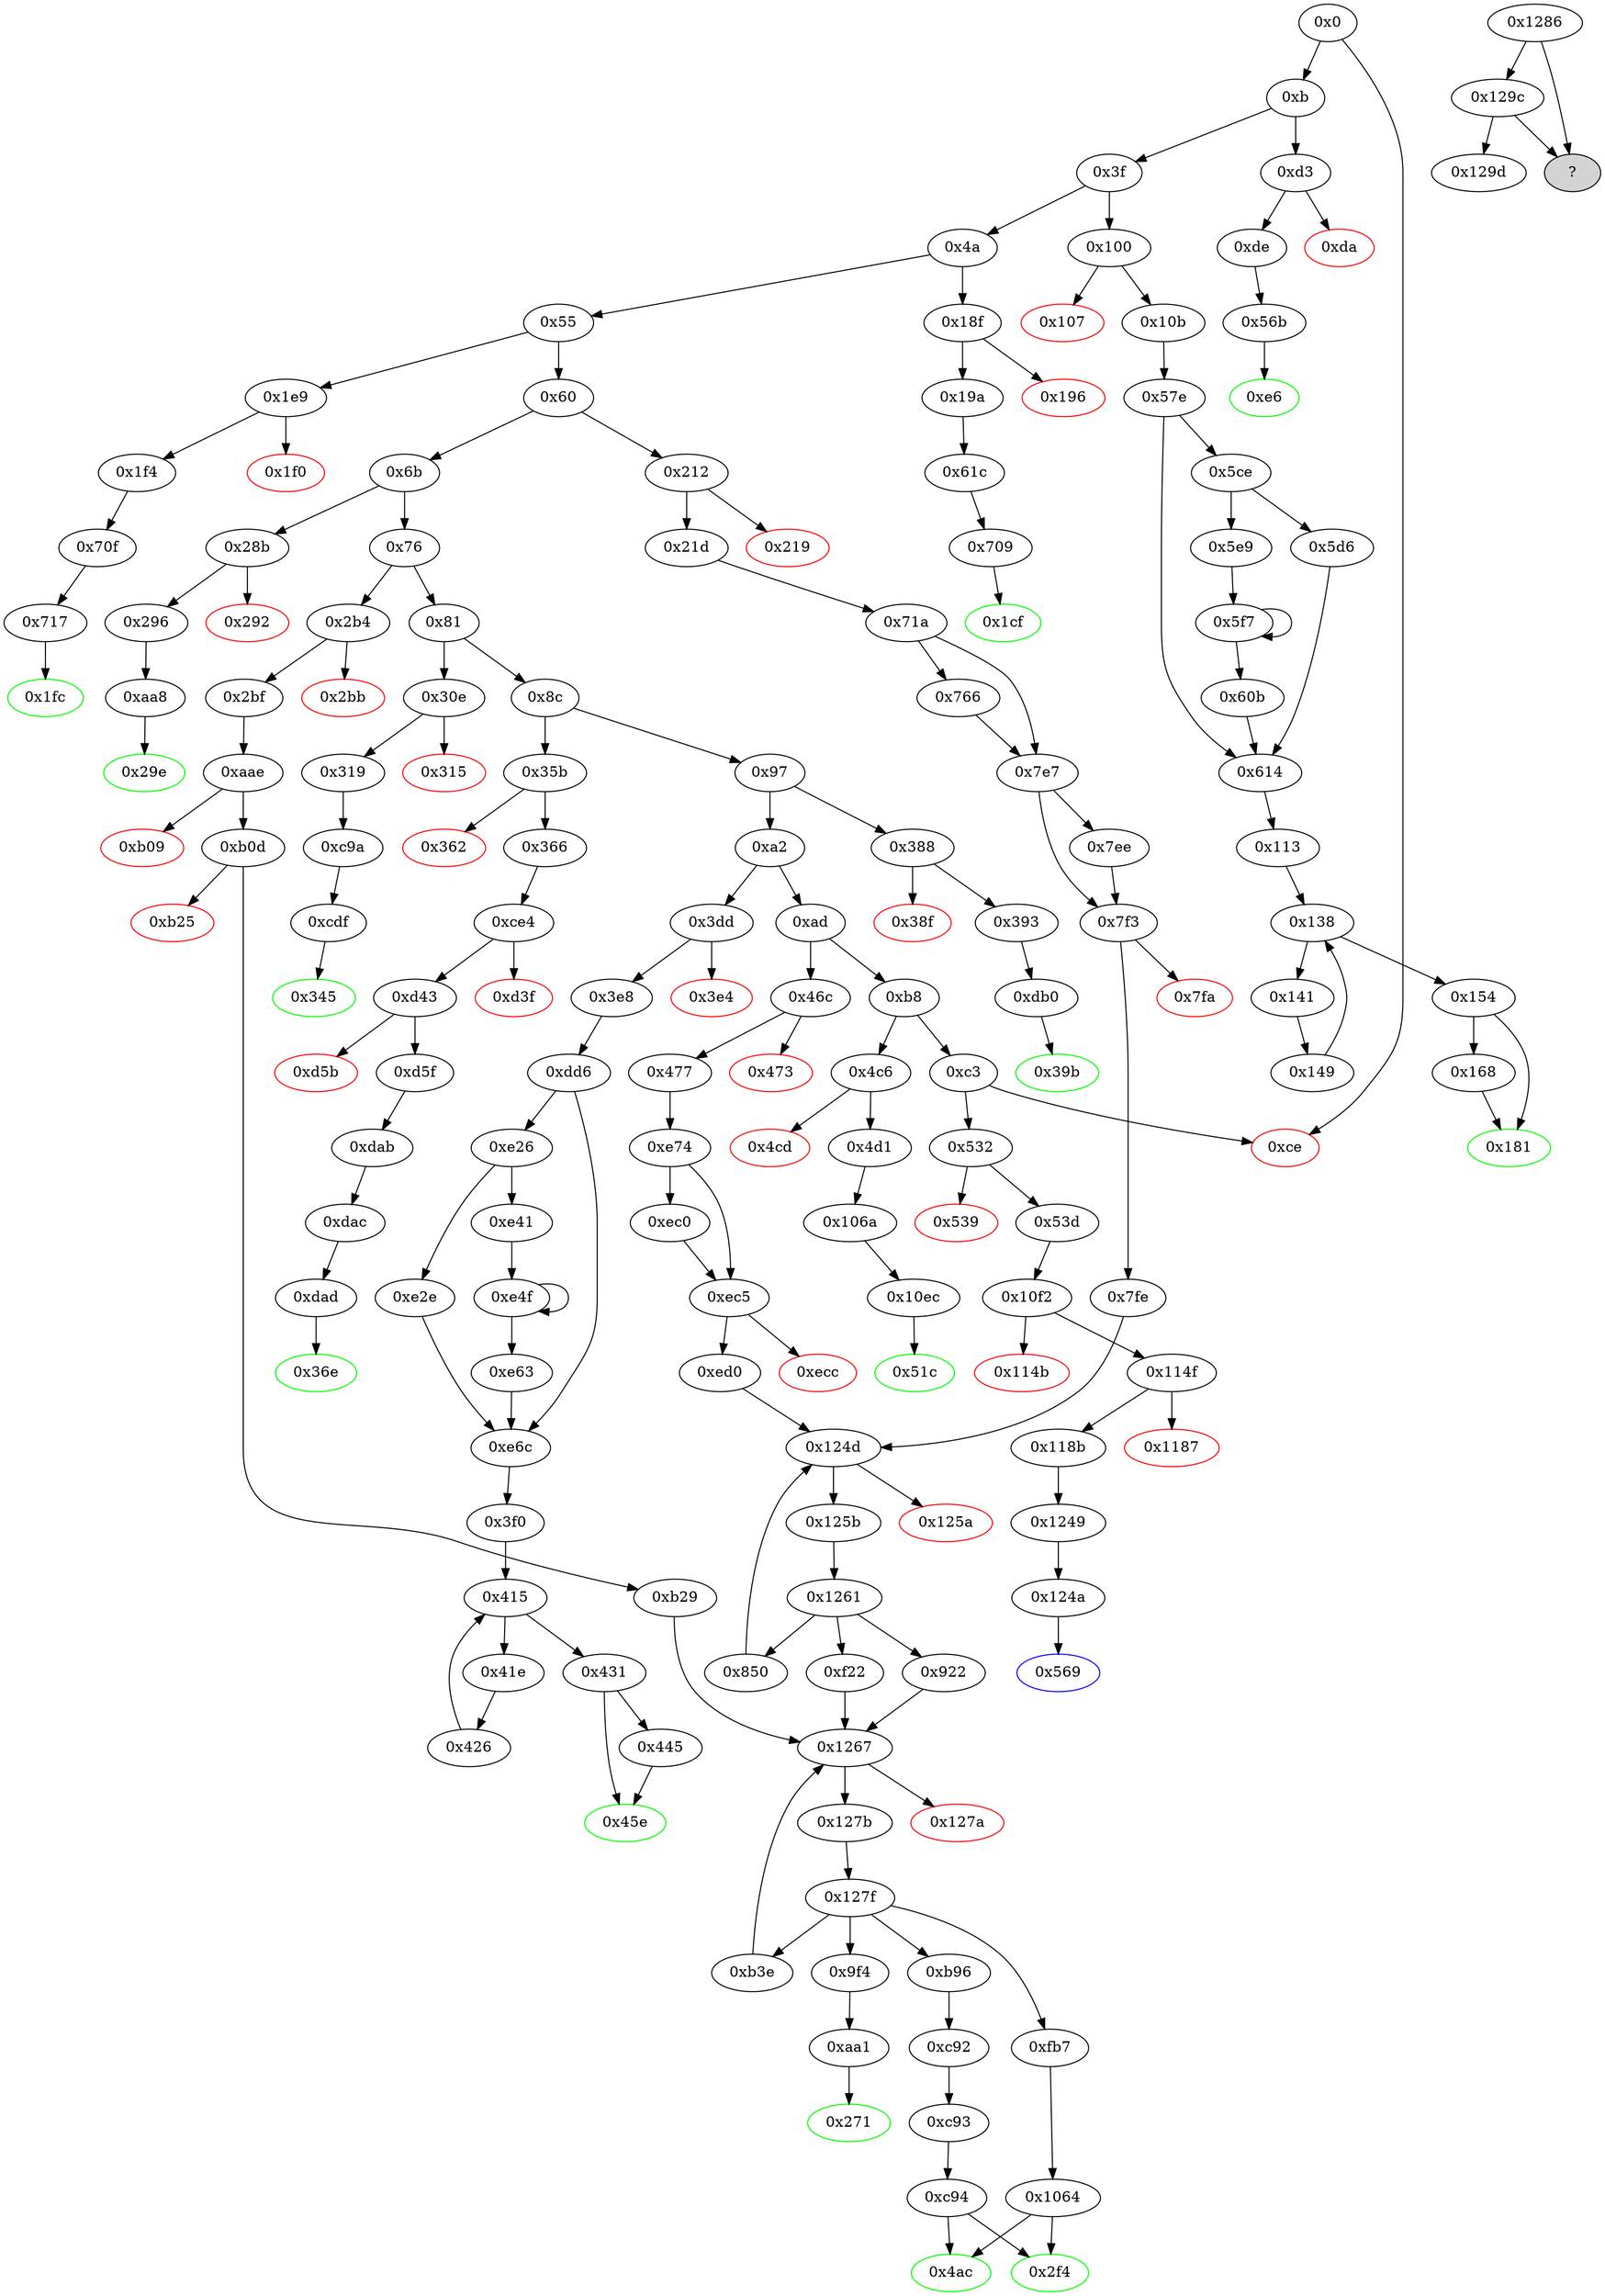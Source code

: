 digraph "" {
"0x113" [fillcolor=white, id="0x113", style=filled, tooltip="Block 0x113\n[0x113:0x137]\n---\nPredecessors: [0x614]\nSuccessors: [0x138]\n---\n0x113 JUMPDEST\n0x114 PUSH1 0x40\n0x116 MLOAD\n0x117 DUP1\n0x118 DUP1\n0x119 PUSH1 0x20\n0x11b ADD\n0x11c DUP3\n0x11d DUP2\n0x11e SUB\n0x11f DUP3\n0x120 MSTORE\n0x121 DUP4\n0x122 DUP2\n0x123 DUP2\n0x124 MLOAD\n0x125 DUP2\n0x126 MSTORE\n0x127 PUSH1 0x20\n0x129 ADD\n0x12a SWAP2\n0x12b POP\n0x12c DUP1\n0x12d MLOAD\n0x12e SWAP1\n0x12f PUSH1 0x20\n0x131 ADD\n0x132 SWAP1\n0x133 DUP1\n0x134 DUP4\n0x135 DUP4\n0x136 PUSH1 0x0\n---\n0x113: JUMPDEST \n0x114: V77 = 0x40\n0x116: V78 = M[0x40]\n0x119: V79 = 0x20\n0x11b: V80 = ADD 0x20 V78\n0x11e: V81 = SUB V80 V78\n0x120: M[V78] = V81\n0x124: V82 = M[V417]\n0x126: M[V80] = V82\n0x127: V83 = 0x20\n0x129: V84 = ADD 0x20 V80\n0x12d: V85 = M[V417]\n0x12f: V86 = 0x20\n0x131: V87 = ADD 0x20 V417\n0x136: V88 = 0x0\n---\nEntry stack: [V10, 0x113, V417]\nStack pops: 1\nStack additions: [S0, V78, V78, V84, V87, V85, V85, V84, V87, 0x0]\nExit stack: [V10, 0x113, V417, V78, V78, V84, V87, V85, V85, V84, V87, 0x0]\n\nDef sites:\nV10: {0xb.0x33}\n0x113: {0x10b.0x10c}\nV417: {0x57e.0x5a3}\n"];
"0xaa8" [fillcolor=white, id="0xaa8", style=filled, tooltip="Block 0xaa8\n[0xaa8:0xaad]\n---\nPredecessors: [0x296]\nSuccessors: [0x29e]\n---\n0xaa8 JUMPDEST\n0xaa9 PUSH1 0x2\n0xaab SLOAD\n0xaac DUP2\n0xaad JUMP\n---\n0xaa8: JUMPDEST \n0xaa9: V680 = 0x2\n0xaab: V681 = S[0x2]\n0xaad: JUMP 0x29e\n---\nEntry stack: [V10, 0x29e]\nStack pops: 1\nStack additions: [S0, V681]\nExit stack: [V10, 0x29e, V681]\n\nDef sites:\nV10: {0xb.0x33}\n0x29e: {0x296.0x297}\n"];
"0x36e" [color=green, fillcolor=white, id="0x36e", style=filled, tooltip="Block 0x36e\n[0x36e:0x387]\n---\nPredecessors: [0xdad]\nSuccessors: []\n---\n0x36e JUMPDEST\n0x36f PUSH1 0x40\n0x371 MLOAD\n0x372 DUP1\n0x373 DUP3\n0x374 ISZERO\n0x375 ISZERO\n0x376 ISZERO\n0x377 ISZERO\n0x378 DUP2\n0x379 MSTORE\n0x37a PUSH1 0x20\n0x37c ADD\n0x37d SWAP2\n0x37e POP\n0x37f POP\n0x380 PUSH1 0x40\n0x382 MLOAD\n0x383 DUP1\n0x384 SWAP2\n0x385 SUB\n0x386 SWAP1\n0x387 RETURN\n---\n0x36e: JUMPDEST \n0x36f: V252 = 0x40\n0x371: V253 = M[0x40]\n0x374: V254 = ISZERO 0x1\n0x375: V255 = ISZERO 0x0\n0x376: V256 = ISZERO 0x1\n0x377: V257 = ISZERO 0x0\n0x379: M[V253] = 0x1\n0x37a: V258 = 0x20\n0x37c: V259 = ADD 0x20 V253\n0x380: V260 = 0x40\n0x382: V261 = M[0x40]\n0x385: V262 = SUB V259 V261\n0x387: RETURN V261 V262\n---\nEntry stack: [V10, 0x1]\nStack pops: 1\nStack additions: []\nExit stack: [V10]\n\nDef sites:\nV10: {0xb.0x33}\n0x1: {0xd5f.0xda7}\n"];
"0x114f" [fillcolor=white, id="0x114f", style=filled, tooltip="Block 0x114f\n[0x114f:0x1186]\n---\nPredecessors: [0x10f2]\nSuccessors: [0x1187, 0x118b]\n---\n0x114f JUMPDEST\n0x1150 PUSH1 0x0\n0x1152 PUSH20 0xffffffffffffffffffffffffffffffffffffffff\n0x1167 AND\n0x1168 DUP2\n0x1169 PUSH20 0xffffffffffffffffffffffffffffffffffffffff\n0x117e AND\n0x117f EQ\n0x1180 ISZERO\n0x1181 ISZERO\n0x1182 ISZERO\n0x1183 PUSH2 0x118b\n0x1186 JUMPI\n---\n0x114f: JUMPDEST \n0x1150: V1058 = 0x0\n0x1152: V1059 = 0xffffffffffffffffffffffffffffffffffffffff\n0x1167: V1060 = AND 0xffffffffffffffffffffffffffffffffffffffff 0x0\n0x1169: V1061 = 0xffffffffffffffffffffffffffffffffffffffff\n0x117e: V1062 = AND 0xffffffffffffffffffffffffffffffffffffffff V385\n0x117f: V1063 = EQ V1062 0x0\n0x1180: V1064 = ISZERO V1063\n0x1181: V1065 = ISZERO V1064\n0x1182: V1066 = ISZERO V1065\n0x1183: V1067 = 0x118b\n0x1186: JUMPI 0x118b V1066\n---\nEntry stack: [V10, 0x569, V385]\nStack pops: 1\nStack additions: [S0]\nExit stack: [V10, 0x569, V385]\n\nDef sites:\nV10: {0xb.0x33}\n0x569: {0x53d.0x53e}\nV385: {0x53d.0x55b}\n"];
"0x60" [fillcolor=white, id="0x60", style=filled, tooltip="Block 0x60\n[0x60:0x6a]\n---\nPredecessors: [0x55]\nSuccessors: [0x6b, 0x212]\n---\n0x60 DUP1\n0x61 PUSH4 0x23b872dd\n0x66 EQ\n0x67 PUSH2 0x212\n0x6a JUMPI\n---\n0x61: V23 = 0x23b872dd\n0x66: V24 = EQ 0x23b872dd V10\n0x67: V25 = 0x212\n0x6a: JUMPI 0x212 V24\n---\nEntry stack: [V10]\nStack pops: 1\nStack additions: [S0]\nExit stack: [V10]\n\nDef sites:\nV10: {0xb.0x33}\n"];
"0x30e" [fillcolor=white, id="0x30e", style=filled, tooltip="Block 0x30e\n[0x30e:0x314]\n---\nPredecessors: [0x81]\nSuccessors: [0x315, 0x319]\n---\n0x30e JUMPDEST\n0x30f CALLVALUE\n0x310 ISZERO\n0x311 PUSH2 0x319\n0x314 JUMPI\n---\n0x30e: JUMPDEST \n0x30f: V227 = CALLVALUE\n0x310: V228 = ISZERO V227\n0x311: V229 = 0x319\n0x314: JUMPI 0x319 V228\n---\nEntry stack: [V10]\nStack pops: 0\nStack additions: []\nExit stack: [V10]\n\nDef sites:\nV10: {0xb.0x33}\n"];
"0xd5b" [color=red, fillcolor=white, id="0xd5b", style=filled, tooltip="Block 0xd5b\n[0xd5b:0xd5e]\n---\nPredecessors: [0xd43]\nSuccessors: []\n---\n0xd5b PUSH1 0x0\n0xd5d DUP1\n0xd5e REVERT\n---\n0xd5b: V821 = 0x0\n0xd5e: REVERT 0x0 0x0\n---\nEntry stack: [V10, 0x36e, 0x0]\nStack pops: 0\nStack additions: []\nExit stack: [V10, 0x36e, 0x0]\n\nDef sites:\nV10: {0xb.0x33}\n0x36e: {0x366.0x367}\n0x0: {0xce4.0xce5}\n"];
"0x10ec" [fillcolor=white, id="0x10ec", style=filled, tooltip="Block 0x10ec\n[0x10ec:0x10f1]\n---\nPredecessors: [0x106a]\nSuccessors: [0x51c]\n---\n0x10ec JUMPDEST\n0x10ed SWAP3\n0x10ee SWAP2\n0x10ef POP\n0x10f0 POP\n0x10f1 JUMP\n---\n0x10ec: JUMPDEST \n0x10f1: JUMP 0x51c\n---\nEntry stack: [V10, 0x51c, V361, V366, V1038]\nStack pops: 4\nStack additions: [S0]\nExit stack: [V10, V1038]\n\nDef sites:\nV10: {0xb.0x33}\n0x51c: {0x4d1.0x4d2}\nV361: {0x4d1.0x4ef}\nV366: {0x4d1.0x50e}\nV1038: {0x106a.0x10e9}\n"];
"0x477" [fillcolor=white, id="0x477", style=filled, tooltip="Block 0x477\n[0x477:0x4ab]\n---\nPredecessors: [0x46c]\nSuccessors: [0xe74]\n---\n0x477 JUMPDEST\n0x478 PUSH2 0x4ac\n0x47b PUSH1 0x4\n0x47d DUP1\n0x47e DUP1\n0x47f CALLDATALOAD\n0x480 PUSH20 0xffffffffffffffffffffffffffffffffffffffff\n0x495 AND\n0x496 SWAP1\n0x497 PUSH1 0x20\n0x499 ADD\n0x49a SWAP1\n0x49b SWAP2\n0x49c SWAP1\n0x49d DUP1\n0x49e CALLDATALOAD\n0x49f SWAP1\n0x4a0 PUSH1 0x20\n0x4a2 ADD\n0x4a3 SWAP1\n0x4a4 SWAP2\n0x4a5 SWAP1\n0x4a6 POP\n0x4a7 POP\n0x4a8 PUSH2 0xe74\n0x4ab JUMP\n---\n0x477: JUMPDEST \n0x478: V331 = 0x4ac\n0x47b: V332 = 0x4\n0x47f: V333 = CALLDATALOAD 0x4\n0x480: V334 = 0xffffffffffffffffffffffffffffffffffffffff\n0x495: V335 = AND 0xffffffffffffffffffffffffffffffffffffffff V333\n0x497: V336 = 0x20\n0x499: V337 = ADD 0x20 0x4\n0x49e: V338 = CALLDATALOAD 0x24\n0x4a0: V339 = 0x20\n0x4a2: V340 = ADD 0x20 0x24\n0x4a8: V341 = 0xe74\n0x4ab: JUMP 0xe74\n---\nEntry stack: [V10]\nStack pops: 0\nStack additions: [0x4ac, V335, V338]\nExit stack: [V10, 0x4ac, V335, V338]\n\nDef sites:\nV10: {0xb.0x33}\n"];
"0xce4" [fillcolor=white, id="0xce4", style=filled, tooltip="Block 0xce4\n[0xce4:0xd3e]\n---\nPredecessors: [0x366]\nSuccessors: [0xd3f, 0xd43]\n---\n0xce4 JUMPDEST\n0xce5 PUSH1 0x0\n0xce7 PUSH1 0x3\n0xce9 PUSH1 0x0\n0xceb SWAP1\n0xcec SLOAD\n0xced SWAP1\n0xcee PUSH2 0x100\n0xcf1 EXP\n0xcf2 SWAP1\n0xcf3 DIV\n0xcf4 PUSH20 0xffffffffffffffffffffffffffffffffffffffff\n0xd09 AND\n0xd0a PUSH20 0xffffffffffffffffffffffffffffffffffffffff\n0xd1f AND\n0xd20 CALLER\n0xd21 PUSH20 0xffffffffffffffffffffffffffffffffffffffff\n0xd36 AND\n0xd37 EQ\n0xd38 ISZERO\n0xd39 ISZERO\n0xd3a ISZERO\n0xd3b PUSH2 0xd43\n0xd3e JUMPI\n---\n0xce4: JUMPDEST \n0xce5: V789 = 0x0\n0xce7: V790 = 0x3\n0xce9: V791 = 0x0\n0xcec: V792 = S[0x3]\n0xcee: V793 = 0x100\n0xcf1: V794 = EXP 0x100 0x0\n0xcf3: V795 = DIV V792 0x1\n0xcf4: V796 = 0xffffffffffffffffffffffffffffffffffffffff\n0xd09: V797 = AND 0xffffffffffffffffffffffffffffffffffffffff V795\n0xd0a: V798 = 0xffffffffffffffffffffffffffffffffffffffff\n0xd1f: V799 = AND 0xffffffffffffffffffffffffffffffffffffffff V797\n0xd20: V800 = CALLER\n0xd21: V801 = 0xffffffffffffffffffffffffffffffffffffffff\n0xd36: V802 = AND 0xffffffffffffffffffffffffffffffffffffffff V800\n0xd37: V803 = EQ V802 V799\n0xd38: V804 = ISZERO V803\n0xd39: V805 = ISZERO V804\n0xd3a: V806 = ISZERO V805\n0xd3b: V807 = 0xd43\n0xd3e: JUMPI 0xd43 V806\n---\nEntry stack: [V10, 0x36e]\nStack pops: 0\nStack additions: [0x0]\nExit stack: [V10, 0x36e, 0x0]\n\nDef sites:\nV10: {0xb.0x33}\n0x36e: {0x366.0x367}\n"];
"0x154" [fillcolor=white, id="0x154", style=filled, tooltip="Block 0x154\n[0x154:0x167]\n---\nPredecessors: [0x138]\nSuccessors: [0x168, 0x181]\n---\n0x154 JUMPDEST\n0x155 POP\n0x156 POP\n0x157 POP\n0x158 POP\n0x159 SWAP1\n0x15a POP\n0x15b SWAP1\n0x15c DUP2\n0x15d ADD\n0x15e SWAP1\n0x15f PUSH1 0x1f\n0x161 AND\n0x162 DUP1\n0x163 ISZERO\n0x164 PUSH2 0x181\n0x167 JUMPI\n---\n0x154: JUMPDEST \n0x15d: V98 = ADD V85 V84\n0x15f: V99 = 0x1f\n0x161: V100 = AND 0x1f V85\n0x163: V101 = ISZERO V100\n0x164: V102 = 0x181\n0x167: JUMPI 0x181 V101\n---\nEntry stack: [V10, 0x113, V417, V78, V78, V84, V87, V85, V85, V84, V87, S0]\nStack pops: 7\nStack additions: [V98, V100]\nExit stack: [V10, 0x113, V417, V78, V78, V98, V100]\n\nDef sites:\nV10: {0xb.0x33}\n0x113: {0x10b.0x10c}\nV417: {0x57e.0x5a3}\nV78: {0x113.0x116}\nV78: {0x113.0x116}\nV84: {0x113.0x129}\nV87: {0x113.0x131}\nV85: {0x113.0x12d}\nV85: {0x113.0x12d}\nV84: {0x113.0x129}\nV87: {0x113.0x131}\nS0: {0x149.0x14d, 0x113.0x136}\n"];
"0x219" [color=red, fillcolor=white, id="0x219", style=filled, tooltip="Block 0x219\n[0x219:0x21c]\n---\nPredecessors: [0x212]\nSuccessors: []\n---\n0x219 PUSH1 0x0\n0x21b DUP1\n0x21c REVERT\n---\n0x219: V160 = 0x0\n0x21c: REVERT 0x0 0x0\n---\nEntry stack: [V10]\nStack pops: 0\nStack additions: []\nExit stack: [V10]\n\nDef sites:\nV10: {0xb.0x33}\n"];
"0x5d6" [fillcolor=white, id="0x5d6", style=filled, tooltip="Block 0x5d6\n[0x5d6:0x5e8]\n---\nPredecessors: [0x5ce]\nSuccessors: [0x614]\n---\n0x5d6 PUSH2 0x100\n0x5d9 DUP1\n0x5da DUP4\n0x5db SLOAD\n0x5dc DIV\n0x5dd MUL\n0x5de DUP4\n0x5df MSTORE\n0x5e0 SWAP2\n0x5e1 PUSH1 0x20\n0x5e3 ADD\n0x5e4 SWAP2\n0x5e5 PUSH2 0x614\n0x5e8 JUMP\n---\n0x5d6: V438 = 0x100\n0x5db: V439 = S[0x0]\n0x5dc: V440 = DIV V439 0x100\n0x5dd: V441 = MUL V440 0x100\n0x5df: M[V421] = V441\n0x5e1: V442 = 0x20\n0x5e3: V443 = ADD 0x20 V421\n0x5e5: V444 = 0x614\n0x5e8: JUMP 0x614\n---\nEntry stack: [V10, 0x113, V417, 0x0, V408, V421, 0x0, V432]\nStack pops: 3\nStack additions: [V443, S1, S0]\nExit stack: [V10, 0x113, V417, 0x0, V408, V443, 0x0, V432]\n\nDef sites:\nV10: {0xb.0x33}\n0x113: {0x10b.0x10c}\nV417: {0x57e.0x5a3}\n0x0: {0x57e.0x57f}\nV408: {0x57e.0x593}\nV421: {0x57e.0x5b3}\n0x0: {0x57e.0x57f}\nV432: {0x57e.0x5c7}\n"];
"0x118b" [fillcolor=white, id="0x118b", style=filled, tooltip="Block 0x118b\n[0x118b:0x1248]\n---\nPredecessors: [0x114f]\nSuccessors: [0x1249]\n---\n0x118b JUMPDEST\n0x118c DUP1\n0x118d PUSH20 0xffffffffffffffffffffffffffffffffffffffff\n0x11a2 AND\n0x11a3 PUSH1 0x3\n0x11a5 PUSH1 0x0\n0x11a7 SWAP1\n0x11a8 SLOAD\n0x11a9 SWAP1\n0x11aa PUSH2 0x100\n0x11ad EXP\n0x11ae SWAP1\n0x11af DIV\n0x11b0 PUSH20 0xffffffffffffffffffffffffffffffffffffffff\n0x11c5 AND\n0x11c6 PUSH20 0xffffffffffffffffffffffffffffffffffffffff\n0x11db AND\n0x11dc PUSH32 0x8be0079c531659141344cd1fd0a4f28419497f9722a3daafe3b4186f6b6457e0\n0x11fd PUSH1 0x40\n0x11ff MLOAD\n0x1200 PUSH1 0x40\n0x1202 MLOAD\n0x1203 DUP1\n0x1204 SWAP2\n0x1205 SUB\n0x1206 SWAP1\n0x1207 LOG3\n0x1208 DUP1\n0x1209 PUSH1 0x3\n0x120b PUSH1 0x0\n0x120d PUSH2 0x100\n0x1210 EXP\n0x1211 DUP2\n0x1212 SLOAD\n0x1213 DUP2\n0x1214 PUSH20 0xffffffffffffffffffffffffffffffffffffffff\n0x1229 MUL\n0x122a NOT\n0x122b AND\n0x122c SWAP1\n0x122d DUP4\n0x122e PUSH20 0xffffffffffffffffffffffffffffffffffffffff\n0x1243 AND\n0x1244 MUL\n0x1245 OR\n0x1246 SWAP1\n0x1247 SSTORE\n0x1248 POP\n---\n0x118b: JUMPDEST \n0x118d: V1069 = 0xffffffffffffffffffffffffffffffffffffffff\n0x11a2: V1070 = AND 0xffffffffffffffffffffffffffffffffffffffff V385\n0x11a3: V1071 = 0x3\n0x11a5: V1072 = 0x0\n0x11a8: V1073 = S[0x3]\n0x11aa: V1074 = 0x100\n0x11ad: V1075 = EXP 0x100 0x0\n0x11af: V1076 = DIV V1073 0x1\n0x11b0: V1077 = 0xffffffffffffffffffffffffffffffffffffffff\n0x11c5: V1078 = AND 0xffffffffffffffffffffffffffffffffffffffff V1076\n0x11c6: V1079 = 0xffffffffffffffffffffffffffffffffffffffff\n0x11db: V1080 = AND 0xffffffffffffffffffffffffffffffffffffffff V1078\n0x11dc: V1081 = 0x8be0079c531659141344cd1fd0a4f28419497f9722a3daafe3b4186f6b6457e0\n0x11fd: V1082 = 0x40\n0x11ff: V1083 = M[0x40]\n0x1200: V1084 = 0x40\n0x1202: V1085 = M[0x40]\n0x1205: V1086 = SUB V1083 V1085\n0x1207: LOG V1085 V1086 0x8be0079c531659141344cd1fd0a4f28419497f9722a3daafe3b4186f6b6457e0 V1080 V1070\n0x1209: V1087 = 0x3\n0x120b: V1088 = 0x0\n0x120d: V1089 = 0x100\n0x1210: V1090 = EXP 0x100 0x0\n0x1212: V1091 = S[0x3]\n0x1214: V1092 = 0xffffffffffffffffffffffffffffffffffffffff\n0x1229: V1093 = MUL 0xffffffffffffffffffffffffffffffffffffffff 0x1\n0x122a: V1094 = NOT 0xffffffffffffffffffffffffffffffffffffffff\n0x122b: V1095 = AND 0xffffffffffffffffffffffff0000000000000000000000000000000000000000 V1091\n0x122e: V1096 = 0xffffffffffffffffffffffffffffffffffffffff\n0x1243: V1097 = AND 0xffffffffffffffffffffffffffffffffffffffff V385\n0x1244: V1098 = MUL V1097 0x1\n0x1245: V1099 = OR V1098 V1095\n0x1247: S[0x3] = V1099\n---\nEntry stack: [V10, 0x569, V385]\nStack pops: 1\nStack additions: [S0]\nExit stack: [V10, 0x569, V385]\n\nDef sites:\nV10: {0xb.0x33}\n0x569: {0x53d.0x53e}\nV385: {0x53d.0x55b}\n"];
"0x141" [fillcolor=white, id="0x141", style=filled, tooltip="Block 0x141\n[0x141:0x148]\n---\nPredecessors: [0x138]\nSuccessors: [0x149]\n---\n0x141 DUP1\n0x142 DUP3\n0x143 ADD\n0x144 MLOAD\n0x145 DUP2\n0x146 DUP5\n0x147 ADD\n0x148 MSTORE\n---\n0x143: V92 = ADD V87 S0\n0x144: V93 = M[V92]\n0x147: V94 = ADD V84 S0\n0x148: M[V94] = V93\n---\nEntry stack: [V10, 0x113, V417, V78, V78, V84, V87, V85, V85, V84, V87, S0]\nStack pops: 3\nStack additions: [S2, S1, S0]\nExit stack: [V10, 0x113, V417, V78, V78, V84, V87, V85, V85, V84, V87, S0]\n\nDef sites:\nV10: {0xb.0x33}\n0x113: {0x10b.0x10c}\nV417: {0x57e.0x5a3}\nV78: {0x113.0x116}\nV78: {0x113.0x116}\nV84: {0x113.0x129}\nV87: {0x113.0x131}\nV85: {0x113.0x12d}\nV85: {0x113.0x12d}\nV84: {0x113.0x129}\nV87: {0x113.0x131}\nS0: {0x149.0x14d, 0x113.0x136}\n"];
"0x388" [fillcolor=white, id="0x388", style=filled, tooltip="Block 0x388\n[0x388:0x38e]\n---\nPredecessors: [0x97]\nSuccessors: [0x38f, 0x393]\n---\n0x388 JUMPDEST\n0x389 CALLVALUE\n0x38a ISZERO\n0x38b PUSH2 0x393\n0x38e JUMPI\n---\n0x388: JUMPDEST \n0x389: V263 = CALLVALUE\n0x38a: V264 = ISZERO V263\n0x38b: V265 = 0x393\n0x38e: JUMPI 0x393 V264\n---\nEntry stack: [V10]\nStack pops: 0\nStack additions: []\nExit stack: [V10]\n\nDef sites:\nV10: {0xb.0x33}\n"];
"0x57e" [fillcolor=white, id="0x57e", style=filled, tooltip="Block 0x57e\n[0x57e:0x5cd]\n---\nPredecessors: [0x10b]\nSuccessors: [0x5ce, 0x614]\n---\n0x57e JUMPDEST\n0x57f PUSH1 0x0\n0x581 DUP1\n0x582 SLOAD\n0x583 PUSH1 0x1\n0x585 DUP2\n0x586 PUSH1 0x1\n0x588 AND\n0x589 ISZERO\n0x58a PUSH2 0x100\n0x58d MUL\n0x58e SUB\n0x58f AND\n0x590 PUSH1 0x2\n0x592 SWAP1\n0x593 DIV\n0x594 DUP1\n0x595 PUSH1 0x1f\n0x597 ADD\n0x598 PUSH1 0x20\n0x59a DUP1\n0x59b SWAP2\n0x59c DIV\n0x59d MUL\n0x59e PUSH1 0x20\n0x5a0 ADD\n0x5a1 PUSH1 0x40\n0x5a3 MLOAD\n0x5a4 SWAP1\n0x5a5 DUP2\n0x5a6 ADD\n0x5a7 PUSH1 0x40\n0x5a9 MSTORE\n0x5aa DUP1\n0x5ab SWAP3\n0x5ac SWAP2\n0x5ad SWAP1\n0x5ae DUP2\n0x5af DUP2\n0x5b0 MSTORE\n0x5b1 PUSH1 0x20\n0x5b3 ADD\n0x5b4 DUP3\n0x5b5 DUP1\n0x5b6 SLOAD\n0x5b7 PUSH1 0x1\n0x5b9 DUP2\n0x5ba PUSH1 0x1\n0x5bc AND\n0x5bd ISZERO\n0x5be PUSH2 0x100\n0x5c1 MUL\n0x5c2 SUB\n0x5c3 AND\n0x5c4 PUSH1 0x2\n0x5c6 SWAP1\n0x5c7 DIV\n0x5c8 DUP1\n0x5c9 ISZERO\n0x5ca PUSH2 0x614\n0x5cd JUMPI\n---\n0x57e: JUMPDEST \n0x57f: V397 = 0x0\n0x582: V398 = S[0x0]\n0x583: V399 = 0x1\n0x586: V400 = 0x1\n0x588: V401 = AND 0x1 V398\n0x589: V402 = ISZERO V401\n0x58a: V403 = 0x100\n0x58d: V404 = MUL 0x100 V402\n0x58e: V405 = SUB V404 0x1\n0x58f: V406 = AND V405 V398\n0x590: V407 = 0x2\n0x593: V408 = DIV V406 0x2\n0x595: V409 = 0x1f\n0x597: V410 = ADD 0x1f V408\n0x598: V411 = 0x20\n0x59c: V412 = DIV V410 0x20\n0x59d: V413 = MUL V412 0x20\n0x59e: V414 = 0x20\n0x5a0: V415 = ADD 0x20 V413\n0x5a1: V416 = 0x40\n0x5a3: V417 = M[0x40]\n0x5a6: V418 = ADD V417 V415\n0x5a7: V419 = 0x40\n0x5a9: M[0x40] = V418\n0x5b0: M[V417] = V408\n0x5b1: V420 = 0x20\n0x5b3: V421 = ADD 0x20 V417\n0x5b6: V422 = S[0x0]\n0x5b7: V423 = 0x1\n0x5ba: V424 = 0x1\n0x5bc: V425 = AND 0x1 V422\n0x5bd: V426 = ISZERO V425\n0x5be: V427 = 0x100\n0x5c1: V428 = MUL 0x100 V426\n0x5c2: V429 = SUB V428 0x1\n0x5c3: V430 = AND V429 V422\n0x5c4: V431 = 0x2\n0x5c7: V432 = DIV V430 0x2\n0x5c9: V433 = ISZERO V432\n0x5ca: V434 = 0x614\n0x5cd: JUMPI 0x614 V433\n---\nEntry stack: [V10, 0x113]\nStack pops: 0\nStack additions: [V417, 0x0, V408, V421, 0x0, V432]\nExit stack: [V10, 0x113, V417, 0x0, V408, V421, 0x0, V432]\n\nDef sites:\nV10: {0xb.0x33}\n0x113: {0x10b.0x10c}\n"];
"0xb29" [fillcolor=white, id="0xb29", style=filled, tooltip="Block 0xb29\n[0xb29:0xb3d]\n---\nPredecessors: [0xb0d]\nSuccessors: [0x1267]\n---\n0xb29 JUMPDEST\n0xb2a PUSH2 0xb3e\n0xb2d DUP3\n0xb2e PUSH1 0x4\n0xb30 SLOAD\n0xb31 PUSH2 0x1267\n0xb34 SWAP1\n0xb35 SWAP2\n0xb36 SWAP1\n0xb37 PUSH4 0xffffffff\n0xb3c AND\n0xb3d JUMP\n---\n0xb29: JUMPDEST \n0xb2a: V715 = 0xb3e\n0xb2e: V716 = 0x4\n0xb30: V717 = S[0x4]\n0xb31: V718 = 0x1267\n0xb37: V719 = 0xffffffff\n0xb3c: V720 = AND 0xffffffff 0x1267\n0xb3d: JUMP 0x1267\n---\nEntry stack: [V10, 0x2f4, V209, V212, 0x0]\nStack pops: 2\nStack additions: [S1, S0, 0xb3e, V717, S1]\nExit stack: [V10, 0x2f4, V209, V212, 0x0, 0xb3e, V717, V212]\n\nDef sites:\nV10: {0xb.0x33}\n0x2f4: {0x2bf.0x2c0}\nV209: {0x2bf.0x2dd}\nV212: {0x2bf.0x2e6}\n0x0: {0xaae.0xaaf}\n"];
"0x212" [fillcolor=white, id="0x212", style=filled, tooltip="Block 0x212\n[0x212:0x218]\n---\nPredecessors: [0x60]\nSuccessors: [0x219, 0x21d]\n---\n0x212 JUMPDEST\n0x213 CALLVALUE\n0x214 ISZERO\n0x215 PUSH2 0x21d\n0x218 JUMPI\n---\n0x212: JUMPDEST \n0x213: V157 = CALLVALUE\n0x214: V158 = ISZERO V157\n0x215: V159 = 0x21d\n0x218: JUMPI 0x21d V158\n---\nEntry stack: [V10]\nStack pops: 0\nStack additions: []\nExit stack: [V10]\n\nDef sites:\nV10: {0xb.0x33}\n"];
"0xd5f" [fillcolor=white, id="0xd5f", style=filled, tooltip="Block 0xd5f\n[0xd5f:0xdaa]\n---\nPredecessors: [0xd43]\nSuccessors: [0xdab]\n---\n0xd5f JUMPDEST\n0xd60 PUSH1 0x1\n0xd62 PUSH1 0x5\n0xd64 PUSH1 0x0\n0xd66 PUSH2 0x100\n0xd69 EXP\n0xd6a DUP2\n0xd6b SLOAD\n0xd6c DUP2\n0xd6d PUSH1 0xff\n0xd6f MUL\n0xd70 NOT\n0xd71 AND\n0xd72 SWAP1\n0xd73 DUP4\n0xd74 ISZERO\n0xd75 ISZERO\n0xd76 MUL\n0xd77 OR\n0xd78 SWAP1\n0xd79 SSTORE\n0xd7a POP\n0xd7b PUSH32 0xae5184fba832cb2b1f702aca6117b8d265eaf03ad33eb133f19dde0f5920fa08\n0xd9c PUSH1 0x40\n0xd9e MLOAD\n0xd9f PUSH1 0x40\n0xda1 MLOAD\n0xda2 DUP1\n0xda3 SWAP2\n0xda4 SUB\n0xda5 SWAP1\n0xda6 LOG1\n0xda7 PUSH1 0x1\n0xda9 SWAP1\n0xdaa POP\n---\n0xd5f: JUMPDEST \n0xd60: V822 = 0x1\n0xd62: V823 = 0x5\n0xd64: V824 = 0x0\n0xd66: V825 = 0x100\n0xd69: V826 = EXP 0x100 0x0\n0xd6b: V827 = S[0x5]\n0xd6d: V828 = 0xff\n0xd6f: V829 = MUL 0xff 0x1\n0xd70: V830 = NOT 0xff\n0xd71: V831 = AND 0xffffffffffffffffffffffffffffffffffffffffffffffffffffffffffffff00 V827\n0xd74: V832 = ISZERO 0x1\n0xd75: V833 = ISZERO 0x0\n0xd76: V834 = MUL 0x1 0x1\n0xd77: V835 = OR 0x1 V831\n0xd79: S[0x5] = V835\n0xd7b: V836 = 0xae5184fba832cb2b1f702aca6117b8d265eaf03ad33eb133f19dde0f5920fa08\n0xd9c: V837 = 0x40\n0xd9e: V838 = M[0x40]\n0xd9f: V839 = 0x40\n0xda1: V840 = M[0x40]\n0xda4: V841 = SUB V838 V840\n0xda6: LOG V840 V841 0xae5184fba832cb2b1f702aca6117b8d265eaf03ad33eb133f19dde0f5920fa08\n0xda7: V842 = 0x1\n---\nEntry stack: [V10, 0x36e, 0x0]\nStack pops: 1\nStack additions: [0x1]\nExit stack: [V10, 0x36e, 0x1]\n\nDef sites:\nV10: {0xb.0x33}\n0x36e: {0x366.0x367}\n0x0: {0xce4.0xce5}\n"];
"0xe4f" [fillcolor=white, id="0xe4f", style=filled, tooltip="Block 0xe4f\n[0xe4f:0xe62]\n---\nPredecessors: [0xe41, 0xe4f]\nSuccessors: [0xe4f, 0xe63]\n---\n0xe4f JUMPDEST\n0xe50 DUP2\n0xe51 SLOAD\n0xe52 DUP2\n0xe53 MSTORE\n0xe54 SWAP1\n0xe55 PUSH1 0x1\n0xe57 ADD\n0xe58 SWAP1\n0xe59 PUSH1 0x20\n0xe5b ADD\n0xe5c DUP1\n0xe5d DUP4\n0xe5e GT\n0xe5f PUSH2 0xe4f\n0xe62 JUMPI\n---\n0xe4f: JUMPDEST \n0xe51: V904 = S[S1]\n0xe53: M[S0] = V904\n0xe55: V905 = 0x1\n0xe57: V906 = ADD 0x1 S1\n0xe59: V907 = 0x20\n0xe5b: V908 = ADD 0x20 S0\n0xe5e: V909 = GT V899 V908\n0xe5f: V910 = 0xe4f\n0xe62: JUMPI 0xe4f V909\n---\nEntry stack: [V10, 0x3f0, V871, 0x1, V862, V899, S1, S0]\nStack pops: 3\nStack additions: [S2, V906, V908]\nExit stack: [V10, 0x3f0, V871, 0x1, V862, V899, V906, V908]\n\nDef sites:\nV10: {0xb.0x33}\n0x3f0: {0x3e8.0x3e9}\nV871: {0xdd6.0xdfb}\n0x1: {0xdd6.0xdd7}\nV862: {0xdd6.0xdeb}\nV899: {0xe41.0xe43}\nS1: {0xe41.0xe4d, 0xe4f.0xe57}\nS0: {0xe4f.0xe5b, 0xdd6.0xe0b}\n"];
"0x3e4" [color=red, fillcolor=white, id="0x3e4", style=filled, tooltip="Block 0x3e4\n[0x3e4:0x3e7]\n---\nPredecessors: [0x3dd]\nSuccessors: []\n---\n0x3e4 PUSH1 0x0\n0x3e6 DUP1\n0x3e7 REVERT\n---\n0x3e4: V283 = 0x0\n0x3e7: REVERT 0x0 0x0\n---\nEntry stack: [V10]\nStack pops: 0\nStack additions: []\nExit stack: [V10]\n\nDef sites:\nV10: {0xb.0x33}\n"];
"0xe6" [color=green, fillcolor=white, id="0xe6", style=filled, tooltip="Block 0xe6\n[0xe6:0xff]\n---\nPredecessors: [0x56b]\nSuccessors: []\n---\n0xe6 JUMPDEST\n0xe7 PUSH1 0x40\n0xe9 MLOAD\n0xea DUP1\n0xeb DUP3\n0xec ISZERO\n0xed ISZERO\n0xee ISZERO\n0xef ISZERO\n0xf0 DUP2\n0xf1 MSTORE\n0xf2 PUSH1 0x20\n0xf4 ADD\n0xf5 SWAP2\n0xf6 POP\n0xf7 POP\n0xf8 PUSH1 0x40\n0xfa MLOAD\n0xfb DUP1\n0xfc SWAP2\n0xfd SUB\n0xfe SWAP1\n0xff RETURN\n---\n0xe6: JUMPDEST \n0xe7: V60 = 0x40\n0xe9: V61 = M[0x40]\n0xec: V62 = ISZERO V396\n0xed: V63 = ISZERO V62\n0xee: V64 = ISZERO V63\n0xef: V65 = ISZERO V64\n0xf1: M[V61] = V65\n0xf2: V66 = 0x20\n0xf4: V67 = ADD 0x20 V61\n0xf8: V68 = 0x40\n0xfa: V69 = M[0x40]\n0xfd: V70 = SUB V67 V69\n0xff: RETURN V69 V70\n---\nEntry stack: [V10, 0xe6, V396]\nStack pops: 1\nStack additions: []\nExit stack: [V10, 0xe6]\n\nDef sites:\nV10: {0xb.0x33}\n0xe6: {0xde.0xdf}\nV396: {0x56b.0x57b}\n"];
"0xde" [fillcolor=white, id="0xde", style=filled, tooltip="Block 0xde\n[0xde:0xe5]\n---\nPredecessors: [0xd3]\nSuccessors: [0x56b]\n---\n0xde JUMPDEST\n0xdf PUSH2 0xe6\n0xe2 PUSH2 0x56b\n0xe5 JUMP\n---\n0xde: JUMPDEST \n0xdf: V58 = 0xe6\n0xe2: V59 = 0x56b\n0xe5: JUMP 0x56b\n---\nEntry stack: [V10]\nStack pops: 0\nStack additions: [0xe6]\nExit stack: [V10, 0xe6]\n\nDef sites:\nV10: {0xb.0x33}\n"];
"0x129d" [fillcolor=white, id="0x129d", style=filled, tooltip="Block 0x129d\n[0x129d:0x12cb]\n---\nPredecessors: [0x129c]\nSuccessors: []\n---\n0x129d MISSING 0xde\n0x129e MSIZE\n0x129f JUMP\n0x12a0 MISSING 0xa8\n0x12a1 MISSING 0xf6\n0x12a2 GASPRICE\n0x12a3 COINBASE\n0x12a4 MISSING 0x23\n0x12a5 SWAP13\n0x12a6 MISSING 0x4b\n0x12a7 MISSING 0xdf\n0x12a8 MISSING 0xa7\n0x12a9 PUSH2 0xc77d\n0x12ac DUP2\n0x12ad MISSING 0x1f\n0x12ae MISSING 0xab\n0x12af PUSH28 0x29\n---\n0x129d: MISSING 0xde\n0x129e: V1119 = MSIZE\n0x129f: JUMP V1119\n0x12a0: MISSING 0xa8\n0x12a1: MISSING 0xf6\n0x12a2: V1120 = GASPRICE\n0x12a3: V1121 = COINBASE\n0x12a4: MISSING 0x23\n0x12a6: MISSING 0x4b\n0x12a7: MISSING 0xdf\n0x12a8: MISSING 0xa7\n0x12a9: V1122 = 0xc77d\n0x12ad: MISSING 0x1f\n0x12ae: MISSING 0xab\n0x12af: V1123 = 0x29\n---\nEntry stack: []\nStack pops: 0\nStack additions: [V1121, V1120, S13, S1, S2, S3, S4, S5, S6, S7, S8, S9, S10, S11, S12, S0, S0, 0xc77d, S0, 0x29]\nExit stack: []\n\nDef sites:\n"];
"0x149" [fillcolor=white, id="0x149", style=filled, tooltip="Block 0x149\n[0x149:0x153]\n---\nPredecessors: [0x141]\nSuccessors: [0x138]\n---\n0x149 JUMPDEST\n0x14a PUSH1 0x20\n0x14c DUP2\n0x14d ADD\n0x14e SWAP1\n0x14f POP\n0x150 PUSH2 0x138\n0x153 JUMP\n---\n0x149: JUMPDEST \n0x14a: V95 = 0x20\n0x14d: V96 = ADD S0 0x20\n0x150: V97 = 0x138\n0x153: JUMP 0x138\n---\nEntry stack: [V10, 0x113, V417, V78, V78, V84, V87, V85, V85, V84, V87, S0]\nStack pops: 1\nStack additions: [V96]\nExit stack: [V10, 0x113, V417, V78, V78, V84, V87, V85, V85, V84, V87, V96]\n\nDef sites:\nV10: {0xb.0x33}\n0x113: {0x10b.0x10c}\nV417: {0x57e.0x5a3}\nV78: {0x113.0x116}\nV78: {0x113.0x116}\nV84: {0x113.0x129}\nV87: {0x113.0x131}\nV85: {0x113.0x12d}\nV85: {0x113.0x12d}\nV84: {0x113.0x129}\nV87: {0x113.0x131}\nS0: {0x149.0x14d, 0x113.0x136}\n"];
"0xe6c" [fillcolor=white, id="0xe6c", style=filled, tooltip="Block 0xe6c\n[0xe6c:0xe73]\n---\nPredecessors: [0xdd6, 0xe2e, 0xe63]\nSuccessors: [0x3f0]\n---\n0xe6c JUMPDEST\n0xe6d POP\n0xe6e POP\n0xe6f POP\n0xe70 POP\n0xe71 POP\n0xe72 DUP2\n0xe73 JUMP\n---\n0xe6c: JUMPDEST \n0xe73: JUMP 0x3f0\n---\nEntry stack: [V10, 0x3f0, V871, 0x1, V862, S2, S1, S0]\nStack pops: 7\nStack additions: [S6, S5]\nExit stack: [V10, 0x3f0, V871]\n\nDef sites:\nV10: {0xb.0x33}\n0x3f0: {0x3e8.0x3e9}\nV871: {0xdd6.0xdfb}\n0x1: {0xdd6.0xdd7}\nV862: {0xdd6.0xdeb}\nS2: {0xe63.0xe6a, 0xe2e.0xe3b, 0xdd6.0xe0b}\nS1: {0xe4f.0xe57, 0xdd6.0xdd7}\nS0: {0xe41.0xe43, 0xdd6.0xe1f}\n"];
"0x271" [color=green, fillcolor=white, id="0x271", style=filled, tooltip="Block 0x271\n[0x271:0x28a]\n---\nPredecessors: [0xaa1]\nSuccessors: []\n---\n0x271 JUMPDEST\n0x272 PUSH1 0x40\n0x274 MLOAD\n0x275 DUP1\n0x276 DUP3\n0x277 ISZERO\n0x278 ISZERO\n0x279 ISZERO\n0x27a ISZERO\n0x27b DUP2\n0x27c MSTORE\n0x27d PUSH1 0x20\n0x27f ADD\n0x280 SWAP2\n0x281 POP\n0x282 POP\n0x283 PUSH1 0x40\n0x285 MLOAD\n0x286 DUP1\n0x287 SWAP2\n0x288 SUB\n0x289 SWAP1\n0x28a RETURN\n---\n0x271: JUMPDEST \n0x272: V177 = 0x40\n0x274: V178 = M[0x40]\n0x277: V179 = ISZERO 0x1\n0x278: V180 = ISZERO 0x0\n0x279: V181 = ISZERO 0x1\n0x27a: V182 = ISZERO 0x0\n0x27c: M[V178] = 0x1\n0x27d: V183 = 0x20\n0x27f: V184 = ADD 0x20 V178\n0x283: V185 = 0x40\n0x285: V186 = M[0x40]\n0x288: V187 = SUB V184 V186\n0x28a: RETURN V186 V187\n---\nEntry stack: [V10, 0x1]\nStack pops: 1\nStack additions: []\nExit stack: [V10]\n\nDef sites:\nV10: {0xb.0x33}\n0x1: {0x9f4_0xb3e.0xa9d, 0x9f4_0x922.0xa9d, 0x9f4_0xf22.0xa9d, 0x9f4_0xb29.0xa9d}\n"];
"0x426" [fillcolor=white, id="0x426", style=filled, tooltip="Block 0x426\n[0x426:0x430]\n---\nPredecessors: [0x41e]\nSuccessors: [0x415]\n---\n0x426 JUMPDEST\n0x427 PUSH1 0x20\n0x429 DUP2\n0x42a ADD\n0x42b SWAP1\n0x42c POP\n0x42d PUSH2 0x415\n0x430 JUMP\n---\n0x426: JUMPDEST \n0x427: V304 = 0x20\n0x42a: V305 = ADD S0 0x20\n0x42d: V306 = 0x415\n0x430: JUMP 0x415\n---\nEntry stack: [V10, 0x3f0, V871, V287, V287, V293, V296, V294, V294, V293, V296, S0]\nStack pops: 1\nStack additions: [V305]\nExit stack: [V10, 0x3f0, V871, V287, V287, V293, V296, V294, V294, V293, V296, V305]\n\nDef sites:\nV10: {0xb.0x33}\n0x3f0: {0x3e8.0x3e9}\nV871: {0xdd6.0xdfb}\nV287: {0x3f0.0x3f3}\nV287: {0x3f0.0x3f3}\nV293: {0x3f0.0x406}\nV296: {0x3f0.0x40e}\nV294: {0x3f0.0x40a}\nV294: {0x3f0.0x40a}\nV293: {0x3f0.0x406}\nV296: {0x3f0.0x40e}\nS0: {0x3f0.0x413, 0x426.0x42a}\n"];
"0xdab" [fillcolor=white, id="0xdab", style=filled, tooltip="Block 0xdab\n[0xdab:0xdab]\n---\nPredecessors: [0xd5f]\nSuccessors: [0xdac]\n---\n0xdab JUMPDEST\n---\n0xdab: JUMPDEST \n---\nEntry stack: [V10, 0x36e, 0x1]\nStack pops: 0\nStack additions: []\nExit stack: [V10, 0x36e, 0x1]\n\nDef sites:\nV10: {0xb.0x33}\n0x36e: {0x366.0x367}\n0x1: {0xd5f.0xda7}\n"];
"0x1249" [fillcolor=white, id="0x1249", style=filled, tooltip="Block 0x1249\n[0x1249:0x1249]\n---\nPredecessors: [0x118b]\nSuccessors: [0x124a]\n---\n0x1249 JUMPDEST\n---\n0x1249: JUMPDEST \n---\nEntry stack: [V10, 0x569, V385]\nStack pops: 0\nStack additions: []\nExit stack: [V10, 0x569, V385]\n\nDef sites:\nV10: {0xb.0x33}\n0x569: {0x53d.0x53e}\nV385: {0x53d.0x55b}\n"];
"0xec5" [fillcolor=white, id="0xec5", style=filled, tooltip="Block 0xec5\n[0xec5:0xecb]\n---\nPredecessors: [0xe74, 0xec0]\nSuccessors: [0xecc, 0xed0]\n---\n0xec5 JUMPDEST\n0xec6 ISZERO\n0xec7 ISZERO\n0xec8 PUSH2 0xed0\n0xecb JUMPI\n---\n0xec5: JUMPDEST \n0xec6: V936 = ISZERO S0\n0xec7: V937 = ISZERO V936\n0xec8: V938 = 0xed0\n0xecb: JUMPI 0xed0 V937\n---\nEntry stack: [V10, 0x4ac, V335, V338, 0x0, S0]\nStack pops: 1\nStack additions: []\nExit stack: [V10, 0x4ac, V335, V338, 0x0]\n\nDef sites:\nV10: {0xb.0x33}\n0x4ac: {0x477.0x478}\nV335: {0x477.0x495}\nV338: {0x477.0x49e}\n0x0: {0xe74.0xe75}\nS0: {0xec0.0xec4, 0xe74.0xeb9}\n"];
"0x56b" [fillcolor=white, id="0x56b", style=filled, tooltip="Block 0x56b\n[0x56b:0x57d]\n---\nPredecessors: [0xde]\nSuccessors: [0xe6]\n---\n0x56b JUMPDEST\n0x56c PUSH1 0x5\n0x56e PUSH1 0x0\n0x570 SWAP1\n0x571 SLOAD\n0x572 SWAP1\n0x573 PUSH2 0x100\n0x576 EXP\n0x577 SWAP1\n0x578 DIV\n0x579 PUSH1 0xff\n0x57b AND\n0x57c DUP2\n0x57d JUMP\n---\n0x56b: JUMPDEST \n0x56c: V389 = 0x5\n0x56e: V390 = 0x0\n0x571: V391 = S[0x5]\n0x573: V392 = 0x100\n0x576: V393 = EXP 0x100 0x0\n0x578: V394 = DIV V391 0x1\n0x579: V395 = 0xff\n0x57b: V396 = AND 0xff V394\n0x57d: JUMP 0xe6\n---\nEntry stack: [V10, 0xe6]\nStack pops: 1\nStack additions: [S0, V396]\nExit stack: [V10, 0xe6, V396]\n\nDef sites:\nV10: {0xb.0x33}\n0xe6: {0xde.0xdf}\n"];
"0xb0d" [fillcolor=white, id="0xb0d", style=filled, tooltip="Block 0xb0d\n[0xb0d:0xb24]\n---\nPredecessors: [0xaae]\nSuccessors: [0xb25, 0xb29]\n---\n0xb0d JUMPDEST\n0xb0e PUSH1 0x5\n0xb10 PUSH1 0x0\n0xb12 SWAP1\n0xb13 SLOAD\n0xb14 SWAP1\n0xb15 PUSH2 0x100\n0xb18 EXP\n0xb19 SWAP1\n0xb1a DIV\n0xb1b PUSH1 0xff\n0xb1d AND\n0xb1e ISZERO\n0xb1f ISZERO\n0xb20 ISZERO\n0xb21 PUSH2 0xb29\n0xb24 JUMPI\n---\n0xb0d: JUMPDEST \n0xb0e: V702 = 0x5\n0xb10: V703 = 0x0\n0xb13: V704 = S[0x5]\n0xb15: V705 = 0x100\n0xb18: V706 = EXP 0x100 0x0\n0xb1a: V707 = DIV V704 0x1\n0xb1b: V708 = 0xff\n0xb1d: V709 = AND 0xff V707\n0xb1e: V710 = ISZERO V709\n0xb1f: V711 = ISZERO V710\n0xb20: V712 = ISZERO V711\n0xb21: V713 = 0xb29\n0xb24: JUMPI 0xb29 V712\n---\nEntry stack: [V10, 0x2f4, V209, V212, 0x0]\nStack pops: 0\nStack additions: []\nExit stack: [V10, 0x2f4, V209, V212, 0x0]\n\nDef sites:\nV10: {0xb.0x33}\n0x2f4: {0x2bf.0x2c0}\nV209: {0x2bf.0x2dd}\nV212: {0x2bf.0x2e6}\n0x0: {0xaae.0xaaf}\n"];
"0x709" [fillcolor=white, id="0x709", style=filled, tooltip="Block 0x709\n[0x709:0x70e]\n---\nPredecessors: [0x61c]\nSuccessors: [0x1cf]\n---\n0x709 JUMPDEST\n0x70a SWAP3\n0x70b SWAP2\n0x70c POP\n0x70d POP\n0x70e JUMP\n---\n0x709: JUMPDEST \n0x70e: JUMP 0x1cf\n---\nEntry stack: [V10, 0x1cf, V126, V129, 0x1]\nStack pops: 4\nStack additions: [S0]\nExit stack: [V10, 0x1]\n\nDef sites:\nV10: {0xb.0x33}\n0x1cf: {0x19a.0x19b}\nV126: {0x19a.0x1b8}\nV129: {0x19a.0x1c1}\n0x1: {0x61c.0x705}\n"];
"0x4cd" [color=red, fillcolor=white, id="0x4cd", style=filled, tooltip="Block 0x4cd\n[0x4cd:0x4d0]\n---\nPredecessors: [0x4c6]\nSuccessors: []\n---\n0x4cd PUSH1 0x0\n0x4cf DUP1\n0x4d0 REVERT\n---\n0x4cd: V356 = 0x0\n0x4d0: REVERT 0x0 0x0\n---\nEntry stack: [V10]\nStack pops: 0\nStack additions: []\nExit stack: [V10]\n\nDef sites:\nV10: {0xb.0x33}\n"];
"0xdad" [fillcolor=white, id="0xdad", style=filled, tooltip="Block 0xdad\n[0xdad:0xdaf]\n---\nPredecessors: [0xdac]\nSuccessors: [0x36e]\n---\n0xdad JUMPDEST\n0xdae SWAP1\n0xdaf JUMP\n---\n0xdad: JUMPDEST \n0xdaf: JUMP 0x36e\n---\nEntry stack: [V10, 0x36e, 0x1]\nStack pops: 2\nStack additions: [S0]\nExit stack: [V10, 0x1]\n\nDef sites:\nV10: {0xb.0x33}\n0x36e: {0x366.0x367}\n0x1: {0xd5f.0xda7}\n"];
"0x18f" [fillcolor=white, id="0x18f", style=filled, tooltip="Block 0x18f\n[0x18f:0x195]\n---\nPredecessors: [0x4a]\nSuccessors: [0x196, 0x19a]\n---\n0x18f JUMPDEST\n0x190 CALLVALUE\n0x191 ISZERO\n0x192 PUSH2 0x19a\n0x195 JUMPI\n---\n0x18f: JUMPDEST \n0x190: V118 = CALLVALUE\n0x191: V119 = ISZERO V118\n0x192: V120 = 0x19a\n0x195: JUMPI 0x19a V119\n---\nEntry stack: [V10]\nStack pops: 0\nStack additions: []\nExit stack: [V10]\n\nDef sites:\nV10: {0xb.0x33}\n"];
"0x539" [color=red, fillcolor=white, id="0x539", style=filled, tooltip="Block 0x539\n[0x539:0x53c]\n---\nPredecessors: [0x532]\nSuccessors: []\n---\n0x539 PUSH1 0x0\n0x53b DUP1\n0x53c REVERT\n---\n0x539: V380 = 0x0\n0x53c: REVERT 0x0 0x0\n---\nEntry stack: [V10]\nStack pops: 0\nStack additions: []\nExit stack: [V10]\n\nDef sites:\nV10: {0xb.0x33}\n"];
"0x4a" [fillcolor=white, id="0x4a", style=filled, tooltip="Block 0x4a\n[0x4a:0x54]\n---\nPredecessors: [0x3f]\nSuccessors: [0x55, 0x18f]\n---\n0x4a DUP1\n0x4b PUSH4 0x95ea7b3\n0x50 EQ\n0x51 PUSH2 0x18f\n0x54 JUMPI\n---\n0x4b: V17 = 0x95ea7b3\n0x50: V18 = EQ 0x95ea7b3 V10\n0x51: V19 = 0x18f\n0x54: JUMPI 0x18f V18\n---\nEntry stack: [V10]\nStack pops: 1\nStack additions: [S0]\nExit stack: [V10]\n\nDef sites:\nV10: {0xb.0x33}\n"];
"0x292" [color=red, fillcolor=white, id="0x292", style=filled, tooltip="Block 0x292\n[0x292:0x295]\n---\nPredecessors: [0x28b]\nSuccessors: []\n---\n0x292 PUSH1 0x0\n0x294 DUP1\n0x295 REVERT\n---\n0x292: V191 = 0x0\n0x295: REVERT 0x0 0x0\n---\nEntry stack: [V10]\nStack pops: 0\nStack additions: []\nExit stack: [V10]\n\nDef sites:\nV10: {0xb.0x33}\n"];
"0x3f" [fillcolor=white, id="0x3f", style=filled, tooltip="Block 0x3f\n[0x3f:0x49]\n---\nPredecessors: [0xb]\nSuccessors: [0x4a, 0x100]\n---\n0x3f DUP1\n0x40 PUSH4 0x6fdde03\n0x45 EQ\n0x46 PUSH2 0x100\n0x49 JUMPI\n---\n0x40: V14 = 0x6fdde03\n0x45: V15 = EQ 0x6fdde03 V10\n0x46: V16 = 0x100\n0x49: JUMPI 0x100 V15\n---\nEntry stack: [V10]\nStack pops: 1\nStack additions: [S0]\nExit stack: [V10]\n\nDef sites:\nV10: {0xb.0x33}\n"];
"0xe41" [fillcolor=white, id="0xe41", style=filled, tooltip="Block 0xe41\n[0xe41:0xe4e]\n---\nPredecessors: [0xe26]\nSuccessors: [0xe4f]\n---\n0xe41 JUMPDEST\n0xe42 DUP3\n0xe43 ADD\n0xe44 SWAP2\n0xe45 SWAP1\n0xe46 PUSH1 0x0\n0xe48 MSTORE\n0xe49 PUSH1 0x20\n0xe4b PUSH1 0x0\n0xe4d SHA3\n0xe4e SWAP1\n---\n0xe41: JUMPDEST \n0xe43: V899 = ADD V875 V886\n0xe46: V900 = 0x0\n0xe48: M[0x0] = 0x1\n0xe49: V901 = 0x20\n0xe4b: V902 = 0x0\n0xe4d: V903 = SHA3 0x0 0x20\n---\nEntry stack: [V10, 0x3f0, V871, 0x1, V862, V875, 0x1, V886]\nStack pops: 3\nStack additions: [V899, V903, S2]\nExit stack: [V10, 0x3f0, V871, 0x1, V862, V899, V903, V875]\n\nDef sites:\nV10: {0xb.0x33}\n0x3f0: {0x3e8.0x3e9}\nV871: {0xdd6.0xdfb}\n0x1: {0xdd6.0xdd7}\nV862: {0xdd6.0xdeb}\nV875: {0xdd6.0xe0b}\n0x1: {0xdd6.0xdd7}\nV886: {0xdd6.0xe1f}\n"];
"0x28b" [fillcolor=white, id="0x28b", style=filled, tooltip="Block 0x28b\n[0x28b:0x291]\n---\nPredecessors: [0x6b]\nSuccessors: [0x292, 0x296]\n---\n0x28b JUMPDEST\n0x28c CALLVALUE\n0x28d ISZERO\n0x28e PUSH2 0x296\n0x291 JUMPI\n---\n0x28b: JUMPDEST \n0x28c: V188 = CALLVALUE\n0x28d: V189 = ISZERO V188\n0x28e: V190 = 0x296\n0x291: JUMPI 0x296 V189\n---\nEntry stack: [V10]\nStack pops: 0\nStack additions: []\nExit stack: [V10]\n\nDef sites:\nV10: {0xb.0x33}\n"];
"0x7e7" [fillcolor=white, id="0x7e7", style=filled, tooltip="Block 0x7e7\n[0x7e7:0x7ed]\n---\nPredecessors: [0x71a, 0x766]\nSuccessors: [0x7ee, 0x7f3]\n---\n0x7e7 JUMPDEST\n0x7e8 DUP1\n0x7e9 ISZERO\n0x7ea PUSH2 0x7f3\n0x7ed JUMPI\n---\n0x7e7: JUMPDEST \n0x7e9: V548 = ISZERO S0\n0x7ea: V549 = 0x7f3\n0x7ed: JUMPI 0x7f3 V548\n---\nEntry stack: [V10, 0x271, V165, V170, V173, 0x0, S0]\nStack pops: 1\nStack additions: [S0]\nExit stack: [V10, 0x271, V165, V170, V173, 0x0, S0]\n\nDef sites:\nV10: {0xb.0x33}\n0x271: {0x21d.0x21e}\nV165: {0x21d.0x23b}\nV170: {0x21d.0x25a}\nV173: {0x21d.0x263}\n0x0: {0x71a.0x71b}\nS0: {0x71a.0x75f, 0x766.0x7e6}\n"];
"0xb" [fillcolor=white, id="0xb", style=filled, tooltip="Block 0xb\n[0xb:0x3e]\n---\nPredecessors: [0x0]\nSuccessors: [0x3f, 0xd3]\n---\n0xb PUSH1 0x0\n0xd CALLDATALOAD\n0xe PUSH29 0x100000000000000000000000000000000000000000000000000000000\n0x2c SWAP1\n0x2d DIV\n0x2e PUSH4 0xffffffff\n0x33 AND\n0x34 DUP1\n0x35 PUSH4 0x5d2035b\n0x3a EQ\n0x3b PUSH2 0xd3\n0x3e JUMPI\n---\n0xb: V5 = 0x0\n0xd: V6 = CALLDATALOAD 0x0\n0xe: V7 = 0x100000000000000000000000000000000000000000000000000000000\n0x2d: V8 = DIV V6 0x100000000000000000000000000000000000000000000000000000000\n0x2e: V9 = 0xffffffff\n0x33: V10 = AND 0xffffffff V8\n0x35: V11 = 0x5d2035b\n0x3a: V12 = EQ 0x5d2035b V10\n0x3b: V13 = 0xd3\n0x3e: JUMPI 0xd3 V12\n---\nEntry stack: []\nStack pops: 0\nStack additions: [V10]\nExit stack: [V10]\n\nDef sites:\n"];
"0x366" [fillcolor=white, id="0x366", style=filled, tooltip="Block 0x366\n[0x366:0x36d]\n---\nPredecessors: [0x35b]\nSuccessors: [0xce4]\n---\n0x366 JUMPDEST\n0x367 PUSH2 0x36e\n0x36a PUSH2 0xce4\n0x36d JUMP\n---\n0x366: JUMPDEST \n0x367: V250 = 0x36e\n0x36a: V251 = 0xce4\n0x36d: JUMP 0xce4\n---\nEntry stack: [V10]\nStack pops: 0\nStack additions: [0x36e]\nExit stack: [V10, 0x36e]\n\nDef sites:\nV10: {0xb.0x33}\n"];
"0x127a" [color=red, fillcolor=white, id="0x127a", style=filled, tooltip="Block 0x127a\n[0x127a:0x127a]\n---\nPredecessors: [0x1267]\nSuccessors: []\n---\n0x127a INVALID\n---\n0x127a: INVALID \n---\nEntry stack: [V10, S9, S8, S7, S6, 0x0, {0x9f4, 0xb3e, 0xb96, 0xfb7}, S3, S2, 0x0, V1108]\nStack pops: 0\nStack additions: []\nExit stack: [V10, S9, S8, S7, S6, 0x0, {0x9f4, 0xb3e, 0xb96, 0xfb7}, S3, S2, 0x0, V1108]\n\nDef sites:\nV10: {0xb.0x33}\nS9: {0xb.0x33, 0x21d.0x21e}\nS8: {0x477.0x478, 0x21d.0x23b, 0x2bf.0x2c0}\nS7: {0x477.0x495, 0x21d.0x25a, 0x2bf.0x2dd}\nS6: {0x477.0x49e, 0x21d.0x263, 0x2bf.0x2e6}\n0x0: {0x71a.0x71b, 0xe74.0xe75, 0xaae.0xaaf}\n{0x9f4, 0xb3e, 0xb96, 0xfb7}: {0xb29.0xb2a, 0x922.0x9a3, 0xf22.0xf66, 0xb3e.0xb45}\nS3: {0xb29.0xb30, 0x922.0x9e6, 0xf22.0xfa9, 0xb3e.0xb88}\nS2: {0x477.0x49e, 0x21d.0x263, 0x2bf.0x2e6}\n0x0: {0x1267.0x1268}\nV1108: {0x1267.0x126d}\n"];
"0x3e8" [fillcolor=white, id="0x3e8", style=filled, tooltip="Block 0x3e8\n[0x3e8:0x3ef]\n---\nPredecessors: [0x3dd]\nSuccessors: [0xdd6]\n---\n0x3e8 JUMPDEST\n0x3e9 PUSH2 0x3f0\n0x3ec PUSH2 0xdd6\n0x3ef JUMP\n---\n0x3e8: JUMPDEST \n0x3e9: V284 = 0x3f0\n0x3ec: V285 = 0xdd6\n0x3ef: JUMP 0xdd6\n---\nEntry stack: [V10]\nStack pops: 0\nStack additions: [0x3f0]\nExit stack: [V10, 0x3f0]\n\nDef sites:\nV10: {0xb.0x33}\n"];
"0x5f7" [fillcolor=white, id="0x5f7", style=filled, tooltip="Block 0x5f7\n[0x5f7:0x60a]\n---\nPredecessors: [0x5e9, 0x5f7]\nSuccessors: [0x5f7, 0x60b]\n---\n0x5f7 JUMPDEST\n0x5f8 DUP2\n0x5f9 SLOAD\n0x5fa DUP2\n0x5fb MSTORE\n0x5fc SWAP1\n0x5fd PUSH1 0x1\n0x5ff ADD\n0x600 SWAP1\n0x601 PUSH1 0x20\n0x603 ADD\n0x604 DUP1\n0x605 DUP4\n0x606 GT\n0x607 PUSH2 0x5f7\n0x60a JUMPI\n---\n0x5f7: JUMPDEST \n0x5f9: V450 = S[S1]\n0x5fb: M[S0] = V450\n0x5fd: V451 = 0x1\n0x5ff: V452 = ADD 0x1 S1\n0x601: V453 = 0x20\n0x603: V454 = ADD 0x20 S0\n0x606: V455 = GT V445 V454\n0x607: V456 = 0x5f7\n0x60a: JUMPI 0x5f7 V455\n---\nEntry stack: [V10, 0x113, V417, 0x0, V408, V445, S1, S0]\nStack pops: 3\nStack additions: [S2, V452, V454]\nExit stack: [V10, 0x113, V417, 0x0, V408, V445, V452, V454]\n\nDef sites:\nV10: {0xb.0x33}\n0x113: {0x10b.0x10c}\nV417: {0x57e.0x5a3}\n0x0: {0x57e.0x57f}\nV408: {0x57e.0x593}\nV445: {0x5e9.0x5eb}\nS1: {0x5e9.0x5f5, 0x5f7.0x5ff}\nS0: {0x5f7.0x603, 0x57e.0x5b3}\n"];
"0x114b" [color=red, fillcolor=white, id="0x114b", style=filled, tooltip="Block 0x114b\n[0x114b:0x114e]\n---\nPredecessors: [0x10f2]\nSuccessors: []\n---\n0x114b PUSH1 0x0\n0x114d DUP1\n0x114e REVERT\n---\n0x114b: V1057 = 0x0\n0x114e: REVERT 0x0 0x0\n---\nEntry stack: [V10, 0x569, V385]\nStack pops: 0\nStack additions: []\nExit stack: [V10, 0x569, V385]\n\nDef sites:\nV10: {0xb.0x33}\n0x569: {0x53d.0x53e}\nV385: {0x53d.0x55b}\n"];
"0x124d" [fillcolor=white, id="0x124d", style=filled, tooltip="Block 0x124d\n[0x124d:0x1259]\n---\nPredecessors: [0x7fe, 0x850, 0xed0]\nSuccessors: [0x125a, 0x125b]\n---\n0x124d JUMPDEST\n0x124e PUSH1 0x0\n0x1250 DUP3\n0x1251 DUP3\n0x1252 GT\n0x1253 ISZERO\n0x1254 ISZERO\n0x1255 ISZERO\n0x1256 PUSH2 0x125b\n0x1259 JUMPI\n---\n0x124d: JUMPDEST \n0x124e: V1100 = 0x0\n0x1252: V1101 = GT S0 S1\n0x1253: V1102 = ISZERO V1101\n0x1254: V1103 = ISZERO V1102\n0x1255: V1104 = ISZERO V1103\n0x1256: V1105 = 0x125b\n0x1259: JUMPI 0x125b V1104\n---\nEntry stack: [V10, S7, S6, S5, S4, 0x0, {0x850, 0x922, 0xf22}, S1, S0]\nStack pops: 2\nStack additions: [S1, S0, 0x0]\nExit stack: [V10, S7, S6, S5, S4, 0x0, {0x850, 0x922, 0xf22}, S1, S0, 0x0]\n\nDef sites:\nV10: {0xb.0x33}\nS7: {0xb.0x33, 0x21d.0x21e}\nS6: {0x21d.0x23b, 0x477.0x478}\nS5: {0x21d.0x25a, 0x477.0x495}\nS4: {0x21d.0x263, 0x477.0x49e}\n0x0: {0x71a.0x71b, 0xe74.0xe75}\n{0x850, 0x922, 0xf22}: {0x850.0x894, 0xed0.0xed1, 0x7fe.0x7ff}\nS1: {0x850.0x914, 0xed0.0xf14, 0x7fe.0x842}\nS0: {0x21d.0x263, 0x477.0x49e}\n"];
"0x124a" [fillcolor=white, id="0x124a", style=filled, tooltip="Block 0x124a\n[0x124a:0x124c]\n---\nPredecessors: [0x1249]\nSuccessors: [0x569]\n---\n0x124a JUMPDEST\n0x124b POP\n0x124c JUMP\n---\n0x124a: JUMPDEST \n0x124c: JUMP 0x569\n---\nEntry stack: [V10, 0x569, V385]\nStack pops: 2\nStack additions: []\nExit stack: [V10]\n\nDef sites:\nV10: {0xb.0x33}\n0x569: {0x53d.0x53e}\nV385: {0x53d.0x55b}\n"];
"0xb25" [color=red, fillcolor=white, id="0xb25", style=filled, tooltip="Block 0xb25\n[0xb25:0xb28]\n---\nPredecessors: [0xb0d]\nSuccessors: []\n---\n0xb25 PUSH1 0x0\n0xb27 DUP1\n0xb28 REVERT\n---\n0xb25: V714 = 0x0\n0xb28: REVERT 0x0 0x0\n---\nEntry stack: [V10, 0x2f4, V209, V212, 0x0]\nStack pops: 0\nStack additions: []\nExit stack: [V10, 0x2f4, V209, V212, 0x0]\n\nDef sites:\nV10: {0xb.0x33}\n0x2f4: {0x2bf.0x2c0}\nV209: {0x2bf.0x2dd}\nV212: {0x2bf.0x2e6}\n0x0: {0xaae.0xaaf}\n"];
"0x100" [fillcolor=white, id="0x100", style=filled, tooltip="Block 0x100\n[0x100:0x106]\n---\nPredecessors: [0x3f]\nSuccessors: [0x107, 0x10b]\n---\n0x100 JUMPDEST\n0x101 CALLVALUE\n0x102 ISZERO\n0x103 PUSH2 0x10b\n0x106 JUMPI\n---\n0x100: JUMPDEST \n0x101: V71 = CALLVALUE\n0x102: V72 = ISZERO V71\n0x103: V73 = 0x10b\n0x106: JUMPI 0x10b V72\n---\nEntry stack: [V10]\nStack pops: 0\nStack additions: []\nExit stack: [V10]\n\nDef sites:\nV10: {0xb.0x33}\n"];
"0xd3f" [color=red, fillcolor=white, id="0xd3f", style=filled, tooltip="Block 0xd3f\n[0xd3f:0xd42]\n---\nPredecessors: [0xce4]\nSuccessors: []\n---\n0xd3f PUSH1 0x0\n0xd41 DUP1\n0xd42 REVERT\n---\n0xd3f: V808 = 0x0\n0xd42: REVERT 0x0 0x0\n---\nEntry stack: [V10, 0x36e, 0x0]\nStack pops: 0\nStack additions: []\nExit stack: [V10, 0x36e, 0x0]\n\nDef sites:\nV10: {0xb.0x33}\n0x36e: {0x366.0x367}\n0x0: {0xce4.0xce5}\n"];
"0xaa1" [fillcolor=white, id="0xaa1", style=filled, tooltip="Block 0xaa1\n[0xaa1:0xaa7]\n---\nPredecessors: [0x9f4]\nSuccessors: [0x271]\n---\n0xaa1 JUMPDEST\n0xaa2 SWAP4\n0xaa3 SWAP3\n0xaa4 POP\n0xaa5 POP\n0xaa6 POP\n0xaa7 JUMP\n---\n0xaa1: JUMPDEST \n0xaa7: JUMP S4\n---\nEntry stack: [V10, S4, S3, S2, S1, 0x1]\nStack pops: 5\nStack additions: [S0]\nExit stack: [V10, 0x1]\n\nDef sites:\nV10: {0xb.0x33}\nS4: {0xb.0x33, 0x21d.0x21e}\nS3: {0x477.0x478, 0x21d.0x23b, 0x2bf.0x2c0}\nS2: {0x477.0x495, 0x21d.0x25a, 0x2bf.0x2dd}\nS1: {0x477.0x49e, 0x21d.0x263, 0x2bf.0x2e6}\n0x1: {0x9f4.0xa9d}\n"];
"0x345" [color=green, fillcolor=white, id="0x345", style=filled, tooltip="Block 0x345\n[0x345:0x35a]\n---\nPredecessors: [0xcdf]\nSuccessors: []\n---\n0x345 JUMPDEST\n0x346 PUSH1 0x40\n0x348 MLOAD\n0x349 DUP1\n0x34a DUP3\n0x34b DUP2\n0x34c MSTORE\n0x34d PUSH1 0x20\n0x34f ADD\n0x350 SWAP2\n0x351 POP\n0x352 POP\n0x353 PUSH1 0x40\n0x355 MLOAD\n0x356 DUP1\n0x357 SWAP2\n0x358 SUB\n0x359 SWAP1\n0x35a RETURN\n---\n0x345: JUMPDEST \n0x346: V239 = 0x40\n0x348: V240 = M[0x40]\n0x34c: M[V240] = V788\n0x34d: V241 = 0x20\n0x34f: V242 = ADD 0x20 V240\n0x353: V243 = 0x40\n0x355: V244 = M[0x40]\n0x358: V245 = SUB V242 V244\n0x35a: RETURN V244 V245\n---\nEntry stack: [V10, V788]\nStack pops: 1\nStack additions: []\nExit stack: [V10]\n\nDef sites:\nV10: {0xb.0x33}\nV788: {0xc9a.0xcdc}\n"];
"0x53d" [fillcolor=white, id="0x53d", style=filled, tooltip="Block 0x53d\n[0x53d:0x568]\n---\nPredecessors: [0x532]\nSuccessors: [0x10f2]\n---\n0x53d JUMPDEST\n0x53e PUSH2 0x569\n0x541 PUSH1 0x4\n0x543 DUP1\n0x544 DUP1\n0x545 CALLDATALOAD\n0x546 PUSH20 0xffffffffffffffffffffffffffffffffffffffff\n0x55b AND\n0x55c SWAP1\n0x55d PUSH1 0x20\n0x55f ADD\n0x560 SWAP1\n0x561 SWAP2\n0x562 SWAP1\n0x563 POP\n0x564 POP\n0x565 PUSH2 0x10f2\n0x568 JUMP\n---\n0x53d: JUMPDEST \n0x53e: V381 = 0x569\n0x541: V382 = 0x4\n0x545: V383 = CALLDATALOAD 0x4\n0x546: V384 = 0xffffffffffffffffffffffffffffffffffffffff\n0x55b: V385 = AND 0xffffffffffffffffffffffffffffffffffffffff V383\n0x55d: V386 = 0x20\n0x55f: V387 = ADD 0x20 0x4\n0x565: V388 = 0x10f2\n0x568: JUMP 0x10f2\n---\nEntry stack: [V10]\nStack pops: 0\nStack additions: [0x569, V385]\nExit stack: [V10, 0x569, V385]\n\nDef sites:\nV10: {0xb.0x33}\n"];
"0x1261" [fillcolor=white, id="0x1261", style=filled, tooltip="Block 0x1261\n[0x1261:0x1266]\n---\nPredecessors: [0x125b]\nSuccessors: [0x850, 0x922, 0xf22]\n---\n0x1261 JUMPDEST\n0x1262 SWAP3\n0x1263 SWAP2\n0x1264 POP\n0x1265 POP\n0x1266 JUMP\n---\n0x1261: JUMPDEST \n0x1266: JUMP {0x850, 0x922, 0xf22}\n---\nEntry stack: [V10, S8, S7, S6, S5, 0x0, {0x850, 0x922, 0xf22}, S2, S1, V1106]\nStack pops: 4\nStack additions: [S0]\nExit stack: [V10, S8, S7, S6, S5, 0x0, V1106]\n\nDef sites:\nV10: {0xb.0x33}\nS8: {0xb.0x33, 0x21d.0x21e}\nS7: {0x21d.0x23b, 0x477.0x478}\nS6: {0x21d.0x25a, 0x477.0x495}\nS5: {0x21d.0x263, 0x477.0x49e}\n0x0: {0x71a.0x71b, 0xe74.0xe75}\n{0x850, 0x922, 0xf22}: {0x850.0x894, 0xed0.0xed1, 0x7fe.0x7ff}\nS2: {0x850.0x914, 0xed0.0xf14, 0x7fe.0x842}\nS1: {0x21d.0x263, 0x477.0x49e}\nV1106: {0x125b.0x125e}\n"];
"0x7f3" [fillcolor=white, id="0x7f3", style=filled, tooltip="Block 0x7f3\n[0x7f3:0x7f9]\n---\nPredecessors: [0x7e7, 0x7ee]\nSuccessors: [0x7fa, 0x7fe]\n---\n0x7f3 JUMPDEST\n0x7f4 ISZERO\n0x7f5 ISZERO\n0x7f6 PUSH2 0x7fe\n0x7f9 JUMPI\n---\n0x7f3: JUMPDEST \n0x7f4: V552 = ISZERO S0\n0x7f5: V553 = ISZERO V552\n0x7f6: V554 = 0x7fe\n0x7f9: JUMPI 0x7fe V553\n---\nEntry stack: [V10, 0x271, V165, V170, V173, 0x0, S0]\nStack pops: 1\nStack additions: []\nExit stack: [V10, 0x271, V165, V170, V173, 0x0]\n\nDef sites:\nV10: {0xb.0x33}\n0x271: {0x21d.0x21e}\nV165: {0x21d.0x23b}\nV170: {0x21d.0x25a}\nV173: {0x21d.0x263}\n0x0: {0x71a.0x71b}\nS0: {0x71a.0x75f, 0x7ee.0x7f2, 0x766.0x7e6}\n"];
"0x5ce" [fillcolor=white, id="0x5ce", style=filled, tooltip="Block 0x5ce\n[0x5ce:0x5d5]\n---\nPredecessors: [0x57e]\nSuccessors: [0x5d6, 0x5e9]\n---\n0x5ce DUP1\n0x5cf PUSH1 0x1f\n0x5d1 LT\n0x5d2 PUSH2 0x5e9\n0x5d5 JUMPI\n---\n0x5cf: V435 = 0x1f\n0x5d1: V436 = LT 0x1f V432\n0x5d2: V437 = 0x5e9\n0x5d5: JUMPI 0x5e9 V436\n---\nEntry stack: [V10, 0x113, V417, 0x0, V408, V421, 0x0, V432]\nStack pops: 1\nStack additions: [S0]\nExit stack: [V10, 0x113, V417, 0x0, V408, V421, 0x0, V432]\n\nDef sites:\nV10: {0xb.0x33}\n0x113: {0x10b.0x10c}\nV417: {0x57e.0x5a3}\n0x0: {0x57e.0x57f}\nV408: {0x57e.0x593}\nV421: {0x57e.0x5b3}\n0x0: {0x57e.0x57f}\nV432: {0x57e.0x5c7}\n"];
"0x38f" [color=red, fillcolor=white, id="0x38f", style=filled, tooltip="Block 0x38f\n[0x38f:0x392]\n---\nPredecessors: [0x388]\nSuccessors: []\n---\n0x38f PUSH1 0x0\n0x391 DUP1\n0x392 REVERT\n---\n0x38f: V266 = 0x0\n0x392: REVERT 0x0 0x0\n---\nEntry stack: [V10]\nStack pops: 0\nStack additions: []\nExit stack: [V10]\n\nDef sites:\nV10: {0xb.0x33}\n"];
"0x922" [fillcolor=white, id="0x922", style=filled, tooltip="Block 0x922\n[0x922:0x9f3]\n---\nPredecessors: [0x1261]\nSuccessors: [0x1267]\n---\n0x922 JUMPDEST\n0x923 PUSH1 0x7\n0x925 PUSH1 0x0\n0x927 DUP7\n0x928 PUSH20 0xffffffffffffffffffffffffffffffffffffffff\n0x93d AND\n0x93e PUSH20 0xffffffffffffffffffffffffffffffffffffffff\n0x953 AND\n0x954 DUP2\n0x955 MSTORE\n0x956 PUSH1 0x20\n0x958 ADD\n0x959 SWAP1\n0x95a DUP2\n0x95b MSTORE\n0x95c PUSH1 0x20\n0x95e ADD\n0x95f PUSH1 0x0\n0x961 SHA3\n0x962 PUSH1 0x0\n0x964 CALLER\n0x965 PUSH20 0xffffffffffffffffffffffffffffffffffffffff\n0x97a AND\n0x97b PUSH20 0xffffffffffffffffffffffffffffffffffffffff\n0x990 AND\n0x991 DUP2\n0x992 MSTORE\n0x993 PUSH1 0x20\n0x995 ADD\n0x996 SWAP1\n0x997 DUP2\n0x998 MSTORE\n0x999 PUSH1 0x20\n0x99b ADD\n0x99c PUSH1 0x0\n0x99e SHA3\n0x99f DUP2\n0x9a0 SWAP1\n0x9a1 SSTORE\n0x9a2 POP\n0x9a3 PUSH2 0x9f4\n0x9a6 DUP3\n0x9a7 PUSH1 0x6\n0x9a9 PUSH1 0x0\n0x9ab DUP7\n0x9ac PUSH20 0xffffffffffffffffffffffffffffffffffffffff\n0x9c1 AND\n0x9c2 PUSH20 0xffffffffffffffffffffffffffffffffffffffff\n0x9d7 AND\n0x9d8 DUP2\n0x9d9 MSTORE\n0x9da PUSH1 0x20\n0x9dc ADD\n0x9dd SWAP1\n0x9de DUP2\n0x9df MSTORE\n0x9e0 PUSH1 0x20\n0x9e2 ADD\n0x9e3 PUSH1 0x0\n0x9e5 SHA3\n0x9e6 SLOAD\n0x9e7 PUSH2 0x1267\n0x9ea SWAP1\n0x9eb SWAP2\n0x9ec SWAP1\n0x9ed PUSH4 0xffffffff\n0x9f2 AND\n0x9f3 JUMP\n---\n0x922: JUMPDEST \n0x923: V614 = 0x7\n0x925: V615 = 0x0\n0x928: V616 = 0xffffffffffffffffffffffffffffffffffffffff\n0x93d: V617 = AND 0xffffffffffffffffffffffffffffffffffffffff S4\n0x93e: V618 = 0xffffffffffffffffffffffffffffffffffffffff\n0x953: V619 = AND 0xffffffffffffffffffffffffffffffffffffffff V617\n0x955: M[0x0] = V619\n0x956: V620 = 0x20\n0x958: V621 = ADD 0x20 0x0\n0x95b: M[0x20] = 0x7\n0x95c: V622 = 0x20\n0x95e: V623 = ADD 0x20 0x20\n0x95f: V624 = 0x0\n0x961: V625 = SHA3 0x0 0x40\n0x962: V626 = 0x0\n0x964: V627 = CALLER\n0x965: V628 = 0xffffffffffffffffffffffffffffffffffffffff\n0x97a: V629 = AND 0xffffffffffffffffffffffffffffffffffffffff V627\n0x97b: V630 = 0xffffffffffffffffffffffffffffffffffffffff\n0x990: V631 = AND 0xffffffffffffffffffffffffffffffffffffffff V629\n0x992: M[0x0] = V631\n0x993: V632 = 0x20\n0x995: V633 = ADD 0x20 0x0\n0x998: M[0x20] = V625\n0x999: V634 = 0x20\n0x99b: V635 = ADD 0x20 0x20\n0x99c: V636 = 0x0\n0x99e: V637 = SHA3 0x0 0x40\n0x9a1: S[V637] = S0\n0x9a3: V638 = 0x9f4\n0x9a7: V639 = 0x6\n0x9a9: V640 = 0x0\n0x9ac: V641 = 0xffffffffffffffffffffffffffffffffffffffff\n0x9c1: V642 = AND 0xffffffffffffffffffffffffffffffffffffffff S3\n0x9c2: V643 = 0xffffffffffffffffffffffffffffffffffffffff\n0x9d7: V644 = AND 0xffffffffffffffffffffffffffffffffffffffff V642\n0x9d9: M[0x0] = V644\n0x9da: V645 = 0x20\n0x9dc: V646 = ADD 0x20 0x0\n0x9df: M[0x20] = 0x6\n0x9e0: V647 = 0x20\n0x9e2: V648 = ADD 0x20 0x20\n0x9e3: V649 = 0x0\n0x9e5: V650 = SHA3 0x0 0x40\n0x9e6: V651 = S[V650]\n0x9e7: V652 = 0x1267\n0x9ed: V653 = 0xffffffff\n0x9f2: V654 = AND 0xffffffff 0x1267\n0x9f3: JUMP 0x1267\n---\nEntry stack: [V10, S5, S4, S3, S2, 0x0, S0]\nStack pops: 5\nStack additions: [S4, S3, S2, S1, 0x9f4, V651, S2]\nExit stack: [V10, S5, S4, S3, S2, 0x0, 0x9f4, V651, S2]\n\nDef sites:\nV10: {0xb.0x33}\nS5: {0xb.0x33, 0x21d.0x21e}\nS4: {0x21d.0x23b, 0x477.0x478}\nS3: {0x21d.0x25a, 0x477.0x495}\nS2: {0x21d.0x263, 0x477.0x49e}\n0x0: {0x71a.0x71b, 0xe74.0xe75}\nS0: {0x125b_0x7fe.0x125e, 0x125b_0x850.0x125e, 0x125b_0xed0.0x125e}\n"];
"0xce" [color=red, fillcolor=white, id="0xce", style=filled, tooltip="Block 0xce\n[0xce:0xd2]\n---\nPredecessors: [0x0, 0xc3]\nSuccessors: []\n---\n0xce JUMPDEST\n0xcf PUSH1 0x0\n0xd1 DUP1\n0xd2 REVERT\n---\n0xce: JUMPDEST \n0xcf: V53 = 0x0\n0xd2: REVERT 0x0 0x0\n---\nEntry stack: [V10]\nStack pops: 0\nStack additions: []\nExit stack: [V10]\n\nDef sites:\nV10: {0xb.0x33}\n"];
"0xed0" [fillcolor=white, id="0xed0", style=filled, tooltip="Block 0xed0\n[0xed0:0xf21]\n---\nPredecessors: [0xec5]\nSuccessors: [0x124d]\n---\n0xed0 JUMPDEST\n0xed1 PUSH2 0xf22\n0xed4 DUP3\n0xed5 PUSH1 0x6\n0xed7 PUSH1 0x0\n0xed9 CALLER\n0xeda PUSH20 0xffffffffffffffffffffffffffffffffffffffff\n0xeef AND\n0xef0 PUSH20 0xffffffffffffffffffffffffffffffffffffffff\n0xf05 AND\n0xf06 DUP2\n0xf07 MSTORE\n0xf08 PUSH1 0x20\n0xf0a ADD\n0xf0b SWAP1\n0xf0c DUP2\n0xf0d MSTORE\n0xf0e PUSH1 0x20\n0xf10 ADD\n0xf11 PUSH1 0x0\n0xf13 SHA3\n0xf14 SLOAD\n0xf15 PUSH2 0x124d\n0xf18 SWAP1\n0xf19 SWAP2\n0xf1a SWAP1\n0xf1b PUSH4 0xffffffff\n0xf20 AND\n0xf21 JUMP\n---\n0xed0: JUMPDEST \n0xed1: V940 = 0xf22\n0xed5: V941 = 0x6\n0xed7: V942 = 0x0\n0xed9: V943 = CALLER\n0xeda: V944 = 0xffffffffffffffffffffffffffffffffffffffff\n0xeef: V945 = AND 0xffffffffffffffffffffffffffffffffffffffff V943\n0xef0: V946 = 0xffffffffffffffffffffffffffffffffffffffff\n0xf05: V947 = AND 0xffffffffffffffffffffffffffffffffffffffff V945\n0xf07: M[0x0] = V947\n0xf08: V948 = 0x20\n0xf0a: V949 = ADD 0x20 0x0\n0xf0d: M[0x20] = 0x6\n0xf0e: V950 = 0x20\n0xf10: V951 = ADD 0x20 0x20\n0xf11: V952 = 0x0\n0xf13: V953 = SHA3 0x0 0x40\n0xf14: V954 = S[V953]\n0xf15: V955 = 0x124d\n0xf1b: V956 = 0xffffffff\n0xf20: V957 = AND 0xffffffff 0x124d\n0xf21: JUMP 0x124d\n---\nEntry stack: [V10, 0x4ac, V335, V338, 0x0]\nStack pops: 2\nStack additions: [S1, S0, 0xf22, V954, S1]\nExit stack: [V10, 0x4ac, V335, V338, 0x0, 0xf22, V954, V338]\n\nDef sites:\nV10: {0xb.0x33}\n0x4ac: {0x477.0x478}\nV335: {0x477.0x495}\nV338: {0x477.0x49e}\n0x0: {0xe74.0xe75}\n"];
"0x1cf" [color=green, fillcolor=white, id="0x1cf", style=filled, tooltip="Block 0x1cf\n[0x1cf:0x1e8]\n---\nPredecessors: [0x709]\nSuccessors: []\n---\n0x1cf JUMPDEST\n0x1d0 PUSH1 0x40\n0x1d2 MLOAD\n0x1d3 DUP1\n0x1d4 DUP3\n0x1d5 ISZERO\n0x1d6 ISZERO\n0x1d7 ISZERO\n0x1d8 ISZERO\n0x1d9 DUP2\n0x1da MSTORE\n0x1db PUSH1 0x20\n0x1dd ADD\n0x1de SWAP2\n0x1df POP\n0x1e0 POP\n0x1e1 PUSH1 0x40\n0x1e3 MLOAD\n0x1e4 DUP1\n0x1e5 SWAP2\n0x1e6 SUB\n0x1e7 SWAP1\n0x1e8 RETURN\n---\n0x1cf: JUMPDEST \n0x1d0: V133 = 0x40\n0x1d2: V134 = M[0x40]\n0x1d5: V135 = ISZERO 0x1\n0x1d6: V136 = ISZERO 0x0\n0x1d7: V137 = ISZERO 0x1\n0x1d8: V138 = ISZERO 0x0\n0x1da: M[V134] = 0x1\n0x1db: V139 = 0x20\n0x1dd: V140 = ADD 0x20 V134\n0x1e1: V141 = 0x40\n0x1e3: V142 = M[0x40]\n0x1e6: V143 = SUB V140 V142\n0x1e8: RETURN V142 V143\n---\nEntry stack: [V10, 0x1]\nStack pops: 1\nStack additions: []\nExit stack: [V10]\n\nDef sites:\nV10: {0xb.0x33}\n0x1: {0x61c.0x705}\n"];
"0x319" [fillcolor=white, id="0x319", style=filled, tooltip="Block 0x319\n[0x319:0x344]\n---\nPredecessors: [0x30e]\nSuccessors: [0xc9a]\n---\n0x319 JUMPDEST\n0x31a PUSH2 0x345\n0x31d PUSH1 0x4\n0x31f DUP1\n0x320 DUP1\n0x321 CALLDATALOAD\n0x322 PUSH20 0xffffffffffffffffffffffffffffffffffffffff\n0x337 AND\n0x338 SWAP1\n0x339 PUSH1 0x20\n0x33b ADD\n0x33c SWAP1\n0x33d SWAP2\n0x33e SWAP1\n0x33f POP\n0x340 POP\n0x341 PUSH2 0xc9a\n0x344 JUMP\n---\n0x319: JUMPDEST \n0x31a: V231 = 0x345\n0x31d: V232 = 0x4\n0x321: V233 = CALLDATALOAD 0x4\n0x322: V234 = 0xffffffffffffffffffffffffffffffffffffffff\n0x337: V235 = AND 0xffffffffffffffffffffffffffffffffffffffff V233\n0x339: V236 = 0x20\n0x33b: V237 = ADD 0x20 0x4\n0x341: V238 = 0xc9a\n0x344: JUMP 0xc9a\n---\nEntry stack: [V10]\nStack pops: 0\nStack additions: [0x345, V235]\nExit stack: [V10, 0x345, V235]\n\nDef sites:\nV10: {0xb.0x33}\n"];
"0x0" [fillcolor=white, id="0x0", style=filled, tooltip="Block 0x0\n[0x0:0xa]\n---\nPredecessors: []\nSuccessors: [0xb, 0xce]\n---\n0x0 PUSH1 0x60\n0x2 PUSH1 0x40\n0x4 MSTORE\n0x5 CALLDATASIZE\n0x6 ISZERO\n0x7 PUSH2 0xce\n0xa JUMPI\n---\n0x0: V0 = 0x60\n0x2: V1 = 0x40\n0x4: M[0x40] = 0x60\n0x5: V2 = CALLDATASIZE\n0x6: V3 = ISZERO V2\n0x7: V4 = 0xce\n0xa: JUMPI 0xce V3\n---\nEntry stack: []\nStack pops: 0\nStack additions: []\nExit stack: []\n\nDef sites:\n"];
"0x1286" [fillcolor=white, id="0x1286", style=filled, tooltip="Block 0x1286\n[0x1286:0x129b]\n---\nPredecessors: []\nSuccessors: [0x129c]\nHas unresolved jump.\n---\n0x1286 STOP\n0x1287 LOG1\n0x1288 PUSH6 0x627a7a723058\n0x128f SHA3\n0x1290 GASPRICE\n0x1291 MISSING 0xc5\n0x1292 DUP12\n0x1293 REVERT\n0x1294 MISSING 0x47\n0x1295 NUMBER\n0x1296 PUSH2 0x3f0c\n0x1299 MISSING 0xd4\n0x129a MISSING 0xb6\n0x129b JUMPI\n---\n0x1286: STOP \n0x1287: LOG S0 S1 S2\n0x1288: V1114 = 0x627a7a723058\n0x128f: V1115 = SHA3 0x627a7a723058 S3\n0x1290: V1116 = GASPRICE\n0x1291: MISSING 0xc5\n0x1293: REVERT S11 S0\n0x1294: MISSING 0x47\n0x1295: V1117 = NUMBER\n0x1296: V1118 = 0x3f0c\n0x1299: MISSING 0xd4\n0x129a: MISSING 0xb6\n0x129b: JUMPI S0 S1\n---\nEntry stack: []\nStack pops: 0\nStack additions: [V1116, V1115, S1, S2, S3, S4, S5, S6, S7, S8, S9, S10, S11, 0x3f0c, V1117]\nExit stack: []\n\nDef sites:\n"];
"0xc94" [fillcolor=white, id="0xc94", style=filled, tooltip="Block 0xc94\n[0xc94:0xc99]\n---\nPredecessors: [0xc93]\nSuccessors: [0x2f4, 0x4ac]\n---\n0xc94 JUMPDEST\n0xc95 SWAP3\n0xc96 SWAP2\n0xc97 POP\n0xc98 POP\n0xc99 JUMP\n---\n0xc94: JUMPDEST \n0xc99: JUMP S3\n---\nEntry stack: [V10, S4, S3, S2, S1, 0x1]\nStack pops: 4\nStack additions: [S0]\nExit stack: [V10, S4, 0x1]\n\nDef sites:\nV10: {0xb.0x33}\nS4: {0xb.0x33, 0x21d.0x21e}\nS3: {0x477.0x478, 0x21d.0x23b, 0x2bf.0x2c0}\nS2: {0x477.0x495, 0x21d.0x25a, 0x2bf.0x2dd}\nS1: {0x477.0x49e, 0x21d.0x263, 0x2bf.0x2e6}\n0x1: {0xb96.0xc8e}\n"];
"0xc92" [fillcolor=white, id="0xc92", style=filled, tooltip="Block 0xc92\n[0xc92:0xc92]\n---\nPredecessors: [0xb96]\nSuccessors: [0xc93]\n---\n0xc92 JUMPDEST\n---\n0xc92: JUMPDEST \n---\nEntry stack: [V10, S4, S3, S2, S1, 0x1]\nStack pops: 0\nStack additions: []\nExit stack: [V10, S4, S3, S2, S1, 0x1]\n\nDef sites:\nV10: {0xb.0x33}\nS4: {0xb.0x33, 0x21d.0x21e}\nS3: {0x477.0x478, 0x21d.0x23b, 0x2bf.0x2c0}\nS2: {0x477.0x495, 0x21d.0x25a, 0x2bf.0x2dd}\nS1: {0x477.0x49e, 0x21d.0x263, 0x2bf.0x2e6}\n0x1: {0xb96.0xc8e}\n"];
"0xd43" [fillcolor=white, id="0xd43", style=filled, tooltip="Block 0xd43\n[0xd43:0xd5a]\n---\nPredecessors: [0xce4]\nSuccessors: [0xd5b, 0xd5f]\n---\n0xd43 JUMPDEST\n0xd44 PUSH1 0x5\n0xd46 PUSH1 0x0\n0xd48 SWAP1\n0xd49 SLOAD\n0xd4a SWAP1\n0xd4b PUSH2 0x100\n0xd4e EXP\n0xd4f SWAP1\n0xd50 DIV\n0xd51 PUSH1 0xff\n0xd53 AND\n0xd54 ISZERO\n0xd55 ISZERO\n0xd56 ISZERO\n0xd57 PUSH2 0xd5f\n0xd5a JUMPI\n---\n0xd43: JUMPDEST \n0xd44: V809 = 0x5\n0xd46: V810 = 0x0\n0xd49: V811 = S[0x5]\n0xd4b: V812 = 0x100\n0xd4e: V813 = EXP 0x100 0x0\n0xd50: V814 = DIV V811 0x1\n0xd51: V815 = 0xff\n0xd53: V816 = AND 0xff V814\n0xd54: V817 = ISZERO V816\n0xd55: V818 = ISZERO V817\n0xd56: V819 = ISZERO V818\n0xd57: V820 = 0xd5f\n0xd5a: JUMPI 0xd5f V819\n---\nEntry stack: [V10, 0x36e, 0x0]\nStack pops: 0\nStack additions: []\nExit stack: [V10, 0x36e, 0x0]\n\nDef sites:\nV10: {0xb.0x33}\n0x36e: {0x366.0x367}\n0x0: {0xce4.0xce5}\n"];
"0x569" [color=blue, fillcolor=white, id="0x569", style=filled, tooltip="Block 0x569\n[0x569:0x56a]\n---\nPredecessors: [0x124a]\nSuccessors: []\n---\n0x569 JUMPDEST\n0x56a STOP\n---\n0x569: JUMPDEST \n0x56a: STOP \n---\nEntry stack: [V10]\nStack pops: 0\nStack additions: []\nExit stack: [V10]\n\nDef sites:\nV10: {0xb.0x33}\n"];
"0x3dd" [fillcolor=white, id="0x3dd", style=filled, tooltip="Block 0x3dd\n[0x3dd:0x3e3]\n---\nPredecessors: [0xa2]\nSuccessors: [0x3e4, 0x3e8]\n---\n0x3dd JUMPDEST\n0x3de CALLVALUE\n0x3df ISZERO\n0x3e0 PUSH2 0x3e8\n0x3e3 JUMPI\n---\n0x3dd: JUMPDEST \n0x3de: V280 = CALLVALUE\n0x3df: V281 = ISZERO V280\n0x3e0: V282 = 0x3e8\n0x3e3: JUMPI 0x3e8 V281\n---\nEntry stack: [V10]\nStack pops: 0\nStack additions: []\nExit stack: [V10]\n\nDef sites:\nV10: {0xb.0x33}\n"];
"0x315" [color=red, fillcolor=white, id="0x315", style=filled, tooltip="Block 0x315\n[0x315:0x318]\n---\nPredecessors: [0x30e]\nSuccessors: []\n---\n0x315 PUSH1 0x0\n0x317 DUP1\n0x318 REVERT\n---\n0x315: V230 = 0x0\n0x318: REVERT 0x0 0x0\n---\nEntry stack: [V10]\nStack pops: 0\nStack additions: []\nExit stack: [V10]\n\nDef sites:\nV10: {0xb.0x33}\n"];
"0x106a" [fillcolor=white, id="0x106a", style=filled, tooltip="Block 0x106a\n[0x106a:0x10eb]\n---\nPredecessors: [0x4d1]\nSuccessors: [0x10ec]\n---\n0x106a JUMPDEST\n0x106b PUSH1 0x0\n0x106d PUSH1 0x7\n0x106f PUSH1 0x0\n0x1071 DUP5\n0x1072 PUSH20 0xffffffffffffffffffffffffffffffffffffffff\n0x1087 AND\n0x1088 PUSH20 0xffffffffffffffffffffffffffffffffffffffff\n0x109d AND\n0x109e DUP2\n0x109f MSTORE\n0x10a0 PUSH1 0x20\n0x10a2 ADD\n0x10a3 SWAP1\n0x10a4 DUP2\n0x10a5 MSTORE\n0x10a6 PUSH1 0x20\n0x10a8 ADD\n0x10a9 PUSH1 0x0\n0x10ab SHA3\n0x10ac PUSH1 0x0\n0x10ae DUP4\n0x10af PUSH20 0xffffffffffffffffffffffffffffffffffffffff\n0x10c4 AND\n0x10c5 PUSH20 0xffffffffffffffffffffffffffffffffffffffff\n0x10da AND\n0x10db DUP2\n0x10dc MSTORE\n0x10dd PUSH1 0x20\n0x10df ADD\n0x10e0 SWAP1\n0x10e1 DUP2\n0x10e2 MSTORE\n0x10e3 PUSH1 0x20\n0x10e5 ADD\n0x10e6 PUSH1 0x0\n0x10e8 SHA3\n0x10e9 SLOAD\n0x10ea SWAP1\n0x10eb POP\n---\n0x106a: JUMPDEST \n0x106b: V1014 = 0x0\n0x106d: V1015 = 0x7\n0x106f: V1016 = 0x0\n0x1072: V1017 = 0xffffffffffffffffffffffffffffffffffffffff\n0x1087: V1018 = AND 0xffffffffffffffffffffffffffffffffffffffff V361\n0x1088: V1019 = 0xffffffffffffffffffffffffffffffffffffffff\n0x109d: V1020 = AND 0xffffffffffffffffffffffffffffffffffffffff V1018\n0x109f: M[0x0] = V1020\n0x10a0: V1021 = 0x20\n0x10a2: V1022 = ADD 0x20 0x0\n0x10a5: M[0x20] = 0x7\n0x10a6: V1023 = 0x20\n0x10a8: V1024 = ADD 0x20 0x20\n0x10a9: V1025 = 0x0\n0x10ab: V1026 = SHA3 0x0 0x40\n0x10ac: V1027 = 0x0\n0x10af: V1028 = 0xffffffffffffffffffffffffffffffffffffffff\n0x10c4: V1029 = AND 0xffffffffffffffffffffffffffffffffffffffff V366\n0x10c5: V1030 = 0xffffffffffffffffffffffffffffffffffffffff\n0x10da: V1031 = AND 0xffffffffffffffffffffffffffffffffffffffff V1029\n0x10dc: M[0x0] = V1031\n0x10dd: V1032 = 0x20\n0x10df: V1033 = ADD 0x20 0x0\n0x10e2: M[0x20] = V1026\n0x10e3: V1034 = 0x20\n0x10e5: V1035 = ADD 0x20 0x20\n0x10e6: V1036 = 0x0\n0x10e8: V1037 = SHA3 0x0 0x40\n0x10e9: V1038 = S[V1037]\n---\nEntry stack: [V10, 0x51c, V361, V366]\nStack pops: 2\nStack additions: [S1, S0, V1038]\nExit stack: [V10, 0x51c, V361, V366, V1038]\n\nDef sites:\nV10: {0xb.0x33}\n0x51c: {0x4d1.0x4d2}\nV361: {0x4d1.0x4ef}\nV366: {0x4d1.0x50e}\n"];
"0x70f" [fillcolor=white, id="0x70f", style=filled, tooltip="Block 0x70f\n[0x70f:0x716]\n---\nPredecessors: [0x1f4]\nSuccessors: [0x717]\n---\n0x70f JUMPDEST\n0x710 PUSH1 0x0\n0x712 PUSH1 0x4\n0x714 SLOAD\n0x715 SWAP1\n0x716 POP\n---\n0x70f: JUMPDEST \n0x710: V500 = 0x0\n0x712: V501 = 0x4\n0x714: V502 = S[0x4]\n---\nEntry stack: [V10, 0x1fc]\nStack pops: 0\nStack additions: [V502]\nExit stack: [V10, 0x1fc, V502]\n\nDef sites:\nV10: {0xb.0x33}\n0x1fc: {0x1f4.0x1f5}\n"];
"0x3f0" [fillcolor=white, id="0x3f0", style=filled, tooltip="Block 0x3f0\n[0x3f0:0x414]\n---\nPredecessors: [0xe6c]\nSuccessors: [0x415]\n---\n0x3f0 JUMPDEST\n0x3f1 PUSH1 0x40\n0x3f3 MLOAD\n0x3f4 DUP1\n0x3f5 DUP1\n0x3f6 PUSH1 0x20\n0x3f8 ADD\n0x3f9 DUP3\n0x3fa DUP2\n0x3fb SUB\n0x3fc DUP3\n0x3fd MSTORE\n0x3fe DUP4\n0x3ff DUP2\n0x400 DUP2\n0x401 MLOAD\n0x402 DUP2\n0x403 MSTORE\n0x404 PUSH1 0x20\n0x406 ADD\n0x407 SWAP2\n0x408 POP\n0x409 DUP1\n0x40a MLOAD\n0x40b SWAP1\n0x40c PUSH1 0x20\n0x40e ADD\n0x40f SWAP1\n0x410 DUP1\n0x411 DUP4\n0x412 DUP4\n0x413 PUSH1 0x0\n---\n0x3f0: JUMPDEST \n0x3f1: V286 = 0x40\n0x3f3: V287 = M[0x40]\n0x3f6: V288 = 0x20\n0x3f8: V289 = ADD 0x20 V287\n0x3fb: V290 = SUB V289 V287\n0x3fd: M[V287] = V290\n0x401: V291 = M[V871]\n0x403: M[V289] = V291\n0x404: V292 = 0x20\n0x406: V293 = ADD 0x20 V289\n0x40a: V294 = M[V871]\n0x40c: V295 = 0x20\n0x40e: V296 = ADD 0x20 V871\n0x413: V297 = 0x0\n---\nEntry stack: [V10, 0x3f0, V871]\nStack pops: 1\nStack additions: [S0, V287, V287, V293, V296, V294, V294, V293, V296, 0x0]\nExit stack: [V10, 0x3f0, V871, V287, V287, V293, V296, V294, V294, V293, V296, 0x0]\n\nDef sites:\nV10: {0xb.0x33}\n0x3f0: {0x3e8.0x3e9}\nV871: {0xdd6.0xdfb}\n"];
"0x2bb" [color=red, fillcolor=white, id="0x2bb", style=filled, tooltip="Block 0x2bb\n[0x2bb:0x2be]\n---\nPredecessors: [0x2b4]\nSuccessors: []\n---\n0x2bb PUSH1 0x0\n0x2bd DUP1\n0x2be REVERT\n---\n0x2bb: V204 = 0x0\n0x2be: REVERT 0x0 0x0\n---\nEntry stack: [V10]\nStack pops: 0\nStack additions: []\nExit stack: [V10]\n\nDef sites:\nV10: {0xb.0x33}\n"];
"0x7fe" [fillcolor=white, id="0x7fe", style=filled, tooltip="Block 0x7fe\n[0x7fe:0x84f]\n---\nPredecessors: [0x7f3]\nSuccessors: [0x124d]\n---\n0x7fe JUMPDEST\n0x7ff PUSH2 0x850\n0x802 DUP3\n0x803 PUSH1 0x6\n0x805 PUSH1 0x0\n0x807 DUP8\n0x808 PUSH20 0xffffffffffffffffffffffffffffffffffffffff\n0x81d AND\n0x81e PUSH20 0xffffffffffffffffffffffffffffffffffffffff\n0x833 AND\n0x834 DUP2\n0x835 MSTORE\n0x836 PUSH1 0x20\n0x838 ADD\n0x839 SWAP1\n0x83a DUP2\n0x83b MSTORE\n0x83c PUSH1 0x20\n0x83e ADD\n0x83f PUSH1 0x0\n0x841 SHA3\n0x842 SLOAD\n0x843 PUSH2 0x124d\n0x846 SWAP1\n0x847 SWAP2\n0x848 SWAP1\n0x849 PUSH4 0xffffffff\n0x84e AND\n0x84f JUMP\n---\n0x7fe: JUMPDEST \n0x7ff: V556 = 0x850\n0x803: V557 = 0x6\n0x805: V558 = 0x0\n0x808: V559 = 0xffffffffffffffffffffffffffffffffffffffff\n0x81d: V560 = AND 0xffffffffffffffffffffffffffffffffffffffff V165\n0x81e: V561 = 0xffffffffffffffffffffffffffffffffffffffff\n0x833: V562 = AND 0xffffffffffffffffffffffffffffffffffffffff V560\n0x835: M[0x0] = V562\n0x836: V563 = 0x20\n0x838: V564 = ADD 0x20 0x0\n0x83b: M[0x20] = 0x6\n0x83c: V565 = 0x20\n0x83e: V566 = ADD 0x20 0x20\n0x83f: V567 = 0x0\n0x841: V568 = SHA3 0x0 0x40\n0x842: V569 = S[V568]\n0x843: V570 = 0x124d\n0x849: V571 = 0xffffffff\n0x84e: V572 = AND 0xffffffff 0x124d\n0x84f: JUMP 0x124d\n---\nEntry stack: [V10, 0x271, V165, V170, V173, 0x0]\nStack pops: 4\nStack additions: [S3, S2, S1, S0, 0x850, V569, S1]\nExit stack: [V10, 0x271, V165, V170, V173, 0x0, 0x850, V569, V173]\n\nDef sites:\nV10: {0xb.0x33}\n0x271: {0x21d.0x21e}\nV165: {0x21d.0x23b}\nV170: {0x21d.0x25a}\nV173: {0x21d.0x263}\n0x0: {0x71a.0x71b}\n"];
"0xdd6" [fillcolor=white, id="0xdd6", style=filled, tooltip="Block 0xdd6\n[0xdd6:0xe25]\n---\nPredecessors: [0x3e8]\nSuccessors: [0xe26, 0xe6c]\n---\n0xdd6 JUMPDEST\n0xdd7 PUSH1 0x1\n0xdd9 DUP1\n0xdda SLOAD\n0xddb PUSH1 0x1\n0xddd DUP2\n0xdde PUSH1 0x1\n0xde0 AND\n0xde1 ISZERO\n0xde2 PUSH2 0x100\n0xde5 MUL\n0xde6 SUB\n0xde7 AND\n0xde8 PUSH1 0x2\n0xdea SWAP1\n0xdeb DIV\n0xdec DUP1\n0xded PUSH1 0x1f\n0xdef ADD\n0xdf0 PUSH1 0x20\n0xdf2 DUP1\n0xdf3 SWAP2\n0xdf4 DIV\n0xdf5 MUL\n0xdf6 PUSH1 0x20\n0xdf8 ADD\n0xdf9 PUSH1 0x40\n0xdfb MLOAD\n0xdfc SWAP1\n0xdfd DUP2\n0xdfe ADD\n0xdff PUSH1 0x40\n0xe01 MSTORE\n0xe02 DUP1\n0xe03 SWAP3\n0xe04 SWAP2\n0xe05 SWAP1\n0xe06 DUP2\n0xe07 DUP2\n0xe08 MSTORE\n0xe09 PUSH1 0x20\n0xe0b ADD\n0xe0c DUP3\n0xe0d DUP1\n0xe0e SLOAD\n0xe0f PUSH1 0x1\n0xe11 DUP2\n0xe12 PUSH1 0x1\n0xe14 AND\n0xe15 ISZERO\n0xe16 PUSH2 0x100\n0xe19 MUL\n0xe1a SUB\n0xe1b AND\n0xe1c PUSH1 0x2\n0xe1e SWAP1\n0xe1f DIV\n0xe20 DUP1\n0xe21 ISZERO\n0xe22 PUSH2 0xe6c\n0xe25 JUMPI\n---\n0xdd6: JUMPDEST \n0xdd7: V851 = 0x1\n0xdda: V852 = S[0x1]\n0xddb: V853 = 0x1\n0xdde: V854 = 0x1\n0xde0: V855 = AND 0x1 V852\n0xde1: V856 = ISZERO V855\n0xde2: V857 = 0x100\n0xde5: V858 = MUL 0x100 V856\n0xde6: V859 = SUB V858 0x1\n0xde7: V860 = AND V859 V852\n0xde8: V861 = 0x2\n0xdeb: V862 = DIV V860 0x2\n0xded: V863 = 0x1f\n0xdef: V864 = ADD 0x1f V862\n0xdf0: V865 = 0x20\n0xdf4: V866 = DIV V864 0x20\n0xdf5: V867 = MUL V866 0x20\n0xdf6: V868 = 0x20\n0xdf8: V869 = ADD 0x20 V867\n0xdf9: V870 = 0x40\n0xdfb: V871 = M[0x40]\n0xdfe: V872 = ADD V871 V869\n0xdff: V873 = 0x40\n0xe01: M[0x40] = V872\n0xe08: M[V871] = V862\n0xe09: V874 = 0x20\n0xe0b: V875 = ADD 0x20 V871\n0xe0e: V876 = S[0x1]\n0xe0f: V877 = 0x1\n0xe12: V878 = 0x1\n0xe14: V879 = AND 0x1 V876\n0xe15: V880 = ISZERO V879\n0xe16: V881 = 0x100\n0xe19: V882 = MUL 0x100 V880\n0xe1a: V883 = SUB V882 0x1\n0xe1b: V884 = AND V883 V876\n0xe1c: V885 = 0x2\n0xe1f: V886 = DIV V884 0x2\n0xe21: V887 = ISZERO V886\n0xe22: V888 = 0xe6c\n0xe25: JUMPI 0xe6c V887\n---\nEntry stack: [V10, 0x3f0]\nStack pops: 0\nStack additions: [V871, 0x1, V862, V875, 0x1, V886]\nExit stack: [V10, 0x3f0, V871, 0x1, V862, V875, 0x1, V886]\n\nDef sites:\nV10: {0xb.0x33}\n0x3f0: {0x3e8.0x3e9}\n"];
"0x107" [color=red, fillcolor=white, id="0x107", style=filled, tooltip="Block 0x107\n[0x107:0x10a]\n---\nPredecessors: [0x100]\nSuccessors: []\n---\n0x107 PUSH1 0x0\n0x109 DUP1\n0x10a REVERT\n---\n0x107: V74 = 0x0\n0x10a: REVERT 0x0 0x0\n---\nEntry stack: [V10]\nStack pops: 0\nStack additions: []\nExit stack: [V10]\n\nDef sites:\nV10: {0xb.0x33}\n"];
"0xb3e" [fillcolor=white, id="0xb3e", style=filled, tooltip="Block 0xb3e\n[0xb3e:0xb95]\n---\nPredecessors: [0x127f]\nSuccessors: [0x1267]\n---\n0xb3e JUMPDEST\n0xb3f PUSH1 0x4\n0xb41 DUP2\n0xb42 SWAP1\n0xb43 SSTORE\n0xb44 POP\n0xb45 PUSH2 0xb96\n0xb48 DUP3\n0xb49 PUSH1 0x6\n0xb4b PUSH1 0x0\n0xb4d DUP7\n0xb4e PUSH20 0xffffffffffffffffffffffffffffffffffffffff\n0xb63 AND\n0xb64 PUSH20 0xffffffffffffffffffffffffffffffffffffffff\n0xb79 AND\n0xb7a DUP2\n0xb7b MSTORE\n0xb7c PUSH1 0x20\n0xb7e ADD\n0xb7f SWAP1\n0xb80 DUP2\n0xb81 MSTORE\n0xb82 PUSH1 0x20\n0xb84 ADD\n0xb85 PUSH1 0x0\n0xb87 SHA3\n0xb88 SLOAD\n0xb89 PUSH2 0x1267\n0xb8c SWAP1\n0xb8d SWAP2\n0xb8e SWAP1\n0xb8f PUSH4 0xffffffff\n0xb94 AND\n0xb95 JUMP\n---\n0xb3e: JUMPDEST \n0xb3f: V721 = 0x4\n0xb43: S[0x4] = S0\n0xb45: V722 = 0xb96\n0xb49: V723 = 0x6\n0xb4b: V724 = 0x0\n0xb4e: V725 = 0xffffffffffffffffffffffffffffffffffffffff\n0xb63: V726 = AND 0xffffffffffffffffffffffffffffffffffffffff S3\n0xb64: V727 = 0xffffffffffffffffffffffffffffffffffffffff\n0xb79: V728 = AND 0xffffffffffffffffffffffffffffffffffffffff V726\n0xb7b: M[0x0] = V728\n0xb7c: V729 = 0x20\n0xb7e: V730 = ADD 0x20 0x0\n0xb81: M[0x20] = 0x6\n0xb82: V731 = 0x20\n0xb84: V732 = ADD 0x20 0x20\n0xb85: V733 = 0x0\n0xb87: V734 = SHA3 0x0 0x40\n0xb88: V735 = S[V734]\n0xb89: V736 = 0x1267\n0xb8f: V737 = 0xffffffff\n0xb94: V738 = AND 0xffffffff 0x1267\n0xb95: JUMP 0x1267\n---\nEntry stack: [V10, S5, S4, S3, S2, 0x0, S0]\nStack pops: 4\nStack additions: [S3, S2, S1, 0xb96, V735, S2]\nExit stack: [V10, S5, S4, S3, S2, 0x0, 0xb96, V735, S2]\n\nDef sites:\nV10: {0xb.0x33}\nS5: {0xb.0x33, 0x21d.0x21e}\nS4: {0x477.0x478, 0x21d.0x23b, 0x2bf.0x2c0}\nS3: {0x477.0x495, 0x21d.0x25a, 0x2bf.0x2dd}\nS2: {0x477.0x49e, 0x21d.0x263, 0x2bf.0x2e6}\n0x0: {0x71a.0x71b, 0xe74.0xe75, 0xaae.0xaaf}\nS0: {0x1267_0xf22.0x126d, 0x1267_0xb29.0x126d, 0x1267_0xb3e.0x126d, 0x1267_0x922.0x126d}\n"];
"0xad" [fillcolor=white, id="0xad", style=filled, tooltip="Block 0xad\n[0xad:0xb7]\n---\nPredecessors: [0xa2]\nSuccessors: [0xb8, 0x46c]\n---\n0xad DUP1\n0xae PUSH4 0xa9059cbb\n0xb3 EQ\n0xb4 PUSH2 0x46c\n0xb7 JUMPI\n---\n0xae: V44 = 0xa9059cbb\n0xb3: V45 = EQ 0xa9059cbb V10\n0xb4: V46 = 0x46c\n0xb7: JUMPI 0x46c V45\n---\nEntry stack: [V10]\nStack pops: 1\nStack additions: [S0]\nExit stack: [V10]\n\nDef sites:\nV10: {0xb.0x33}\n"];
"0x2bf" [fillcolor=white, id="0x2bf", style=filled, tooltip="Block 0x2bf\n[0x2bf:0x2f3]\n---\nPredecessors: [0x2b4]\nSuccessors: [0xaae]\n---\n0x2bf JUMPDEST\n0x2c0 PUSH2 0x2f4\n0x2c3 PUSH1 0x4\n0x2c5 DUP1\n0x2c6 DUP1\n0x2c7 CALLDATALOAD\n0x2c8 PUSH20 0xffffffffffffffffffffffffffffffffffffffff\n0x2dd AND\n0x2de SWAP1\n0x2df PUSH1 0x20\n0x2e1 ADD\n0x2e2 SWAP1\n0x2e3 SWAP2\n0x2e4 SWAP1\n0x2e5 DUP1\n0x2e6 CALLDATALOAD\n0x2e7 SWAP1\n0x2e8 PUSH1 0x20\n0x2ea ADD\n0x2eb SWAP1\n0x2ec SWAP2\n0x2ed SWAP1\n0x2ee POP\n0x2ef POP\n0x2f0 PUSH2 0xaae\n0x2f3 JUMP\n---\n0x2bf: JUMPDEST \n0x2c0: V205 = 0x2f4\n0x2c3: V206 = 0x4\n0x2c7: V207 = CALLDATALOAD 0x4\n0x2c8: V208 = 0xffffffffffffffffffffffffffffffffffffffff\n0x2dd: V209 = AND 0xffffffffffffffffffffffffffffffffffffffff V207\n0x2df: V210 = 0x20\n0x2e1: V211 = ADD 0x20 0x4\n0x2e6: V212 = CALLDATALOAD 0x24\n0x2e8: V213 = 0x20\n0x2ea: V214 = ADD 0x20 0x24\n0x2f0: V215 = 0xaae\n0x2f3: JUMP 0xaae\n---\nEntry stack: [V10]\nStack pops: 0\nStack additions: [0x2f4, V209, V212]\nExit stack: [V10, 0x2f4, V209, V212]\n\nDef sites:\nV10: {0xb.0x33}\n"];
"0x2f4" [color=green, fillcolor=white, id="0x2f4", style=filled, tooltip="Block 0x2f4\n[0x2f4:0x30d]\n---\nPredecessors: [0xc94, 0x1064]\nSuccessors: []\n---\n0x2f4 JUMPDEST\n0x2f5 PUSH1 0x40\n0x2f7 MLOAD\n0x2f8 DUP1\n0x2f9 DUP3\n0x2fa ISZERO\n0x2fb ISZERO\n0x2fc ISZERO\n0x2fd ISZERO\n0x2fe DUP2\n0x2ff MSTORE\n0x300 PUSH1 0x20\n0x302 ADD\n0x303 SWAP2\n0x304 POP\n0x305 POP\n0x306 PUSH1 0x40\n0x308 MLOAD\n0x309 DUP1\n0x30a SWAP2\n0x30b SUB\n0x30c SWAP1\n0x30d RETURN\n---\n0x2f4: JUMPDEST \n0x2f5: V216 = 0x40\n0x2f7: V217 = M[0x40]\n0x2fa: V218 = ISZERO 0x1\n0x2fb: V219 = ISZERO 0x0\n0x2fc: V220 = ISZERO 0x1\n0x2fd: V221 = ISZERO 0x0\n0x2ff: M[V217] = 0x1\n0x300: V222 = 0x20\n0x302: V223 = ADD 0x20 V217\n0x306: V224 = 0x40\n0x308: V225 = M[0x40]\n0x30b: V226 = SUB V223 V225\n0x30d: RETURN V225 V226\n---\nEntry stack: [V10, S1, 0x1]\nStack pops: 1\nStack additions: []\nExit stack: [V10, S1]\n\nDef sites:\nV10: {0xb.0x33}\nS1: {0xb.0x33, 0x21d.0x21e}\n0x1: {0xb96.0xc8e}\n"];
"0x10f2" [fillcolor=white, id="0x10f2", style=filled, tooltip="Block 0x10f2\n[0x10f2:0x114a]\n---\nPredecessors: [0x53d]\nSuccessors: [0x114b, 0x114f]\n---\n0x10f2 JUMPDEST\n0x10f3 PUSH1 0x3\n0x10f5 PUSH1 0x0\n0x10f7 SWAP1\n0x10f8 SLOAD\n0x10f9 SWAP1\n0x10fa PUSH2 0x100\n0x10fd EXP\n0x10fe SWAP1\n0x10ff DIV\n0x1100 PUSH20 0xffffffffffffffffffffffffffffffffffffffff\n0x1115 AND\n0x1116 PUSH20 0xffffffffffffffffffffffffffffffffffffffff\n0x112b AND\n0x112c CALLER\n0x112d PUSH20 0xffffffffffffffffffffffffffffffffffffffff\n0x1142 AND\n0x1143 EQ\n0x1144 ISZERO\n0x1145 ISZERO\n0x1146 ISZERO\n0x1147 PUSH2 0x114f\n0x114a JUMPI\n---\n0x10f2: JUMPDEST \n0x10f3: V1039 = 0x3\n0x10f5: V1040 = 0x0\n0x10f8: V1041 = S[0x3]\n0x10fa: V1042 = 0x100\n0x10fd: V1043 = EXP 0x100 0x0\n0x10ff: V1044 = DIV V1041 0x1\n0x1100: V1045 = 0xffffffffffffffffffffffffffffffffffffffff\n0x1115: V1046 = AND 0xffffffffffffffffffffffffffffffffffffffff V1044\n0x1116: V1047 = 0xffffffffffffffffffffffffffffffffffffffff\n0x112b: V1048 = AND 0xffffffffffffffffffffffffffffffffffffffff V1046\n0x112c: V1049 = CALLER\n0x112d: V1050 = 0xffffffffffffffffffffffffffffffffffffffff\n0x1142: V1051 = AND 0xffffffffffffffffffffffffffffffffffffffff V1049\n0x1143: V1052 = EQ V1051 V1048\n0x1144: V1053 = ISZERO V1052\n0x1145: V1054 = ISZERO V1053\n0x1146: V1055 = ISZERO V1054\n0x1147: V1056 = 0x114f\n0x114a: JUMPI 0x114f V1055\n---\nEntry stack: [V10, 0x569, V385]\nStack pops: 0\nStack additions: []\nExit stack: [V10, 0x569, V385]\n\nDef sites:\nV10: {0xb.0x33}\n0x569: {0x53d.0x53e}\nV385: {0x53d.0x55b}\n"];
"0x7ee" [fillcolor=white, id="0x7ee", style=filled, tooltip="Block 0x7ee\n[0x7ee:0x7f2]\n---\nPredecessors: [0x7e7]\nSuccessors: [0x7f3]\n---\n0x7ee POP\n0x7ef PUSH1 0x0\n0x7f1 DUP3\n0x7f2 GT\n---\n0x7ef: V550 = 0x0\n0x7f2: V551 = GT V173 0x0\n---\nEntry stack: [V10, 0x271, V165, V170, V173, 0x0, S0]\nStack pops: 3\nStack additions: [S2, S1, V551]\nExit stack: [V10, 0x271, V165, V170, V173, 0x0, V551]\n\nDef sites:\nV10: {0xb.0x33}\n0x271: {0x21d.0x21e}\nV165: {0x21d.0x23b}\nV170: {0x21d.0x25a}\nV173: {0x21d.0x263}\n0x0: {0x71a.0x71b}\nS0: {0x71a.0x75f, 0x766.0x7e6}\n"];
"0x766" [fillcolor=white, id="0x766", style=filled, tooltip="Block 0x766\n[0x766:0x7e6]\n---\nPredecessors: [0x71a]\nSuccessors: [0x7e7]\n---\n0x766 POP\n0x767 DUP2\n0x768 PUSH1 0x7\n0x76a PUSH1 0x0\n0x76c DUP7\n0x76d PUSH20 0xffffffffffffffffffffffffffffffffffffffff\n0x782 AND\n0x783 PUSH20 0xffffffffffffffffffffffffffffffffffffffff\n0x798 AND\n0x799 DUP2\n0x79a MSTORE\n0x79b PUSH1 0x20\n0x79d ADD\n0x79e SWAP1\n0x79f DUP2\n0x7a0 MSTORE\n0x7a1 PUSH1 0x20\n0x7a3 ADD\n0x7a4 PUSH1 0x0\n0x7a6 SHA3\n0x7a7 PUSH1 0x0\n0x7a9 CALLER\n0x7aa PUSH20 0xffffffffffffffffffffffffffffffffffffffff\n0x7bf AND\n0x7c0 PUSH20 0xffffffffffffffffffffffffffffffffffffffff\n0x7d5 AND\n0x7d6 DUP2\n0x7d7 MSTORE\n0x7d8 PUSH1 0x20\n0x7da ADD\n0x7db SWAP1\n0x7dc DUP2\n0x7dd MSTORE\n0x7de PUSH1 0x20\n0x7e0 ADD\n0x7e1 PUSH1 0x0\n0x7e3 SHA3\n0x7e4 SLOAD\n0x7e5 LT\n0x7e6 ISZERO\n---\n0x768: V521 = 0x7\n0x76a: V522 = 0x0\n0x76d: V523 = 0xffffffffffffffffffffffffffffffffffffffff\n0x782: V524 = AND 0xffffffffffffffffffffffffffffffffffffffff V165\n0x783: V525 = 0xffffffffffffffffffffffffffffffffffffffff\n0x798: V526 = AND 0xffffffffffffffffffffffffffffffffffffffff V524\n0x79a: M[0x0] = V526\n0x79b: V527 = 0x20\n0x79d: V528 = ADD 0x20 0x0\n0x7a0: M[0x20] = 0x7\n0x7a1: V529 = 0x20\n0x7a3: V530 = ADD 0x20 0x20\n0x7a4: V531 = 0x0\n0x7a6: V532 = SHA3 0x0 0x40\n0x7a7: V533 = 0x0\n0x7a9: V534 = CALLER\n0x7aa: V535 = 0xffffffffffffffffffffffffffffffffffffffff\n0x7bf: V536 = AND 0xffffffffffffffffffffffffffffffffffffffff V534\n0x7c0: V537 = 0xffffffffffffffffffffffffffffffffffffffff\n0x7d5: V538 = AND 0xffffffffffffffffffffffffffffffffffffffff V536\n0x7d7: M[0x0] = V538\n0x7d8: V539 = 0x20\n0x7da: V540 = ADD 0x20 0x0\n0x7dd: M[0x20] = V532\n0x7de: V541 = 0x20\n0x7e0: V542 = ADD 0x20 0x20\n0x7e1: V543 = 0x0\n0x7e3: V544 = SHA3 0x0 0x40\n0x7e4: V545 = S[V544]\n0x7e5: V546 = LT V545 V173\n0x7e6: V547 = ISZERO V546\n---\nEntry stack: [V10, 0x271, V165, V170, V173, 0x0, V518]\nStack pops: 5\nStack additions: [S4, S3, S2, S1, V547]\nExit stack: [V10, 0x271, V165, V170, V173, 0x0, V547]\n\nDef sites:\nV10: {0xb.0x33}\n0x271: {0x21d.0x21e}\nV165: {0x21d.0x23b}\nV170: {0x21d.0x25a}\nV173: {0x21d.0x263}\n0x0: {0x71a.0x71b}\nV518: {0x71a.0x75f}\n"];
"0x45e" [color=green, fillcolor=white, id="0x45e", style=filled, tooltip="Block 0x45e\n[0x45e:0x46b]\n---\nPredecessors: [0x431, 0x445]\nSuccessors: []\n---\n0x45e JUMPDEST\n0x45f POP\n0x460 SWAP3\n0x461 POP\n0x462 POP\n0x463 POP\n0x464 PUSH1 0x40\n0x466 MLOAD\n0x467 DUP1\n0x468 SWAP2\n0x469 SUB\n0x46a SWAP1\n0x46b RETURN\n---\n0x45e: JUMPDEST \n0x464: V324 = 0x40\n0x466: V325 = M[0x40]\n0x469: V326 = SUB S1 V325\n0x46b: RETURN V325 V326\n---\nEntry stack: [V10, 0x3f0, V871, V287, V287, S1, V309]\nStack pops: 5\nStack additions: []\nExit stack: [V10, 0x3f0]\n\nDef sites:\nV10: {0xb.0x33}\n0x3f0: {0x3e8.0x3e9}\nV871: {0xdd6.0xdfb}\nV287: {0x3f0.0x3f3}\nV287: {0x3f0.0x3f3}\nS1: {0x431.0x43a, 0x445.0x45b}\nV309: {0x431.0x43e}\n"];
"0x415" [fillcolor=white, id="0x415", style=filled, tooltip="Block 0x415\n[0x415:0x41d]\n---\nPredecessors: [0x3f0, 0x426]\nSuccessors: [0x41e, 0x431]\n---\n0x415 JUMPDEST\n0x416 DUP4\n0x417 DUP2\n0x418 LT\n0x419 ISZERO\n0x41a PUSH2 0x431\n0x41d JUMPI\n---\n0x415: JUMPDEST \n0x418: V298 = LT S0 V294\n0x419: V299 = ISZERO V298\n0x41a: V300 = 0x431\n0x41d: JUMPI 0x431 V299\n---\nEntry stack: [V10, 0x3f0, V871, V287, V287, V293, V296, V294, V294, V293, V296, S0]\nStack pops: 4\nStack additions: [S3, S2, S1, S0]\nExit stack: [V10, 0x3f0, V871, V287, V287, V293, V296, V294, V294, V293, V296, S0]\n\nDef sites:\nV10: {0xb.0x33}\n0x3f0: {0x3e8.0x3e9}\nV871: {0xdd6.0xdfb}\nV287: {0x3f0.0x3f3}\nV287: {0x3f0.0x3f3}\nV293: {0x3f0.0x406}\nV296: {0x3f0.0x40e}\nV294: {0x3f0.0x40a}\nV294: {0x3f0.0x40a}\nV293: {0x3f0.0x406}\nV296: {0x3f0.0x40e}\nS0: {0x3f0.0x413, 0x426.0x42a}\n"];
"0xd3" [fillcolor=white, id="0xd3", style=filled, tooltip="Block 0xd3\n[0xd3:0xd9]\n---\nPredecessors: [0xb]\nSuccessors: [0xda, 0xde]\n---\n0xd3 JUMPDEST\n0xd4 CALLVALUE\n0xd5 ISZERO\n0xd6 PUSH2 0xde\n0xd9 JUMPI\n---\n0xd3: JUMPDEST \n0xd4: V54 = CALLVALUE\n0xd5: V55 = ISZERO V54\n0xd6: V56 = 0xde\n0xd9: JUMPI 0xde V55\n---\nEntry stack: [V10]\nStack pops: 0\nStack additions: []\nExit stack: [V10]\n\nDef sites:\nV10: {0xb.0x33}\n"];
"0x138" [fillcolor=white, id="0x138", style=filled, tooltip="Block 0x138\n[0x138:0x140]\n---\nPredecessors: [0x113, 0x149]\nSuccessors: [0x141, 0x154]\n---\n0x138 JUMPDEST\n0x139 DUP4\n0x13a DUP2\n0x13b LT\n0x13c ISZERO\n0x13d PUSH2 0x154\n0x140 JUMPI\n---\n0x138: JUMPDEST \n0x13b: V89 = LT S0 V85\n0x13c: V90 = ISZERO V89\n0x13d: V91 = 0x154\n0x140: JUMPI 0x154 V90\n---\nEntry stack: [V10, 0x113, V417, V78, V78, V84, V87, V85, V85, V84, V87, S0]\nStack pops: 4\nStack additions: [S3, S2, S1, S0]\nExit stack: [V10, 0x113, V417, V78, V78, V84, V87, V85, V85, V84, V87, S0]\n\nDef sites:\nV10: {0xb.0x33}\n0x113: {0x10b.0x10c}\nV417: {0x57e.0x5a3}\nV78: {0x113.0x116}\nV78: {0x113.0x116}\nV84: {0x113.0x129}\nV87: {0x113.0x131}\nV85: {0x113.0x12d}\nV85: {0x113.0x12d}\nV84: {0x113.0x129}\nV87: {0x113.0x131}\nS0: {0x149.0x14d, 0x113.0x136}\n"];
"0x76" [fillcolor=white, id="0x76", style=filled, tooltip="Block 0x76\n[0x76:0x80]\n---\nPredecessors: [0x6b]\nSuccessors: [0x81, 0x2b4]\n---\n0x76 DUP1\n0x77 PUSH4 0x40c10f19\n0x7c EQ\n0x7d PUSH2 0x2b4\n0x80 JUMPI\n---\n0x77: V29 = 0x40c10f19\n0x7c: V30 = EQ 0x40c10f19 V10\n0x7d: V31 = 0x2b4\n0x80: JUMPI 0x2b4 V30\n---\nEntry stack: [V10]\nStack pops: 1\nStack additions: [S0]\nExit stack: [V10]\n\nDef sites:\nV10: {0xb.0x33}\n"];
"0xb09" [color=red, fillcolor=white, id="0xb09", style=filled, tooltip="Block 0xb09\n[0xb09:0xb0c]\n---\nPredecessors: [0xaae]\nSuccessors: []\n---\n0xb09 PUSH1 0x0\n0xb0b DUP1\n0xb0c REVERT\n---\n0xb09: V701 = 0x0\n0xb0c: REVERT 0x0 0x0\n---\nEntry stack: [V10, 0x2f4, V209, V212, 0x0]\nStack pops: 0\nStack additions: []\nExit stack: [V10, 0x2f4, V209, V212, 0x0]\n\nDef sites:\nV10: {0xb.0x33}\n0x2f4: {0x2bf.0x2c0}\nV209: {0x2bf.0x2dd}\nV212: {0x2bf.0x2e6}\n0x0: {0xaae.0xaaf}\n"];
"0x61c" [fillcolor=white, id="0x61c", style=filled, tooltip="Block 0x61c\n[0x61c:0x708]\n---\nPredecessors: [0x19a]\nSuccessors: [0x709]\n---\n0x61c JUMPDEST\n0x61d PUSH1 0x0\n0x61f DUP2\n0x620 PUSH1 0x7\n0x622 PUSH1 0x0\n0x624 CALLER\n0x625 PUSH20 0xffffffffffffffffffffffffffffffffffffffff\n0x63a AND\n0x63b PUSH20 0xffffffffffffffffffffffffffffffffffffffff\n0x650 AND\n0x651 DUP2\n0x652 MSTORE\n0x653 PUSH1 0x20\n0x655 ADD\n0x656 SWAP1\n0x657 DUP2\n0x658 MSTORE\n0x659 PUSH1 0x20\n0x65b ADD\n0x65c PUSH1 0x0\n0x65e SHA3\n0x65f PUSH1 0x0\n0x661 DUP6\n0x662 PUSH20 0xffffffffffffffffffffffffffffffffffffffff\n0x677 AND\n0x678 PUSH20 0xffffffffffffffffffffffffffffffffffffffff\n0x68d AND\n0x68e DUP2\n0x68f MSTORE\n0x690 PUSH1 0x20\n0x692 ADD\n0x693 SWAP1\n0x694 DUP2\n0x695 MSTORE\n0x696 PUSH1 0x20\n0x698 ADD\n0x699 PUSH1 0x0\n0x69b SHA3\n0x69c DUP2\n0x69d SWAP1\n0x69e SSTORE\n0x69f POP\n0x6a0 DUP3\n0x6a1 PUSH20 0xffffffffffffffffffffffffffffffffffffffff\n0x6b6 AND\n0x6b7 CALLER\n0x6b8 PUSH20 0xffffffffffffffffffffffffffffffffffffffff\n0x6cd AND\n0x6ce PUSH32 0x8c5be1e5ebec7d5bd14f71427d1e84f3dd0314c0f7b2291e5b200ac8c7c3b925\n0x6ef DUP5\n0x6f0 PUSH1 0x40\n0x6f2 MLOAD\n0x6f3 DUP1\n0x6f4 DUP3\n0x6f5 DUP2\n0x6f6 MSTORE\n0x6f7 PUSH1 0x20\n0x6f9 ADD\n0x6fa SWAP2\n0x6fb POP\n0x6fc POP\n0x6fd PUSH1 0x40\n0x6ff MLOAD\n0x700 DUP1\n0x701 SWAP2\n0x702 SUB\n0x703 SWAP1\n0x704 LOG3\n0x705 PUSH1 0x1\n0x707 SWAP1\n0x708 POP\n---\n0x61c: JUMPDEST \n0x61d: V461 = 0x0\n0x620: V462 = 0x7\n0x622: V463 = 0x0\n0x624: V464 = CALLER\n0x625: V465 = 0xffffffffffffffffffffffffffffffffffffffff\n0x63a: V466 = AND 0xffffffffffffffffffffffffffffffffffffffff V464\n0x63b: V467 = 0xffffffffffffffffffffffffffffffffffffffff\n0x650: V468 = AND 0xffffffffffffffffffffffffffffffffffffffff V466\n0x652: M[0x0] = V468\n0x653: V469 = 0x20\n0x655: V470 = ADD 0x20 0x0\n0x658: M[0x20] = 0x7\n0x659: V471 = 0x20\n0x65b: V472 = ADD 0x20 0x20\n0x65c: V473 = 0x0\n0x65e: V474 = SHA3 0x0 0x40\n0x65f: V475 = 0x0\n0x662: V476 = 0xffffffffffffffffffffffffffffffffffffffff\n0x677: V477 = AND 0xffffffffffffffffffffffffffffffffffffffff V126\n0x678: V478 = 0xffffffffffffffffffffffffffffffffffffffff\n0x68d: V479 = AND 0xffffffffffffffffffffffffffffffffffffffff V477\n0x68f: M[0x0] = V479\n0x690: V480 = 0x20\n0x692: V481 = ADD 0x20 0x0\n0x695: M[0x20] = V474\n0x696: V482 = 0x20\n0x698: V483 = ADD 0x20 0x20\n0x699: V484 = 0x0\n0x69b: V485 = SHA3 0x0 0x40\n0x69e: S[V485] = V129\n0x6a1: V486 = 0xffffffffffffffffffffffffffffffffffffffff\n0x6b6: V487 = AND 0xffffffffffffffffffffffffffffffffffffffff V126\n0x6b7: V488 = CALLER\n0x6b8: V489 = 0xffffffffffffffffffffffffffffffffffffffff\n0x6cd: V490 = AND 0xffffffffffffffffffffffffffffffffffffffff V488\n0x6ce: V491 = 0x8c5be1e5ebec7d5bd14f71427d1e84f3dd0314c0f7b2291e5b200ac8c7c3b925\n0x6f0: V492 = 0x40\n0x6f2: V493 = M[0x40]\n0x6f6: M[V493] = V129\n0x6f7: V494 = 0x20\n0x6f9: V495 = ADD 0x20 V493\n0x6fd: V496 = 0x40\n0x6ff: V497 = M[0x40]\n0x702: V498 = SUB V495 V497\n0x704: LOG V497 V498 0x8c5be1e5ebec7d5bd14f71427d1e84f3dd0314c0f7b2291e5b200ac8c7c3b925 V490 V487\n0x705: V499 = 0x1\n---\nEntry stack: [V10, 0x1cf, V126, V129]\nStack pops: 2\nStack additions: [S1, S0, 0x1]\nExit stack: [V10, 0x1cf, V126, V129, 0x1]\n\nDef sites:\nV10: {0xb.0x33}\n0x1cf: {0x19a.0x19b}\nV126: {0x19a.0x1b8}\nV129: {0x19a.0x1c1}\n"];
"0xf22" [fillcolor=white, id="0xf22", style=filled, tooltip="Block 0xf22\n[0xf22:0xfb6]\n---\nPredecessors: [0x1261]\nSuccessors: [0x1267]\n---\n0xf22 JUMPDEST\n0xf23 PUSH1 0x6\n0xf25 PUSH1 0x0\n0xf27 CALLER\n0xf28 PUSH20 0xffffffffffffffffffffffffffffffffffffffff\n0xf3d AND\n0xf3e PUSH20 0xffffffffffffffffffffffffffffffffffffffff\n0xf53 AND\n0xf54 DUP2\n0xf55 MSTORE\n0xf56 PUSH1 0x20\n0xf58 ADD\n0xf59 SWAP1\n0xf5a DUP2\n0xf5b MSTORE\n0xf5c PUSH1 0x20\n0xf5e ADD\n0xf5f PUSH1 0x0\n0xf61 SHA3\n0xf62 DUP2\n0xf63 SWAP1\n0xf64 SSTORE\n0xf65 POP\n0xf66 PUSH2 0xfb7\n0xf69 DUP3\n0xf6a PUSH1 0x6\n0xf6c PUSH1 0x0\n0xf6e DUP7\n0xf6f PUSH20 0xffffffffffffffffffffffffffffffffffffffff\n0xf84 AND\n0xf85 PUSH20 0xffffffffffffffffffffffffffffffffffffffff\n0xf9a AND\n0xf9b DUP2\n0xf9c MSTORE\n0xf9d PUSH1 0x20\n0xf9f ADD\n0xfa0 SWAP1\n0xfa1 DUP2\n0xfa2 MSTORE\n0xfa3 PUSH1 0x20\n0xfa5 ADD\n0xfa6 PUSH1 0x0\n0xfa8 SHA3\n0xfa9 SLOAD\n0xfaa PUSH2 0x1267\n0xfad SWAP1\n0xfae SWAP2\n0xfaf SWAP1\n0xfb0 PUSH4 0xffffffff\n0xfb5 AND\n0xfb6 JUMP\n---\n0xf22: JUMPDEST \n0xf23: V958 = 0x6\n0xf25: V959 = 0x0\n0xf27: V960 = CALLER\n0xf28: V961 = 0xffffffffffffffffffffffffffffffffffffffff\n0xf3d: V962 = AND 0xffffffffffffffffffffffffffffffffffffffff V960\n0xf3e: V963 = 0xffffffffffffffffffffffffffffffffffffffff\n0xf53: V964 = AND 0xffffffffffffffffffffffffffffffffffffffff V962\n0xf55: M[0x0] = V964\n0xf56: V965 = 0x20\n0xf58: V966 = ADD 0x20 0x0\n0xf5b: M[0x20] = 0x6\n0xf5c: V967 = 0x20\n0xf5e: V968 = ADD 0x20 0x20\n0xf5f: V969 = 0x0\n0xf61: V970 = SHA3 0x0 0x40\n0xf64: S[V970] = S0\n0xf66: V971 = 0xfb7\n0xf6a: V972 = 0x6\n0xf6c: V973 = 0x0\n0xf6f: V974 = 0xffffffffffffffffffffffffffffffffffffffff\n0xf84: V975 = AND 0xffffffffffffffffffffffffffffffffffffffff S3\n0xf85: V976 = 0xffffffffffffffffffffffffffffffffffffffff\n0xf9a: V977 = AND 0xffffffffffffffffffffffffffffffffffffffff V975\n0xf9c: M[0x0] = V977\n0xf9d: V978 = 0x20\n0xf9f: V979 = ADD 0x20 0x0\n0xfa2: M[0x20] = 0x6\n0xfa3: V980 = 0x20\n0xfa5: V981 = ADD 0x20 0x20\n0xfa6: V982 = 0x0\n0xfa8: V983 = SHA3 0x0 0x40\n0xfa9: V984 = S[V983]\n0xfaa: V985 = 0x1267\n0xfb0: V986 = 0xffffffff\n0xfb5: V987 = AND 0xffffffff 0x1267\n0xfb6: JUMP 0x1267\n---\nEntry stack: [V10, S5, S4, S3, S2, 0x0, S0]\nStack pops: 4\nStack additions: [S3, S2, S1, 0xfb7, V984, S2]\nExit stack: [V10, S5, S4, S3, S2, 0x0, 0xfb7, V984, S2]\n\nDef sites:\nV10: {0xb.0x33}\nS5: {0xb.0x33, 0x21d.0x21e}\nS4: {0x21d.0x23b, 0x477.0x478}\nS3: {0x21d.0x25a, 0x477.0x495}\nS2: {0x21d.0x263, 0x477.0x49e}\n0x0: {0x71a.0x71b, 0xe74.0xe75}\nS0: {0x125b_0x7fe.0x125e, 0x125b_0x850.0x125e, 0x125b_0xed0.0x125e}\n"];
"0x850" [fillcolor=white, id="0x850", style=filled, tooltip="Block 0x850\n[0x850:0x921]\n---\nPredecessors: [0x1261]\nSuccessors: [0x124d]\n---\n0x850 JUMPDEST\n0x851 PUSH1 0x6\n0x853 PUSH1 0x0\n0x855 DUP7\n0x856 PUSH20 0xffffffffffffffffffffffffffffffffffffffff\n0x86b AND\n0x86c PUSH20 0xffffffffffffffffffffffffffffffffffffffff\n0x881 AND\n0x882 DUP2\n0x883 MSTORE\n0x884 PUSH1 0x20\n0x886 ADD\n0x887 SWAP1\n0x888 DUP2\n0x889 MSTORE\n0x88a PUSH1 0x20\n0x88c ADD\n0x88d PUSH1 0x0\n0x88f SHA3\n0x890 DUP2\n0x891 SWAP1\n0x892 SSTORE\n0x893 POP\n0x894 PUSH2 0x922\n0x897 DUP3\n0x898 PUSH1 0x7\n0x89a PUSH1 0x0\n0x89c DUP8\n0x89d PUSH20 0xffffffffffffffffffffffffffffffffffffffff\n0x8b2 AND\n0x8b3 PUSH20 0xffffffffffffffffffffffffffffffffffffffff\n0x8c8 AND\n0x8c9 DUP2\n0x8ca MSTORE\n0x8cb PUSH1 0x20\n0x8cd ADD\n0x8ce SWAP1\n0x8cf DUP2\n0x8d0 MSTORE\n0x8d1 PUSH1 0x20\n0x8d3 ADD\n0x8d4 PUSH1 0x0\n0x8d6 SHA3\n0x8d7 PUSH1 0x0\n0x8d9 CALLER\n0x8da PUSH20 0xffffffffffffffffffffffffffffffffffffffff\n0x8ef AND\n0x8f0 PUSH20 0xffffffffffffffffffffffffffffffffffffffff\n0x905 AND\n0x906 DUP2\n0x907 MSTORE\n0x908 PUSH1 0x20\n0x90a ADD\n0x90b SWAP1\n0x90c DUP2\n0x90d MSTORE\n0x90e PUSH1 0x20\n0x910 ADD\n0x911 PUSH1 0x0\n0x913 SHA3\n0x914 SLOAD\n0x915 PUSH2 0x124d\n0x918 SWAP1\n0x919 SWAP2\n0x91a SWAP1\n0x91b PUSH4 0xffffffff\n0x920 AND\n0x921 JUMP\n---\n0x850: JUMPDEST \n0x851: V573 = 0x6\n0x853: V574 = 0x0\n0x856: V575 = 0xffffffffffffffffffffffffffffffffffffffff\n0x86b: V576 = AND 0xffffffffffffffffffffffffffffffffffffffff S4\n0x86c: V577 = 0xffffffffffffffffffffffffffffffffffffffff\n0x881: V578 = AND 0xffffffffffffffffffffffffffffffffffffffff V576\n0x883: M[0x0] = V578\n0x884: V579 = 0x20\n0x886: V580 = ADD 0x20 0x0\n0x889: M[0x20] = 0x6\n0x88a: V581 = 0x20\n0x88c: V582 = ADD 0x20 0x20\n0x88d: V583 = 0x0\n0x88f: V584 = SHA3 0x0 0x40\n0x892: S[V584] = S0\n0x894: V585 = 0x922\n0x898: V586 = 0x7\n0x89a: V587 = 0x0\n0x89d: V588 = 0xffffffffffffffffffffffffffffffffffffffff\n0x8b2: V589 = AND 0xffffffffffffffffffffffffffffffffffffffff S4\n0x8b3: V590 = 0xffffffffffffffffffffffffffffffffffffffff\n0x8c8: V591 = AND 0xffffffffffffffffffffffffffffffffffffffff V589\n0x8ca: M[0x0] = V591\n0x8cb: V592 = 0x20\n0x8cd: V593 = ADD 0x20 0x0\n0x8d0: M[0x20] = 0x7\n0x8d1: V594 = 0x20\n0x8d3: V595 = ADD 0x20 0x20\n0x8d4: V596 = 0x0\n0x8d6: V597 = SHA3 0x0 0x40\n0x8d7: V598 = 0x0\n0x8d9: V599 = CALLER\n0x8da: V600 = 0xffffffffffffffffffffffffffffffffffffffff\n0x8ef: V601 = AND 0xffffffffffffffffffffffffffffffffffffffff V599\n0x8f0: V602 = 0xffffffffffffffffffffffffffffffffffffffff\n0x905: V603 = AND 0xffffffffffffffffffffffffffffffffffffffff V601\n0x907: M[0x0] = V603\n0x908: V604 = 0x20\n0x90a: V605 = ADD 0x20 0x0\n0x90d: M[0x20] = V597\n0x90e: V606 = 0x20\n0x910: V607 = ADD 0x20 0x20\n0x911: V608 = 0x0\n0x913: V609 = SHA3 0x0 0x40\n0x914: V610 = S[V609]\n0x915: V611 = 0x124d\n0x91b: V612 = 0xffffffff\n0x920: V613 = AND 0xffffffff 0x124d\n0x921: JUMP 0x124d\n---\nEntry stack: [V10, S5, S4, S3, S2, 0x0, S0]\nStack pops: 5\nStack additions: [S4, S3, S2, S1, 0x922, V610, S2]\nExit stack: [V10, S5, S4, S3, S2, 0x0, 0x922, V610, S2]\n\nDef sites:\nV10: {0xb.0x33}\nS5: {0xb.0x33, 0x21d.0x21e}\nS4: {0x21d.0x23b, 0x477.0x478}\nS3: {0x21d.0x25a, 0x477.0x495}\nS2: {0x21d.0x263, 0x477.0x49e}\n0x0: {0x71a.0x71b, 0xe74.0xe75}\nS0: {0x125b_0x7fe.0x125e, 0x125b_0x850.0x125e, 0x125b_0xed0.0x125e}\n"];
"0xfb7" [fillcolor=white, id="0xfb7", style=filled, tooltip="Block 0xfb7\n[0xfb7:0x1063]\n---\nPredecessors: [0x127f]\nSuccessors: [0x1064]\n---\n0xfb7 JUMPDEST\n0xfb8 PUSH1 0x6\n0xfba PUSH1 0x0\n0xfbc DUP6\n0xfbd PUSH20 0xffffffffffffffffffffffffffffffffffffffff\n0xfd2 AND\n0xfd3 PUSH20 0xffffffffffffffffffffffffffffffffffffffff\n0xfe8 AND\n0xfe9 DUP2\n0xfea MSTORE\n0xfeb PUSH1 0x20\n0xfed ADD\n0xfee SWAP1\n0xfef DUP2\n0xff0 MSTORE\n0xff1 PUSH1 0x20\n0xff3 ADD\n0xff4 PUSH1 0x0\n0xff6 SHA3\n0xff7 DUP2\n0xff8 SWAP1\n0xff9 SSTORE\n0xffa POP\n0xffb DUP3\n0xffc PUSH20 0xffffffffffffffffffffffffffffffffffffffff\n0x1011 AND\n0x1012 CALLER\n0x1013 PUSH20 0xffffffffffffffffffffffffffffffffffffffff\n0x1028 AND\n0x1029 PUSH32 0xddf252ad1be2c89b69c2b068fc378daa952ba7f163c4a11628f55a4df523b3ef\n0x104a DUP5\n0x104b PUSH1 0x40\n0x104d MLOAD\n0x104e DUP1\n0x104f DUP3\n0x1050 DUP2\n0x1051 MSTORE\n0x1052 PUSH1 0x20\n0x1054 ADD\n0x1055 SWAP2\n0x1056 POP\n0x1057 POP\n0x1058 PUSH1 0x40\n0x105a MLOAD\n0x105b DUP1\n0x105c SWAP2\n0x105d SUB\n0x105e SWAP1\n0x105f LOG3\n0x1060 PUSH1 0x1\n0x1062 SWAP1\n0x1063 POP\n---\n0xfb7: JUMPDEST \n0xfb8: V988 = 0x6\n0xfba: V989 = 0x0\n0xfbd: V990 = 0xffffffffffffffffffffffffffffffffffffffff\n0xfd2: V991 = AND 0xffffffffffffffffffffffffffffffffffffffff S3\n0xfd3: V992 = 0xffffffffffffffffffffffffffffffffffffffff\n0xfe8: V993 = AND 0xffffffffffffffffffffffffffffffffffffffff V991\n0xfea: M[0x0] = V993\n0xfeb: V994 = 0x20\n0xfed: V995 = ADD 0x20 0x0\n0xff0: M[0x20] = 0x6\n0xff1: V996 = 0x20\n0xff3: V997 = ADD 0x20 0x20\n0xff4: V998 = 0x0\n0xff6: V999 = SHA3 0x0 0x40\n0xff9: S[V999] = S0\n0xffc: V1000 = 0xffffffffffffffffffffffffffffffffffffffff\n0x1011: V1001 = AND 0xffffffffffffffffffffffffffffffffffffffff S3\n0x1012: V1002 = CALLER\n0x1013: V1003 = 0xffffffffffffffffffffffffffffffffffffffff\n0x1028: V1004 = AND 0xffffffffffffffffffffffffffffffffffffffff V1002\n0x1029: V1005 = 0xddf252ad1be2c89b69c2b068fc378daa952ba7f163c4a11628f55a4df523b3ef\n0x104b: V1006 = 0x40\n0x104d: V1007 = M[0x40]\n0x1051: M[V1007] = S2\n0x1052: V1008 = 0x20\n0x1054: V1009 = ADD 0x20 V1007\n0x1058: V1010 = 0x40\n0x105a: V1011 = M[0x40]\n0x105d: V1012 = SUB V1009 V1011\n0x105f: LOG V1011 V1012 0xddf252ad1be2c89b69c2b068fc378daa952ba7f163c4a11628f55a4df523b3ef V1004 V1001\n0x1060: V1013 = 0x1\n---\nEntry stack: [V10, S5, S4, S3, S2, 0x0, S0]\nStack pops: 4\nStack additions: [S3, S2, 0x1]\nExit stack: [V10, S5, S4, S3, S2, 0x1]\n\nDef sites:\nV10: {0xb.0x33}\nS5: {0xb.0x33, 0x21d.0x21e}\nS4: {0x477.0x478, 0x21d.0x23b, 0x2bf.0x2c0}\nS3: {0x477.0x495, 0x21d.0x25a, 0x2bf.0x2dd}\nS2: {0x477.0x49e, 0x21d.0x263, 0x2bf.0x2e6}\n0x0: {0x71a.0x71b, 0xe74.0xe75, 0xaae.0xaaf}\nS0: {0x1267_0xf22.0x126d, 0x1267_0xb29.0x126d, 0x1267_0xb3e.0x126d, 0x1267_0x922.0x126d}\n"];
"0x55" [fillcolor=white, id="0x55", style=filled, tooltip="Block 0x55\n[0x55:0x5f]\n---\nPredecessors: [0x4a]\nSuccessors: [0x60, 0x1e9]\n---\n0x55 DUP1\n0x56 PUSH4 0x18160ddd\n0x5b EQ\n0x5c PUSH2 0x1e9\n0x5f JUMPI\n---\n0x56: V20 = 0x18160ddd\n0x5b: V21 = EQ 0x18160ddd V10\n0x5c: V22 = 0x1e9\n0x5f: JUMPI 0x1e9 V21\n---\nEntry stack: [V10]\nStack pops: 1\nStack additions: [S0]\nExit stack: [V10]\n\nDef sites:\nV10: {0xb.0x33}\n"];
"0xc3" [fillcolor=white, id="0xc3", style=filled, tooltip="Block 0xc3\n[0xc3:0xcd]\n---\nPredecessors: [0xb8]\nSuccessors: [0xce, 0x532]\n---\n0xc3 DUP1\n0xc4 PUSH4 0xf2fde38b\n0xc9 EQ\n0xca PUSH2 0x532\n0xcd JUMPI\n---\n0xc4: V50 = 0xf2fde38b\n0xc9: V51 = EQ 0xf2fde38b V10\n0xca: V52 = 0x532\n0xcd: JUMPI 0x532 V51\n---\nEntry stack: [V10]\nStack pops: 1\nStack additions: [S0]\nExit stack: [V10]\n\nDef sites:\nV10: {0xb.0x33}\n"];
"0x19a" [fillcolor=white, id="0x19a", style=filled, tooltip="Block 0x19a\n[0x19a:0x1ce]\n---\nPredecessors: [0x18f]\nSuccessors: [0x61c]\n---\n0x19a JUMPDEST\n0x19b PUSH2 0x1cf\n0x19e PUSH1 0x4\n0x1a0 DUP1\n0x1a1 DUP1\n0x1a2 CALLDATALOAD\n0x1a3 PUSH20 0xffffffffffffffffffffffffffffffffffffffff\n0x1b8 AND\n0x1b9 SWAP1\n0x1ba PUSH1 0x20\n0x1bc ADD\n0x1bd SWAP1\n0x1be SWAP2\n0x1bf SWAP1\n0x1c0 DUP1\n0x1c1 CALLDATALOAD\n0x1c2 SWAP1\n0x1c3 PUSH1 0x20\n0x1c5 ADD\n0x1c6 SWAP1\n0x1c7 SWAP2\n0x1c8 SWAP1\n0x1c9 POP\n0x1ca POP\n0x1cb PUSH2 0x61c\n0x1ce JUMP\n---\n0x19a: JUMPDEST \n0x19b: V122 = 0x1cf\n0x19e: V123 = 0x4\n0x1a2: V124 = CALLDATALOAD 0x4\n0x1a3: V125 = 0xffffffffffffffffffffffffffffffffffffffff\n0x1b8: V126 = AND 0xffffffffffffffffffffffffffffffffffffffff V124\n0x1ba: V127 = 0x20\n0x1bc: V128 = ADD 0x20 0x4\n0x1c1: V129 = CALLDATALOAD 0x24\n0x1c3: V130 = 0x20\n0x1c5: V131 = ADD 0x20 0x24\n0x1cb: V132 = 0x61c\n0x1ce: JUMP 0x61c\n---\nEntry stack: [V10]\nStack pops: 0\nStack additions: [0x1cf, V126, V129]\nExit stack: [V10, 0x1cf, V126, V129]\n\nDef sites:\nV10: {0xb.0x33}\n"];
"0x9f4" [fillcolor=white, id="0x9f4", style=filled, tooltip="Block 0x9f4\n[0x9f4:0xaa0]\n---\nPredecessors: [0x127f]\nSuccessors: [0xaa1]\n---\n0x9f4 JUMPDEST\n0x9f5 PUSH1 0x6\n0x9f7 PUSH1 0x0\n0x9f9 DUP6\n0x9fa PUSH20 0xffffffffffffffffffffffffffffffffffffffff\n0xa0f AND\n0xa10 PUSH20 0xffffffffffffffffffffffffffffffffffffffff\n0xa25 AND\n0xa26 DUP2\n0xa27 MSTORE\n0xa28 PUSH1 0x20\n0xa2a ADD\n0xa2b SWAP1\n0xa2c DUP2\n0xa2d MSTORE\n0xa2e PUSH1 0x20\n0xa30 ADD\n0xa31 PUSH1 0x0\n0xa33 SHA3\n0xa34 DUP2\n0xa35 SWAP1\n0xa36 SSTORE\n0xa37 POP\n0xa38 DUP3\n0xa39 PUSH20 0xffffffffffffffffffffffffffffffffffffffff\n0xa4e AND\n0xa4f DUP5\n0xa50 PUSH20 0xffffffffffffffffffffffffffffffffffffffff\n0xa65 AND\n0xa66 PUSH32 0xddf252ad1be2c89b69c2b068fc378daa952ba7f163c4a11628f55a4df523b3ef\n0xa87 DUP5\n0xa88 PUSH1 0x40\n0xa8a MLOAD\n0xa8b DUP1\n0xa8c DUP3\n0xa8d DUP2\n0xa8e MSTORE\n0xa8f PUSH1 0x20\n0xa91 ADD\n0xa92 SWAP2\n0xa93 POP\n0xa94 POP\n0xa95 PUSH1 0x40\n0xa97 MLOAD\n0xa98 DUP1\n0xa99 SWAP2\n0xa9a SUB\n0xa9b SWAP1\n0xa9c LOG3\n0xa9d PUSH1 0x1\n0xa9f SWAP1\n0xaa0 POP\n---\n0x9f4: JUMPDEST \n0x9f5: V655 = 0x6\n0x9f7: V656 = 0x0\n0x9fa: V657 = 0xffffffffffffffffffffffffffffffffffffffff\n0xa0f: V658 = AND 0xffffffffffffffffffffffffffffffffffffffff S3\n0xa10: V659 = 0xffffffffffffffffffffffffffffffffffffffff\n0xa25: V660 = AND 0xffffffffffffffffffffffffffffffffffffffff V658\n0xa27: M[0x0] = V660\n0xa28: V661 = 0x20\n0xa2a: V662 = ADD 0x20 0x0\n0xa2d: M[0x20] = 0x6\n0xa2e: V663 = 0x20\n0xa30: V664 = ADD 0x20 0x20\n0xa31: V665 = 0x0\n0xa33: V666 = SHA3 0x0 0x40\n0xa36: S[V666] = S0\n0xa39: V667 = 0xffffffffffffffffffffffffffffffffffffffff\n0xa4e: V668 = AND 0xffffffffffffffffffffffffffffffffffffffff S3\n0xa50: V669 = 0xffffffffffffffffffffffffffffffffffffffff\n0xa65: V670 = AND 0xffffffffffffffffffffffffffffffffffffffff S4\n0xa66: V671 = 0xddf252ad1be2c89b69c2b068fc378daa952ba7f163c4a11628f55a4df523b3ef\n0xa88: V672 = 0x40\n0xa8a: V673 = M[0x40]\n0xa8e: M[V673] = S2\n0xa8f: V674 = 0x20\n0xa91: V675 = ADD 0x20 V673\n0xa95: V676 = 0x40\n0xa97: V677 = M[0x40]\n0xa9a: V678 = SUB V675 V677\n0xa9c: LOG V677 V678 0xddf252ad1be2c89b69c2b068fc378daa952ba7f163c4a11628f55a4df523b3ef V670 V668\n0xa9d: V679 = 0x1\n---\nEntry stack: [V10, S5, S4, S3, S2, 0x0, S0]\nStack pops: 5\nStack additions: [S4, S3, S2, 0x1]\nExit stack: [V10, S5, S4, S3, S2, 0x1]\n\nDef sites:\nV10: {0xb.0x33}\nS5: {0xb.0x33, 0x21d.0x21e}\nS4: {0x477.0x478, 0x21d.0x23b, 0x2bf.0x2c0}\nS3: {0x477.0x495, 0x21d.0x25a, 0x2bf.0x2dd}\nS2: {0x477.0x49e, 0x21d.0x263, 0x2bf.0x2e6}\n0x0: {0x71a.0x71b, 0xe74.0xe75, 0xaae.0xaaf}\nS0: {0x1267_0xf22.0x126d, 0x1267_0xb29.0x126d, 0x1267_0xb3e.0x126d, 0x1267_0x922.0x126d}\n"];
"0xe26" [fillcolor=white, id="0xe26", style=filled, tooltip="Block 0xe26\n[0xe26:0xe2d]\n---\nPredecessors: [0xdd6]\nSuccessors: [0xe2e, 0xe41]\n---\n0xe26 DUP1\n0xe27 PUSH1 0x1f\n0xe29 LT\n0xe2a PUSH2 0xe41\n0xe2d JUMPI\n---\n0xe27: V889 = 0x1f\n0xe29: V890 = LT 0x1f V886\n0xe2a: V891 = 0xe41\n0xe2d: JUMPI 0xe41 V890\n---\nEntry stack: [V10, 0x3f0, V871, 0x1, V862, V875, 0x1, V886]\nStack pops: 1\nStack additions: [S0]\nExit stack: [V10, 0x3f0, V871, 0x1, V862, V875, 0x1, V886]\n\nDef sites:\nV10: {0xb.0x33}\n0x3f0: {0x3e8.0x3e9}\nV871: {0xdd6.0xdfb}\n0x1: {0xdd6.0xdd7}\nV862: {0xdd6.0xdeb}\nV875: {0xdd6.0xe0b}\n0x1: {0xdd6.0xdd7}\nV886: {0xdd6.0xe1f}\n"];
"0x362" [color=red, fillcolor=white, id="0x362", style=filled, tooltip="Block 0x362\n[0x362:0x365]\n---\nPredecessors: [0x35b]\nSuccessors: []\n---\n0x362 PUSH1 0x0\n0x364 DUP1\n0x365 REVERT\n---\n0x362: V249 = 0x0\n0x365: REVERT 0x0 0x0\n---\nEntry stack: [V10]\nStack pops: 0\nStack additions: []\nExit stack: [V10]\n\nDef sites:\nV10: {0xb.0x33}\n"];
"0x614" [fillcolor=white, id="0x614", style=filled, tooltip="Block 0x614\n[0x614:0x61b]\n---\nPredecessors: [0x57e, 0x5d6, 0x60b]\nSuccessors: [0x113]\n---\n0x614 JUMPDEST\n0x615 POP\n0x616 POP\n0x617 POP\n0x618 POP\n0x619 POP\n0x61a DUP2\n0x61b JUMP\n---\n0x614: JUMPDEST \n0x61b: JUMP 0x113\n---\nEntry stack: [V10, 0x113, V417, 0x0, V408, S2, S1, S0]\nStack pops: 7\nStack additions: [S6, S5]\nExit stack: [V10, 0x113, V417]\n\nDef sites:\nV10: {0xb.0x33}\n0x113: {0x10b.0x10c}\nV417: {0x57e.0x5a3}\n0x0: {0x57e.0x57f}\nV408: {0x57e.0x593}\nS2: {0x60b.0x612, 0x5d6.0x5e3, 0x57e.0x5b3}\nS1: {0x5f7.0x5ff, 0x57e.0x57f}\nS0: {0x5e9.0x5eb, 0x57e.0x5c7}\n"];
"0x717" [fillcolor=white, id="0x717", style=filled, tooltip="Block 0x717\n[0x717:0x719]\n---\nPredecessors: [0x70f]\nSuccessors: [0x1fc]\n---\n0x717 JUMPDEST\n0x718 SWAP1\n0x719 JUMP\n---\n0x717: JUMPDEST \n0x719: JUMP 0x1fc\n---\nEntry stack: [V10, 0x1fc, V502]\nStack pops: 2\nStack additions: [S0]\nExit stack: [V10, V502]\n\nDef sites:\nV10: {0xb.0x33}\n0x1fc: {0x1f4.0x1f5}\nV502: {0x70f.0x714}\n"];
"0xe74" [fillcolor=white, id="0xe74", style=filled, tooltip="Block 0xe74\n[0xe74:0xebf]\n---\nPredecessors: [0x477]\nSuccessors: [0xec0, 0xec5]\n---\n0xe74 JUMPDEST\n0xe75 PUSH1 0x0\n0xe77 DUP2\n0xe78 PUSH1 0x6\n0xe7a PUSH1 0x0\n0xe7c CALLER\n0xe7d PUSH20 0xffffffffffffffffffffffffffffffffffffffff\n0xe92 AND\n0xe93 PUSH20 0xffffffffffffffffffffffffffffffffffffffff\n0xea8 AND\n0xea9 DUP2\n0xeaa MSTORE\n0xeab PUSH1 0x20\n0xead ADD\n0xeae SWAP1\n0xeaf DUP2\n0xeb0 MSTORE\n0xeb1 PUSH1 0x20\n0xeb3 ADD\n0xeb4 PUSH1 0x0\n0xeb6 SHA3\n0xeb7 SLOAD\n0xeb8 LT\n0xeb9 ISZERO\n0xeba DUP1\n0xebb ISZERO\n0xebc PUSH2 0xec5\n0xebf JUMPI\n---\n0xe74: JUMPDEST \n0xe75: V915 = 0x0\n0xe78: V916 = 0x6\n0xe7a: V917 = 0x0\n0xe7c: V918 = CALLER\n0xe7d: V919 = 0xffffffffffffffffffffffffffffffffffffffff\n0xe92: V920 = AND 0xffffffffffffffffffffffffffffffffffffffff V918\n0xe93: V921 = 0xffffffffffffffffffffffffffffffffffffffff\n0xea8: V922 = AND 0xffffffffffffffffffffffffffffffffffffffff V920\n0xeaa: M[0x0] = V922\n0xeab: V923 = 0x20\n0xead: V924 = ADD 0x20 0x0\n0xeb0: M[0x20] = 0x6\n0xeb1: V925 = 0x20\n0xeb3: V926 = ADD 0x20 0x20\n0xeb4: V927 = 0x0\n0xeb6: V928 = SHA3 0x0 0x40\n0xeb7: V929 = S[V928]\n0xeb8: V930 = LT V929 V338\n0xeb9: V931 = ISZERO V930\n0xebb: V932 = ISZERO V931\n0xebc: V933 = 0xec5\n0xebf: JUMPI 0xec5 V932\n---\nEntry stack: [V10, 0x4ac, V335, V338]\nStack pops: 1\nStack additions: [S0, 0x0, V931]\nExit stack: [V10, 0x4ac, V335, V338, 0x0, V931]\n\nDef sites:\nV10: {0xb.0x33}\n0x4ac: {0x477.0x478}\nV335: {0x477.0x495}\nV338: {0x477.0x49e}\n"];
"0x51c" [color=green, fillcolor=white, id="0x51c", style=filled, tooltip="Block 0x51c\n[0x51c:0x531]\n---\nPredecessors: [0x10ec]\nSuccessors: []\n---\n0x51c JUMPDEST\n0x51d PUSH1 0x40\n0x51f MLOAD\n0x520 DUP1\n0x521 DUP3\n0x522 DUP2\n0x523 MSTORE\n0x524 PUSH1 0x20\n0x526 ADD\n0x527 SWAP2\n0x528 POP\n0x529 POP\n0x52a PUSH1 0x40\n0x52c MLOAD\n0x52d DUP1\n0x52e SWAP2\n0x52f SUB\n0x530 SWAP1\n0x531 RETURN\n---\n0x51c: JUMPDEST \n0x51d: V370 = 0x40\n0x51f: V371 = M[0x40]\n0x523: M[V371] = V1038\n0x524: V372 = 0x20\n0x526: V373 = ADD 0x20 V371\n0x52a: V374 = 0x40\n0x52c: V375 = M[0x40]\n0x52f: V376 = SUB V373 V375\n0x531: RETURN V375 V376\n---\nEntry stack: [V10, V1038]\nStack pops: 1\nStack additions: []\nExit stack: [V10]\n\nDef sites:\nV10: {0xb.0x33}\nV1038: {0x106a.0x10e9}\n"];
"0x29e" [color=green, fillcolor=white, id="0x29e", style=filled, tooltip="Block 0x29e\n[0x29e:0x2b3]\n---\nPredecessors: [0xaa8]\nSuccessors: []\n---\n0x29e JUMPDEST\n0x29f PUSH1 0x40\n0x2a1 MLOAD\n0x2a2 DUP1\n0x2a3 DUP3\n0x2a4 DUP2\n0x2a5 MSTORE\n0x2a6 PUSH1 0x20\n0x2a8 ADD\n0x2a9 SWAP2\n0x2aa POP\n0x2ab POP\n0x2ac PUSH1 0x40\n0x2ae MLOAD\n0x2af DUP1\n0x2b0 SWAP2\n0x2b1 SUB\n0x2b2 SWAP1\n0x2b3 RETURN\n---\n0x29e: JUMPDEST \n0x29f: V194 = 0x40\n0x2a1: V195 = M[0x40]\n0x2a5: M[V195] = V681\n0x2a6: V196 = 0x20\n0x2a8: V197 = ADD 0x20 V195\n0x2ac: V198 = 0x40\n0x2ae: V199 = M[0x40]\n0x2b1: V200 = SUB V197 V199\n0x2b3: RETURN V199 V200\n---\nEntry stack: [V10, 0x29e, V681]\nStack pops: 1\nStack additions: []\nExit stack: [V10, 0x29e]\n\nDef sites:\nV10: {0xb.0x33}\n0x29e: {0x296.0x297}\nV681: {0xaa8.0xaab}\n"];
"0x5e9" [fillcolor=white, id="0x5e9", style=filled, tooltip="Block 0x5e9\n[0x5e9:0x5f6]\n---\nPredecessors: [0x5ce]\nSuccessors: [0x5f7]\n---\n0x5e9 JUMPDEST\n0x5ea DUP3\n0x5eb ADD\n0x5ec SWAP2\n0x5ed SWAP1\n0x5ee PUSH1 0x0\n0x5f0 MSTORE\n0x5f1 PUSH1 0x20\n0x5f3 PUSH1 0x0\n0x5f5 SHA3\n0x5f6 SWAP1\n---\n0x5e9: JUMPDEST \n0x5eb: V445 = ADD V421 V432\n0x5ee: V446 = 0x0\n0x5f0: M[0x0] = 0x0\n0x5f1: V447 = 0x20\n0x5f3: V448 = 0x0\n0x5f5: V449 = SHA3 0x0 0x20\n---\nEntry stack: [V10, 0x113, V417, 0x0, V408, V421, 0x0, V432]\nStack pops: 3\nStack additions: [V445, V449, S2]\nExit stack: [V10, 0x113, V417, 0x0, V408, V445, V449, V421]\n\nDef sites:\nV10: {0xb.0x33}\n0x113: {0x10b.0x10c}\nV417: {0x57e.0x5a3}\n0x0: {0x57e.0x57f}\nV408: {0x57e.0x593}\nV421: {0x57e.0x5b3}\n0x0: {0x57e.0x57f}\nV432: {0x57e.0x5c7}\n"];
"0x125b" [fillcolor=white, id="0x125b", style=filled, tooltip="Block 0x125b\n[0x125b:0x1260]\n---\nPredecessors: [0x124d]\nSuccessors: [0x1261]\n---\n0x125b JUMPDEST\n0x125c DUP2\n0x125d DUP4\n0x125e SUB\n0x125f SWAP1\n0x1260 POP\n---\n0x125b: JUMPDEST \n0x125e: V1106 = SUB S2 S1\n---\nEntry stack: [V10, S8, S7, S6, S5, 0x0, {0x850, 0x922, 0xf22}, S2, S1, 0x0]\nStack pops: 3\nStack additions: [S2, S1, V1106]\nExit stack: [V10, S8, S7, S6, S5, 0x0, {0x850, 0x922, 0xf22}, S2, S1, V1106]\n\nDef sites:\nV10: {0xb.0x33}\nS8: {0xb.0x33, 0x21d.0x21e}\nS7: {0x21d.0x23b, 0x477.0x478}\nS6: {0x21d.0x25a, 0x477.0x495}\nS5: {0x21d.0x263, 0x477.0x49e}\n0x0: {0x71a.0x71b, 0xe74.0xe75}\n{0x850, 0x922, 0xf22}: {0x850.0x894, 0xed0.0xed1, 0x7fe.0x7ff}\nS2: {0x850.0x914, 0xed0.0xf14, 0x7fe.0x842}\nS1: {0x21d.0x263, 0x477.0x49e}\n0x0: {0x124d.0x124e}\n"];
"0x39b" [color=green, fillcolor=white, id="0x39b", style=filled, tooltip="Block 0x39b\n[0x39b:0x3dc]\n---\nPredecessors: [0xdb0]\nSuccessors: []\n---\n0x39b JUMPDEST\n0x39c PUSH1 0x40\n0x39e MLOAD\n0x39f DUP1\n0x3a0 DUP3\n0x3a1 PUSH20 0xffffffffffffffffffffffffffffffffffffffff\n0x3b6 AND\n0x3b7 PUSH20 0xffffffffffffffffffffffffffffffffffffffff\n0x3cc AND\n0x3cd DUP2\n0x3ce MSTORE\n0x3cf PUSH1 0x20\n0x3d1 ADD\n0x3d2 SWAP2\n0x3d3 POP\n0x3d4 POP\n0x3d5 PUSH1 0x40\n0x3d7 MLOAD\n0x3d8 DUP1\n0x3d9 SWAP2\n0x3da SUB\n0x3db SWAP1\n0x3dc RETURN\n---\n0x39b: JUMPDEST \n0x39c: V269 = 0x40\n0x39e: V270 = M[0x40]\n0x3a1: V271 = 0xffffffffffffffffffffffffffffffffffffffff\n0x3b6: V272 = AND 0xffffffffffffffffffffffffffffffffffffffff V850\n0x3b7: V273 = 0xffffffffffffffffffffffffffffffffffffffff\n0x3cc: V274 = AND 0xffffffffffffffffffffffffffffffffffffffff V272\n0x3ce: M[V270] = V274\n0x3cf: V275 = 0x20\n0x3d1: V276 = ADD 0x20 V270\n0x3d5: V277 = 0x40\n0x3d7: V278 = M[0x40]\n0x3da: V279 = SUB V276 V278\n0x3dc: RETURN V278 V279\n---\nEntry stack: [V10, 0x39b, V850]\nStack pops: 1\nStack additions: []\nExit stack: [V10, 0x39b]\n\nDef sites:\nV10: {0xb.0x33}\n0x39b: {0x393.0x394}\nV850: {0xdb0.0xdd3}\n"];
"0x71a" [fillcolor=white, id="0x71a", style=filled, tooltip="Block 0x71a\n[0x71a:0x765]\n---\nPredecessors: [0x21d]\nSuccessors: [0x766, 0x7e7]\n---\n0x71a JUMPDEST\n0x71b PUSH1 0x0\n0x71d DUP2\n0x71e PUSH1 0x6\n0x720 PUSH1 0x0\n0x722 DUP7\n0x723 PUSH20 0xffffffffffffffffffffffffffffffffffffffff\n0x738 AND\n0x739 PUSH20 0xffffffffffffffffffffffffffffffffffffffff\n0x74e AND\n0x74f DUP2\n0x750 MSTORE\n0x751 PUSH1 0x20\n0x753 ADD\n0x754 SWAP1\n0x755 DUP2\n0x756 MSTORE\n0x757 PUSH1 0x20\n0x759 ADD\n0x75a PUSH1 0x0\n0x75c SHA3\n0x75d SLOAD\n0x75e LT\n0x75f ISZERO\n0x760 DUP1\n0x761 ISZERO\n0x762 PUSH2 0x7e7\n0x765 JUMPI\n---\n0x71a: JUMPDEST \n0x71b: V503 = 0x0\n0x71e: V504 = 0x6\n0x720: V505 = 0x0\n0x723: V506 = 0xffffffffffffffffffffffffffffffffffffffff\n0x738: V507 = AND 0xffffffffffffffffffffffffffffffffffffffff V165\n0x739: V508 = 0xffffffffffffffffffffffffffffffffffffffff\n0x74e: V509 = AND 0xffffffffffffffffffffffffffffffffffffffff V507\n0x750: M[0x0] = V509\n0x751: V510 = 0x20\n0x753: V511 = ADD 0x20 0x0\n0x756: M[0x20] = 0x6\n0x757: V512 = 0x20\n0x759: V513 = ADD 0x20 0x20\n0x75a: V514 = 0x0\n0x75c: V515 = SHA3 0x0 0x40\n0x75d: V516 = S[V515]\n0x75e: V517 = LT V516 V173\n0x75f: V518 = ISZERO V517\n0x761: V519 = ISZERO V518\n0x762: V520 = 0x7e7\n0x765: JUMPI 0x7e7 V519\n---\nEntry stack: [V10, 0x271, V165, V170, V173]\nStack pops: 3\nStack additions: [S2, S1, S0, 0x0, V518]\nExit stack: [V10, 0x271, V165, V170, V173, 0x0, V518]\n\nDef sites:\nV10: {0xb.0x33}\n0x271: {0x21d.0x21e}\nV165: {0x21d.0x23b}\nV170: {0x21d.0x25a}\nV173: {0x21d.0x263}\n"];
"0xe2e" [fillcolor=white, id="0xe2e", style=filled, tooltip="Block 0xe2e\n[0xe2e:0xe40]\n---\nPredecessors: [0xe26]\nSuccessors: [0xe6c]\n---\n0xe2e PUSH2 0x100\n0xe31 DUP1\n0xe32 DUP4\n0xe33 SLOAD\n0xe34 DIV\n0xe35 MUL\n0xe36 DUP4\n0xe37 MSTORE\n0xe38 SWAP2\n0xe39 PUSH1 0x20\n0xe3b ADD\n0xe3c SWAP2\n0xe3d PUSH2 0xe6c\n0xe40 JUMP\n---\n0xe2e: V892 = 0x100\n0xe33: V893 = S[0x1]\n0xe34: V894 = DIV V893 0x100\n0xe35: V895 = MUL V894 0x100\n0xe37: M[V875] = V895\n0xe39: V896 = 0x20\n0xe3b: V897 = ADD 0x20 V875\n0xe3d: V898 = 0xe6c\n0xe40: JUMP 0xe6c\n---\nEntry stack: [V10, 0x3f0, V871, 0x1, V862, V875, 0x1, V886]\nStack pops: 3\nStack additions: [V897, S1, S0]\nExit stack: [V10, 0x3f0, V871, 0x1, V862, V897, 0x1, V886]\n\nDef sites:\nV10: {0xb.0x33}\n0x3f0: {0x3e8.0x3e9}\nV871: {0xdd6.0xdfb}\n0x1: {0xdd6.0xdd7}\nV862: {0xdd6.0xdeb}\nV875: {0xdd6.0xe0b}\n0x1: {0xdd6.0xdd7}\nV886: {0xdd6.0xe1f}\n"];
"0x1187" [color=red, fillcolor=white, id="0x1187", style=filled, tooltip="Block 0x1187\n[0x1187:0x118a]\n---\nPredecessors: [0x114f]\nSuccessors: []\n---\n0x1187 PUSH1 0x0\n0x1189 DUP1\n0x118a REVERT\n---\n0x1187: V1068 = 0x0\n0x118a: REVERT 0x0 0x0\n---\nEntry stack: [V10, 0x569, V385]\nStack pops: 0\nStack additions: []\nExit stack: [V10, 0x569, V385]\n\nDef sites:\nV10: {0xb.0x33}\n0x569: {0x53d.0x53e}\nV385: {0x53d.0x55b}\n"];
"0x2b4" [fillcolor=white, id="0x2b4", style=filled, tooltip="Block 0x2b4\n[0x2b4:0x2ba]\n---\nPredecessors: [0x76]\nSuccessors: [0x2bb, 0x2bf]\n---\n0x2b4 JUMPDEST\n0x2b5 CALLVALUE\n0x2b6 ISZERO\n0x2b7 PUSH2 0x2bf\n0x2ba JUMPI\n---\n0x2b4: JUMPDEST \n0x2b5: V201 = CALLVALUE\n0x2b6: V202 = ISZERO V201\n0x2b7: V203 = 0x2bf\n0x2ba: JUMPI 0x2bf V202\n---\nEntry stack: [V10]\nStack pops: 0\nStack additions: []\nExit stack: [V10]\n\nDef sites:\nV10: {0xb.0x33}\n"];
"0x1064" [fillcolor=white, id="0x1064", style=filled, tooltip="Block 0x1064\n[0x1064:0x1069]\n---\nPredecessors: [0xfb7]\nSuccessors: [0x2f4, 0x4ac]\n---\n0x1064 JUMPDEST\n0x1065 SWAP3\n0x1066 SWAP2\n0x1067 POP\n0x1068 POP\n0x1069 JUMP\n---\n0x1064: JUMPDEST \n0x1069: JUMP S3\n---\nEntry stack: [V10, S4, S3, S2, S1, 0x1]\nStack pops: 4\nStack additions: [S0]\nExit stack: [V10, S4, 0x1]\n\nDef sites:\nV10: {0xb.0x33}\nS4: {0xb.0x33, 0x21d.0x21e}\nS3: {0x477.0x478, 0x21d.0x23b, 0x2bf.0x2c0}\nS2: {0x477.0x495, 0x21d.0x25a, 0x2bf.0x2dd}\nS1: {0x477.0x49e, 0x21d.0x263, 0x2bf.0x2e6}\n0x1: {0xfb7.0x1060}\n"];
"0x4d1" [fillcolor=white, id="0x4d1", style=filled, tooltip="Block 0x4d1\n[0x4d1:0x51b]\n---\nPredecessors: [0x4c6]\nSuccessors: [0x106a]\n---\n0x4d1 JUMPDEST\n0x4d2 PUSH2 0x51c\n0x4d5 PUSH1 0x4\n0x4d7 DUP1\n0x4d8 DUP1\n0x4d9 CALLDATALOAD\n0x4da PUSH20 0xffffffffffffffffffffffffffffffffffffffff\n0x4ef AND\n0x4f0 SWAP1\n0x4f1 PUSH1 0x20\n0x4f3 ADD\n0x4f4 SWAP1\n0x4f5 SWAP2\n0x4f6 SWAP1\n0x4f7 DUP1\n0x4f8 CALLDATALOAD\n0x4f9 PUSH20 0xffffffffffffffffffffffffffffffffffffffff\n0x50e AND\n0x50f SWAP1\n0x510 PUSH1 0x20\n0x512 ADD\n0x513 SWAP1\n0x514 SWAP2\n0x515 SWAP1\n0x516 POP\n0x517 POP\n0x518 PUSH2 0x106a\n0x51b JUMP\n---\n0x4d1: JUMPDEST \n0x4d2: V357 = 0x51c\n0x4d5: V358 = 0x4\n0x4d9: V359 = CALLDATALOAD 0x4\n0x4da: V360 = 0xffffffffffffffffffffffffffffffffffffffff\n0x4ef: V361 = AND 0xffffffffffffffffffffffffffffffffffffffff V359\n0x4f1: V362 = 0x20\n0x4f3: V363 = ADD 0x20 0x4\n0x4f8: V364 = CALLDATALOAD 0x24\n0x4f9: V365 = 0xffffffffffffffffffffffffffffffffffffffff\n0x50e: V366 = AND 0xffffffffffffffffffffffffffffffffffffffff V364\n0x510: V367 = 0x20\n0x512: V368 = ADD 0x20 0x24\n0x518: V369 = 0x106a\n0x51b: JUMP 0x106a\n---\nEntry stack: [V10]\nStack pops: 0\nStack additions: [0x51c, V361, V366]\nExit stack: [V10, 0x51c, V361, V366]\n\nDef sites:\nV10: {0xb.0x33}\n"];
"0x1f0" [color=red, fillcolor=white, id="0x1f0", style=filled, tooltip="Block 0x1f0\n[0x1f0:0x1f3]\n---\nPredecessors: [0x1e9]\nSuccessors: []\n---\n0x1f0 PUSH1 0x0\n0x1f2 DUP1\n0x1f3 REVERT\n---\n0x1f0: V147 = 0x0\n0x1f3: REVERT 0x0 0x0\n---\nEntry stack: [V10]\nStack pops: 0\nStack additions: []\nExit stack: [V10]\n\nDef sites:\nV10: {0xb.0x33}\n"];
"0xecc" [color=red, fillcolor=white, id="0xecc", style=filled, tooltip="Block 0xecc\n[0xecc:0xecf]\n---\nPredecessors: [0xec5]\nSuccessors: []\n---\n0xecc PUSH1 0x0\n0xece DUP1\n0xecf REVERT\n---\n0xecc: V939 = 0x0\n0xecf: REVERT 0x0 0x0\n---\nEntry stack: [V10, 0x4ac, V335, V338, 0x0]\nStack pops: 0\nStack additions: []\nExit stack: [V10, 0x4ac, V335, V338, 0x0]\n\nDef sites:\nV10: {0xb.0x33}\n0x4ac: {0x477.0x478}\nV335: {0x477.0x495}\nV338: {0x477.0x49e}\n0x0: {0xe74.0xe75}\n"];
"0xa2" [fillcolor=white, id="0xa2", style=filled, tooltip="Block 0xa2\n[0xa2:0xac]\n---\nPredecessors: [0x97]\nSuccessors: [0xad, 0x3dd]\n---\n0xa2 DUP1\n0xa3 PUSH4 0x95d89b41\n0xa8 EQ\n0xa9 PUSH2 0x3dd\n0xac JUMPI\n---\n0xa3: V41 = 0x95d89b41\n0xa8: V42 = EQ 0x95d89b41 V10\n0xa9: V43 = 0x3dd\n0xac: JUMPI 0x3dd V42\n---\nEntry stack: [V10]\nStack pops: 1\nStack additions: [S0]\nExit stack: [V10]\n\nDef sites:\nV10: {0xb.0x33}\n"];
"0x445" [fillcolor=white, id="0x445", style=filled, tooltip="Block 0x445\n[0x445:0x45d]\n---\nPredecessors: [0x431]\nSuccessors: [0x45e]\n---\n0x445 DUP1\n0x446 DUP3\n0x447 SUB\n0x448 DUP1\n0x449 MLOAD\n0x44a PUSH1 0x1\n0x44c DUP4\n0x44d PUSH1 0x20\n0x44f SUB\n0x450 PUSH2 0x100\n0x453 EXP\n0x454 SUB\n0x455 NOT\n0x456 AND\n0x457 DUP2\n0x458 MSTORE\n0x459 PUSH1 0x20\n0x45b ADD\n0x45c SWAP2\n0x45d POP\n---\n0x447: V312 = SUB V307 V309\n0x449: V313 = M[V312]\n0x44a: V314 = 0x1\n0x44d: V315 = 0x20\n0x44f: V316 = SUB 0x20 V309\n0x450: V317 = 0x100\n0x453: V318 = EXP 0x100 V316\n0x454: V319 = SUB V318 0x1\n0x455: V320 = NOT V319\n0x456: V321 = AND V320 V313\n0x458: M[V312] = V321\n0x459: V322 = 0x20\n0x45b: V323 = ADD 0x20 V312\n---\nEntry stack: [V10, 0x3f0, V871, V287, V287, V307, V309]\nStack pops: 2\nStack additions: [V323, S0]\nExit stack: [V10, 0x3f0, V871, V287, V287, V323, V309]\n\nDef sites:\nV10: {0xb.0x33}\n0x3f0: {0x3e8.0x3e9}\nV871: {0xdd6.0xdfb}\nV287: {0x3f0.0x3f3}\nV287: {0x3f0.0x3f3}\nV307: {0x431.0x43a}\nV309: {0x431.0x43e}\n"];
"0xb8" [fillcolor=white, id="0xb8", style=filled, tooltip="Block 0xb8\n[0xb8:0xc2]\n---\nPredecessors: [0xad]\nSuccessors: [0xc3, 0x4c6]\n---\n0xb8 DUP1\n0xb9 PUSH4 0xdd62ed3e\n0xbe EQ\n0xbf PUSH2 0x4c6\n0xc2 JUMPI\n---\n0xb9: V47 = 0xdd62ed3e\n0xbe: V48 = EQ 0xdd62ed3e V10\n0xbf: V49 = 0x4c6\n0xc2: JUMPI 0x4c6 V48\n---\nEntry stack: [V10]\nStack pops: 1\nStack additions: [S0]\nExit stack: [V10]\n\nDef sites:\nV10: {0xb.0x33}\n"];
"0x1fc" [color=green, fillcolor=white, id="0x1fc", style=filled, tooltip="Block 0x1fc\n[0x1fc:0x211]\n---\nPredecessors: [0x717]\nSuccessors: []\n---\n0x1fc JUMPDEST\n0x1fd PUSH1 0x40\n0x1ff MLOAD\n0x200 DUP1\n0x201 DUP3\n0x202 DUP2\n0x203 MSTORE\n0x204 PUSH1 0x20\n0x206 ADD\n0x207 SWAP2\n0x208 POP\n0x209 POP\n0x20a PUSH1 0x40\n0x20c MLOAD\n0x20d DUP1\n0x20e SWAP2\n0x20f SUB\n0x210 SWAP1\n0x211 RETURN\n---\n0x1fc: JUMPDEST \n0x1fd: V150 = 0x40\n0x1ff: V151 = M[0x40]\n0x203: M[V151] = V502\n0x204: V152 = 0x20\n0x206: V153 = ADD 0x20 V151\n0x20a: V154 = 0x40\n0x20c: V155 = M[0x40]\n0x20f: V156 = SUB V153 V155\n0x211: RETURN V155 V156\n---\nEntry stack: [V10, V502]\nStack pops: 1\nStack additions: []\nExit stack: [V10]\n\nDef sites:\nV10: {0xb.0x33}\nV502: {0x70f.0x714}\n"];
"0x4ac" [color=green, fillcolor=white, id="0x4ac", style=filled, tooltip="Block 0x4ac\n[0x4ac:0x4c5]\n---\nPredecessors: [0xc94, 0x1064]\nSuccessors: []\n---\n0x4ac JUMPDEST\n0x4ad PUSH1 0x40\n0x4af MLOAD\n0x4b0 DUP1\n0x4b1 DUP3\n0x4b2 ISZERO\n0x4b3 ISZERO\n0x4b4 ISZERO\n0x4b5 ISZERO\n0x4b6 DUP2\n0x4b7 MSTORE\n0x4b8 PUSH1 0x20\n0x4ba ADD\n0x4bb SWAP2\n0x4bc POP\n0x4bd POP\n0x4be PUSH1 0x40\n0x4c0 MLOAD\n0x4c1 DUP1\n0x4c2 SWAP2\n0x4c3 SUB\n0x4c4 SWAP1\n0x4c5 RETURN\n---\n0x4ac: JUMPDEST \n0x4ad: V342 = 0x40\n0x4af: V343 = M[0x40]\n0x4b2: V344 = ISZERO 0x1\n0x4b3: V345 = ISZERO 0x0\n0x4b4: V346 = ISZERO 0x1\n0x4b5: V347 = ISZERO 0x0\n0x4b7: M[V343] = 0x1\n0x4b8: V348 = 0x20\n0x4ba: V349 = ADD 0x20 V343\n0x4be: V350 = 0x40\n0x4c0: V351 = M[0x40]\n0x4c3: V352 = SUB V349 V351\n0x4c5: RETURN V351 V352\n---\nEntry stack: [V10, S1, 0x1]\nStack pops: 1\nStack additions: []\nExit stack: [V10, S1]\n\nDef sites:\nV10: {0xb.0x33}\nS1: {0xb.0x33, 0x21d.0x21e}\n0x1: {0xfb7.0x1060}\n"];
"0x168" [fillcolor=white, id="0x168", style=filled, tooltip="Block 0x168\n[0x168:0x180]\n---\nPredecessors: [0x154]\nSuccessors: [0x181]\n---\n0x168 DUP1\n0x169 DUP3\n0x16a SUB\n0x16b DUP1\n0x16c MLOAD\n0x16d PUSH1 0x1\n0x16f DUP4\n0x170 PUSH1 0x20\n0x172 SUB\n0x173 PUSH2 0x100\n0x176 EXP\n0x177 SUB\n0x178 NOT\n0x179 AND\n0x17a DUP2\n0x17b MSTORE\n0x17c PUSH1 0x20\n0x17e ADD\n0x17f SWAP2\n0x180 POP\n---\n0x16a: V103 = SUB V98 V100\n0x16c: V104 = M[V103]\n0x16d: V105 = 0x1\n0x170: V106 = 0x20\n0x172: V107 = SUB 0x20 V100\n0x173: V108 = 0x100\n0x176: V109 = EXP 0x100 V107\n0x177: V110 = SUB V109 0x1\n0x178: V111 = NOT V110\n0x179: V112 = AND V111 V104\n0x17b: M[V103] = V112\n0x17c: V113 = 0x20\n0x17e: V114 = ADD 0x20 V103\n---\nEntry stack: [V10, 0x113, V417, V78, V78, V98, V100]\nStack pops: 2\nStack additions: [V114, S0]\nExit stack: [V10, 0x113, V417, V78, V78, V114, V100]\n\nDef sites:\nV10: {0xb.0x33}\n0x113: {0x10b.0x10c}\nV417: {0x57e.0x5a3}\nV78: {0x113.0x116}\nV78: {0x113.0x116}\nV98: {0x154.0x15d}\nV100: {0x154.0x161}\n"];
"0x129c" [fillcolor=white, id="0x129c", style=filled, tooltip="Block 0x129c\n[0x129c:0x129c]\n---\nPredecessors: [0x1286]\nSuccessors: [0x129d]\nHas unresolved jump.\n---\n0x129c JUMPI\n---\n0x129c: JUMPI S0 S1\n---\nEntry stack: []\nStack pops: 2\nStack additions: []\nExit stack: []\n\nDef sites:\n"];
"0x473" [color=red, fillcolor=white, id="0x473", style=filled, tooltip="Block 0x473\n[0x473:0x476]\n---\nPredecessors: [0x46c]\nSuccessors: []\n---\n0x473 PUSH1 0x0\n0x475 DUP1\n0x476 REVERT\n---\n0x473: V330 = 0x0\n0x476: REVERT 0x0 0x0\n---\nEntry stack: [V10]\nStack pops: 0\nStack additions: []\nExit stack: [V10]\n\nDef sites:\nV10: {0xb.0x33}\n"];
"0x7fa" [color=red, fillcolor=white, id="0x7fa", style=filled, tooltip="Block 0x7fa\n[0x7fa:0x7fd]\n---\nPredecessors: [0x7f3]\nSuccessors: []\n---\n0x7fa PUSH1 0x0\n0x7fc DUP1\n0x7fd REVERT\n---\n0x7fa: V555 = 0x0\n0x7fd: REVERT 0x0 0x0\n---\nEntry stack: [V10, 0x271, V165, V170, V173, 0x0]\nStack pops: 0\nStack additions: []\nExit stack: [V10, 0x271, V165, V170, V173, 0x0]\n\nDef sites:\nV10: {0xb.0x33}\n0x271: {0x21d.0x21e}\nV165: {0x21d.0x23b}\nV170: {0x21d.0x25a}\nV173: {0x21d.0x263}\n0x0: {0x71a.0x71b}\n"];
"0x1e9" [fillcolor=white, id="0x1e9", style=filled, tooltip="Block 0x1e9\n[0x1e9:0x1ef]\n---\nPredecessors: [0x55]\nSuccessors: [0x1f0, 0x1f4]\n---\n0x1e9 JUMPDEST\n0x1ea CALLVALUE\n0x1eb ISZERO\n0x1ec PUSH2 0x1f4\n0x1ef JUMPI\n---\n0x1e9: JUMPDEST \n0x1ea: V144 = CALLVALUE\n0x1eb: V145 = ISZERO V144\n0x1ec: V146 = 0x1f4\n0x1ef: JUMPI 0x1f4 V145\n---\nEntry stack: [V10]\nStack pops: 0\nStack additions: []\nExit stack: [V10]\n\nDef sites:\nV10: {0xb.0x33}\n"];
"0x127b" [fillcolor=white, id="0x127b", style=filled, tooltip="Block 0x127b\n[0x127b:0x127e]\n---\nPredecessors: [0x1267]\nSuccessors: [0x127f]\n---\n0x127b JUMPDEST\n0x127c DUP1\n0x127d SWAP2\n0x127e POP\n---\n0x127b: JUMPDEST \n---\nEntry stack: [V10, S9, S8, S7, S6, 0x0, {0x9f4, 0xb3e, 0xb96, 0xfb7}, S3, S2, 0x0, V1108]\nStack pops: 2\nStack additions: [S0, S0]\nExit stack: [V10, S9, S8, S7, S6, 0x0, {0x9f4, 0xb3e, 0xb96, 0xfb7}, S3, S2, V1108, V1108]\n\nDef sites:\nV10: {0xb.0x33}\nS9: {0xb.0x33, 0x21d.0x21e}\nS8: {0x477.0x478, 0x21d.0x23b, 0x2bf.0x2c0}\nS7: {0x477.0x495, 0x21d.0x25a, 0x2bf.0x2dd}\nS6: {0x477.0x49e, 0x21d.0x263, 0x2bf.0x2e6}\n0x0: {0x71a.0x71b, 0xe74.0xe75, 0xaae.0xaaf}\n{0x9f4, 0xb3e, 0xb96, 0xfb7}: {0xb29.0xb2a, 0x922.0x9a3, 0xf22.0xf66, 0xb3e.0xb45}\nS3: {0xb29.0xb30, 0x922.0x9e6, 0xf22.0xfa9, 0xb3e.0xb88}\nS2: {0x477.0x49e, 0x21d.0x263, 0x2bf.0x2e6}\n0x0: {0x1267.0x1268}\nV1108: {0x1267.0x126d}\n"];
"0x181" [color=green, fillcolor=white, id="0x181", style=filled, tooltip="Block 0x181\n[0x181:0x18e]\n---\nPredecessors: [0x154, 0x168]\nSuccessors: []\n---\n0x181 JUMPDEST\n0x182 POP\n0x183 SWAP3\n0x184 POP\n0x185 POP\n0x186 POP\n0x187 PUSH1 0x40\n0x189 MLOAD\n0x18a DUP1\n0x18b SWAP2\n0x18c SUB\n0x18d SWAP1\n0x18e RETURN\n---\n0x181: JUMPDEST \n0x187: V115 = 0x40\n0x189: V116 = M[0x40]\n0x18c: V117 = SUB S1 V116\n0x18e: RETURN V116 V117\n---\nEntry stack: [V10, 0x113, V417, V78, V78, S1, V100]\nStack pops: 5\nStack additions: []\nExit stack: [V10, 0x113]\n\nDef sites:\nV10: {0xb.0x33}\n0x113: {0x10b.0x10c}\nV417: {0x57e.0x5a3}\nV78: {0x113.0x116}\nV78: {0x113.0x116}\nS1: {0x168.0x17e, 0x154.0x15d}\nV100: {0x154.0x161}\n"];
"0xe63" [fillcolor=white, id="0xe63", style=filled, tooltip="Block 0xe63\n[0xe63:0xe6b]\n---\nPredecessors: [0xe4f]\nSuccessors: [0xe6c]\n---\n0xe63 DUP3\n0xe64 SWAP1\n0xe65 SUB\n0xe66 PUSH1 0x1f\n0xe68 AND\n0xe69 DUP3\n0xe6a ADD\n0xe6b SWAP2\n---\n0xe65: V911 = SUB V908 V899\n0xe66: V912 = 0x1f\n0xe68: V913 = AND 0x1f V911\n0xe6a: V914 = ADD V899 V913\n---\nEntry stack: [V10, 0x3f0, V871, 0x1, V862, V899, V906, V908]\nStack pops: 3\nStack additions: [V914, S1, S2]\nExit stack: [V10, 0x3f0, V871, 0x1, V862, V914, V906, V899]\n\nDef sites:\nV10: {0xb.0x33}\n0x3f0: {0x3e8.0x3e9}\nV871: {0xdd6.0xdfb}\n0x1: {0xdd6.0xdd7}\nV862: {0xdd6.0xdeb}\nV899: {0xe41.0xe43}\nV906: {0xe4f.0xe57}\nV908: {0xe4f.0xe5b}\n"];
"0x6b" [fillcolor=white, id="0x6b", style=filled, tooltip="Block 0x6b\n[0x6b:0x75]\n---\nPredecessors: [0x60]\nSuccessors: [0x76, 0x28b]\n---\n0x6b DUP1\n0x6c PUSH4 0x313ce567\n0x71 EQ\n0x72 PUSH2 0x28b\n0x75 JUMPI\n---\n0x6c: V26 = 0x313ce567\n0x71: V27 = EQ 0x313ce567 V10\n0x72: V28 = 0x28b\n0x75: JUMPI 0x28b V27\n---\nEntry stack: [V10]\nStack pops: 1\nStack additions: [S0]\nExit stack: [V10]\n\nDef sites:\nV10: {0xb.0x33}\n"];
"0x431" [fillcolor=white, id="0x431", style=filled, tooltip="Block 0x431\n[0x431:0x444]\n---\nPredecessors: [0x415]\nSuccessors: [0x445, 0x45e]\n---\n0x431 JUMPDEST\n0x432 POP\n0x433 POP\n0x434 POP\n0x435 POP\n0x436 SWAP1\n0x437 POP\n0x438 SWAP1\n0x439 DUP2\n0x43a ADD\n0x43b SWAP1\n0x43c PUSH1 0x1f\n0x43e AND\n0x43f DUP1\n0x440 ISZERO\n0x441 PUSH2 0x45e\n0x444 JUMPI\n---\n0x431: JUMPDEST \n0x43a: V307 = ADD V294 V293\n0x43c: V308 = 0x1f\n0x43e: V309 = AND 0x1f V294\n0x440: V310 = ISZERO V309\n0x441: V311 = 0x45e\n0x444: JUMPI 0x45e V310\n---\nEntry stack: [V10, 0x3f0, V871, V287, V287, V293, V296, V294, V294, V293, V296, S0]\nStack pops: 7\nStack additions: [V307, V309]\nExit stack: [V10, 0x3f0, V871, V287, V287, V307, V309]\n\nDef sites:\nV10: {0xb.0x33}\n0x3f0: {0x3e8.0x3e9}\nV871: {0xdd6.0xdfb}\nV287: {0x3f0.0x3f3}\nV287: {0x3f0.0x3f3}\nV293: {0x3f0.0x406}\nV296: {0x3f0.0x40e}\nV294: {0x3f0.0x40a}\nV294: {0x3f0.0x40a}\nV293: {0x3f0.0x406}\nV296: {0x3f0.0x40e}\nS0: {0x3f0.0x413, 0x426.0x42a}\n"];
"0xdac" [fillcolor=white, id="0xdac", style=filled, tooltip="Block 0xdac\n[0xdac:0xdac]\n---\nPredecessors: [0xdab]\nSuccessors: [0xdad]\n---\n0xdac JUMPDEST\n---\n0xdac: JUMPDEST \n---\nEntry stack: [V10, 0x36e, 0x1]\nStack pops: 0\nStack additions: []\nExit stack: [V10, 0x36e, 0x1]\n\nDef sites:\nV10: {0xb.0x33}\n0x36e: {0x366.0x367}\n0x1: {0xd5f.0xda7}\n"];
"0x41e" [fillcolor=white, id="0x41e", style=filled, tooltip="Block 0x41e\n[0x41e:0x425]\n---\nPredecessors: [0x415]\nSuccessors: [0x426]\n---\n0x41e DUP1\n0x41f DUP3\n0x420 ADD\n0x421 MLOAD\n0x422 DUP2\n0x423 DUP5\n0x424 ADD\n0x425 MSTORE\n---\n0x420: V301 = ADD V296 S0\n0x421: V302 = M[V301]\n0x424: V303 = ADD V293 S0\n0x425: M[V303] = V302\n---\nEntry stack: [V10, 0x3f0, V871, V287, V287, V293, V296, V294, V294, V293, V296, S0]\nStack pops: 3\nStack additions: [S2, S1, S0]\nExit stack: [V10, 0x3f0, V871, V287, V287, V293, V296, V294, V294, V293, V296, S0]\n\nDef sites:\nV10: {0xb.0x33}\n0x3f0: {0x3e8.0x3e9}\nV871: {0xdd6.0xdfb}\nV287: {0x3f0.0x3f3}\nV287: {0x3f0.0x3f3}\nV293: {0x3f0.0x406}\nV296: {0x3f0.0x40e}\nV294: {0x3f0.0x40a}\nV294: {0x3f0.0x40a}\nV293: {0x3f0.0x406}\nV296: {0x3f0.0x40e}\nS0: {0x3f0.0x413, 0x426.0x42a}\n"];
"0x81" [fillcolor=white, id="0x81", style=filled, tooltip="Block 0x81\n[0x81:0x8b]\n---\nPredecessors: [0x76]\nSuccessors: [0x8c, 0x30e]\n---\n0x81 DUP1\n0x82 PUSH4 0x70a08231\n0x87 EQ\n0x88 PUSH2 0x30e\n0x8b JUMPI\n---\n0x82: V32 = 0x70a08231\n0x87: V33 = EQ 0x70a08231 V10\n0x88: V34 = 0x30e\n0x8b: JUMPI 0x30e V33\n---\nEntry stack: [V10]\nStack pops: 1\nStack additions: [S0]\nExit stack: [V10]\n\nDef sites:\nV10: {0xb.0x33}\n"];
"?" [style=filled];
"0x10b" [fillcolor=white, id="0x10b", style=filled, tooltip="Block 0x10b\n[0x10b:0x112]\n---\nPredecessors: [0x100]\nSuccessors: [0x57e]\n---\n0x10b JUMPDEST\n0x10c PUSH2 0x113\n0x10f PUSH2 0x57e\n0x112 JUMP\n---\n0x10b: JUMPDEST \n0x10c: V75 = 0x113\n0x10f: V76 = 0x57e\n0x112: JUMP 0x57e\n---\nEntry stack: [V10]\nStack pops: 0\nStack additions: [0x113]\nExit stack: [V10, 0x113]\n\nDef sites:\nV10: {0xb.0x33}\n"];
"0x296" [fillcolor=white, id="0x296", style=filled, tooltip="Block 0x296\n[0x296:0x29d]\n---\nPredecessors: [0x28b]\nSuccessors: [0xaa8]\n---\n0x296 JUMPDEST\n0x297 PUSH2 0x29e\n0x29a PUSH2 0xaa8\n0x29d JUMP\n---\n0x296: JUMPDEST \n0x297: V192 = 0x29e\n0x29a: V193 = 0xaa8\n0x29d: JUMP 0xaa8\n---\nEntry stack: [V10]\nStack pops: 0\nStack additions: [0x29e]\nExit stack: [V10, 0x29e]\n\nDef sites:\nV10: {0xb.0x33}\n"];
"0x1267" [fillcolor=white, id="0x1267", style=filled, tooltip="Block 0x1267\n[0x1267:0x1279]\n---\nPredecessors: [0x922, 0xb29, 0xb3e, 0xf22]\nSuccessors: [0x127a, 0x127b]\n---\n0x1267 JUMPDEST\n0x1268 PUSH1 0x0\n0x126a DUP1\n0x126b DUP3\n0x126c DUP5\n0x126d ADD\n0x126e SWAP1\n0x126f POP\n0x1270 DUP4\n0x1271 DUP2\n0x1272 LT\n0x1273 ISZERO\n0x1274 ISZERO\n0x1275 ISZERO\n0x1276 PUSH2 0x127b\n0x1279 JUMPI\n---\n0x1267: JUMPDEST \n0x1268: V1107 = 0x0\n0x126d: V1108 = ADD S1 S0\n0x1272: V1109 = LT V1108 S1\n0x1273: V1110 = ISZERO V1109\n0x1274: V1111 = ISZERO V1110\n0x1275: V1112 = ISZERO V1111\n0x1276: V1113 = 0x127b\n0x1279: JUMPI 0x127b V1112\n---\nEntry stack: [V10, S7, S6, S5, S4, 0x0, {0x9f4, 0xb3e, 0xb96, 0xfb7}, S1, S0]\nStack pops: 2\nStack additions: [S1, S0, 0x0, V1108]\nExit stack: [V10, S7, S6, S5, S4, 0x0, {0x9f4, 0xb3e, 0xb96, 0xfb7}, S1, S0, 0x0, V1108]\n\nDef sites:\nV10: {0xb.0x33}\nS7: {0xb.0x33, 0x21d.0x21e}\nS6: {0x477.0x478, 0x21d.0x23b, 0x2bf.0x2c0}\nS5: {0x477.0x495, 0x21d.0x25a, 0x2bf.0x2dd}\nS4: {0x477.0x49e, 0x21d.0x263, 0x2bf.0x2e6}\n0x0: {0x71a.0x71b, 0xe74.0xe75, 0xaae.0xaaf}\n{0x9f4, 0xb3e, 0xb96, 0xfb7}: {0xb29.0xb2a, 0x922.0x9a3, 0xf22.0xf66, 0xb3e.0xb45}\nS1: {0xb29.0xb30, 0x922.0x9e6, 0xf22.0xfa9, 0xb3e.0xb88}\nS0: {0x477.0x49e, 0x21d.0x263, 0x2bf.0x2e6}\n"];
"0x97" [fillcolor=white, id="0x97", style=filled, tooltip="Block 0x97\n[0x97:0xa1]\n---\nPredecessors: [0x8c]\nSuccessors: [0xa2, 0x388]\n---\n0x97 DUP1\n0x98 PUSH4 0x8da5cb5b\n0x9d EQ\n0x9e PUSH2 0x388\n0xa1 JUMPI\n---\n0x98: V38 = 0x8da5cb5b\n0x9d: V39 = EQ 0x8da5cb5b V10\n0x9e: V40 = 0x388\n0xa1: JUMPI 0x388 V39\n---\nEntry stack: [V10]\nStack pops: 1\nStack additions: [S0]\nExit stack: [V10]\n\nDef sites:\nV10: {0xb.0x33}\n"];
"0x127f" [fillcolor=white, id="0x127f", style=filled, tooltip="Block 0x127f\n[0x127f:0x1285]\n---\nPredecessors: [0x127b]\nSuccessors: [0x9f4, 0xb3e, 0xb96, 0xfb7]\n---\n0x127f JUMPDEST\n0x1280 POP\n0x1281 SWAP3\n0x1282 SWAP2\n0x1283 POP\n0x1284 POP\n0x1285 JUMP\n---\n0x127f: JUMPDEST \n0x1285: JUMP {0x9f4, 0xb3e, 0xb96, 0xfb7}\n---\nEntry stack: [V10, S9, S8, S7, S6, 0x0, {0x9f4, 0xb3e, 0xb96, 0xfb7}, S3, S2, S1, S0]\nStack pops: 5\nStack additions: [S1]\nExit stack: [V10, S9, S8, S7, S6, 0x0, S1]\n\nDef sites:\nV10: {0xb.0x33}\nS9: {0xb.0x33, 0x21d.0x21e}\nS8: {0x477.0x478, 0x21d.0x23b, 0x2bf.0x2c0}\nS7: {0x477.0x495, 0x21d.0x25a, 0x2bf.0x2dd}\nS6: {0x477.0x49e, 0x21d.0x263, 0x2bf.0x2e6}\n0x0: {0x71a.0x71b, 0xe74.0xe75, 0xaae.0xaaf}\n{0x9f4, 0xb3e, 0xb96, 0xfb7}: {0xb29.0xb2a, 0x922.0x9a3, 0xf22.0xf66, 0xb3e.0xb45}\nS3: {0xb29.0xb30, 0x922.0x9e6, 0xf22.0xfa9, 0xb3e.0xb88}\nS2: {0x477.0x49e, 0x21d.0x263, 0x2bf.0x2e6}\nS1: {0x1267_0xf22.0x126d, 0x1267_0xb29.0x126d, 0x1267_0xb3e.0x126d, 0x1267_0x922.0x126d}\nS0: {0x1267_0xf22.0x126d, 0x1267_0xb29.0x126d, 0x1267_0xb3e.0x126d, 0x1267_0x922.0x126d}\n"];
"0xcdf" [fillcolor=white, id="0xcdf", style=filled, tooltip="Block 0xcdf\n[0xcdf:0xce3]\n---\nPredecessors: [0xc9a]\nSuccessors: [0x345]\n---\n0xcdf JUMPDEST\n0xce0 SWAP2\n0xce1 SWAP1\n0xce2 POP\n0xce3 JUMP\n---\n0xcdf: JUMPDEST \n0xce3: JUMP 0x345\n---\nEntry stack: [V10, 0x345, V235, V788]\nStack pops: 3\nStack additions: [S0]\nExit stack: [V10, V788]\n\nDef sites:\nV10: {0xb.0x33}\n0x345: {0x319.0x31a}\nV235: {0x319.0x337}\nV788: {0xc9a.0xcdc}\n"];
"0xda" [color=red, fillcolor=white, id="0xda", style=filled, tooltip="Block 0xda\n[0xda:0xdd]\n---\nPredecessors: [0xd3]\nSuccessors: []\n---\n0xda PUSH1 0x0\n0xdc DUP1\n0xdd REVERT\n---\n0xda: V57 = 0x0\n0xdd: REVERT 0x0 0x0\n---\nEntry stack: [V10]\nStack pops: 0\nStack additions: []\nExit stack: [V10]\n\nDef sites:\nV10: {0xb.0x33}\n"];
"0x125a" [color=red, fillcolor=white, id="0x125a", style=filled, tooltip="Block 0x125a\n[0x125a:0x125a]\n---\nPredecessors: [0x124d]\nSuccessors: []\n---\n0x125a INVALID\n---\n0x125a: INVALID \n---\nEntry stack: [V10, S8, S7, S6, S5, 0x0, {0x850, 0x922, 0xf22}, S2, S1, 0x0]\nStack pops: 0\nStack additions: []\nExit stack: [V10, S8, S7, S6, S5, 0x0, {0x850, 0x922, 0xf22}, S2, S1, 0x0]\n\nDef sites:\nV10: {0xb.0x33}\nS8: {0xb.0x33, 0x21d.0x21e}\nS7: {0x21d.0x23b, 0x477.0x478}\nS6: {0x21d.0x25a, 0x477.0x495}\nS5: {0x21d.0x263, 0x477.0x49e}\n0x0: {0x71a.0x71b, 0xe74.0xe75}\n{0x850, 0x922, 0xf22}: {0x850.0x894, 0xed0.0xed1, 0x7fe.0x7ff}\nS2: {0x850.0x914, 0xed0.0xf14, 0x7fe.0x842}\nS1: {0x21d.0x263, 0x477.0x49e}\n0x0: {0x124d.0x124e}\n"];
"0x60b" [fillcolor=white, id="0x60b", style=filled, tooltip="Block 0x60b\n[0x60b:0x613]\n---\nPredecessors: [0x5f7]\nSuccessors: [0x614]\n---\n0x60b DUP3\n0x60c SWAP1\n0x60d SUB\n0x60e PUSH1 0x1f\n0x610 AND\n0x611 DUP3\n0x612 ADD\n0x613 SWAP2\n---\n0x60d: V457 = SUB V454 V445\n0x60e: V458 = 0x1f\n0x610: V459 = AND 0x1f V457\n0x612: V460 = ADD V445 V459\n---\nEntry stack: [V10, 0x113, V417, 0x0, V408, V445, V452, V454]\nStack pops: 3\nStack additions: [V460, S1, S2]\nExit stack: [V10, 0x113, V417, 0x0, V408, V460, V452, V445]\n\nDef sites:\nV10: {0xb.0x33}\n0x113: {0x10b.0x10c}\nV417: {0x57e.0x5a3}\n0x0: {0x57e.0x57f}\nV408: {0x57e.0x593}\nV445: {0x5e9.0x5eb}\nV452: {0x5f7.0x5ff}\nV454: {0x5f7.0x603}\n"];
"0xec0" [fillcolor=white, id="0xec0", style=filled, tooltip="Block 0xec0\n[0xec0:0xec4]\n---\nPredecessors: [0xe74]\nSuccessors: [0xec5]\n---\n0xec0 POP\n0xec1 PUSH1 0x0\n0xec3 DUP3\n0xec4 GT\n---\n0xec1: V934 = 0x0\n0xec4: V935 = GT V338 0x0\n---\nEntry stack: [V10, 0x4ac, V335, V338, 0x0, V931]\nStack pops: 3\nStack additions: [S2, S1, V935]\nExit stack: [V10, 0x4ac, V335, V338, 0x0, V935]\n\nDef sites:\nV10: {0xb.0x33}\n0x4ac: {0x477.0x478}\nV335: {0x477.0x495}\nV338: {0x477.0x49e}\n0x0: {0xe74.0xe75}\nV931: {0xe74.0xeb9}\n"];
"0x196" [color=red, fillcolor=white, id="0x196", style=filled, tooltip="Block 0x196\n[0x196:0x199]\n---\nPredecessors: [0x18f]\nSuccessors: []\n---\n0x196 PUSH1 0x0\n0x198 DUP1\n0x199 REVERT\n---\n0x196: V121 = 0x0\n0x199: REVERT 0x0 0x0\n---\nEntry stack: [V10]\nStack pops: 0\nStack additions: []\nExit stack: [V10]\n\nDef sites:\nV10: {0xb.0x33}\n"];
"0x4c6" [fillcolor=white, id="0x4c6", style=filled, tooltip="Block 0x4c6\n[0x4c6:0x4cc]\n---\nPredecessors: [0xb8]\nSuccessors: [0x4cd, 0x4d1]\n---\n0x4c6 JUMPDEST\n0x4c7 CALLVALUE\n0x4c8 ISZERO\n0x4c9 PUSH2 0x4d1\n0x4cc JUMPI\n---\n0x4c6: JUMPDEST \n0x4c7: V353 = CALLVALUE\n0x4c8: V354 = ISZERO V353\n0x4c9: V355 = 0x4d1\n0x4cc: JUMPI 0x4d1 V354\n---\nEntry stack: [V10]\nStack pops: 0\nStack additions: []\nExit stack: [V10]\n\nDef sites:\nV10: {0xb.0x33}\n"];
"0xc9a" [fillcolor=white, id="0xc9a", style=filled, tooltip="Block 0xc9a\n[0xc9a:0xcde]\n---\nPredecessors: [0x319]\nSuccessors: [0xcdf]\n---\n0xc9a JUMPDEST\n0xc9b PUSH1 0x0\n0xc9d PUSH1 0x6\n0xc9f PUSH1 0x0\n0xca1 DUP4\n0xca2 PUSH20 0xffffffffffffffffffffffffffffffffffffffff\n0xcb7 AND\n0xcb8 PUSH20 0xffffffffffffffffffffffffffffffffffffffff\n0xccd AND\n0xcce DUP2\n0xccf MSTORE\n0xcd0 PUSH1 0x20\n0xcd2 ADD\n0xcd3 SWAP1\n0xcd4 DUP2\n0xcd5 MSTORE\n0xcd6 PUSH1 0x20\n0xcd8 ADD\n0xcd9 PUSH1 0x0\n0xcdb SHA3\n0xcdc SLOAD\n0xcdd SWAP1\n0xcde POP\n---\n0xc9a: JUMPDEST \n0xc9b: V775 = 0x0\n0xc9d: V776 = 0x6\n0xc9f: V777 = 0x0\n0xca2: V778 = 0xffffffffffffffffffffffffffffffffffffffff\n0xcb7: V779 = AND 0xffffffffffffffffffffffffffffffffffffffff V235\n0xcb8: V780 = 0xffffffffffffffffffffffffffffffffffffffff\n0xccd: V781 = AND 0xffffffffffffffffffffffffffffffffffffffff V779\n0xccf: M[0x0] = V781\n0xcd0: V782 = 0x20\n0xcd2: V783 = ADD 0x20 0x0\n0xcd5: M[0x20] = 0x6\n0xcd6: V784 = 0x20\n0xcd8: V785 = ADD 0x20 0x20\n0xcd9: V786 = 0x0\n0xcdb: V787 = SHA3 0x0 0x40\n0xcdc: V788 = S[V787]\n---\nEntry stack: [V10, 0x345, V235]\nStack pops: 1\nStack additions: [S0, V788]\nExit stack: [V10, 0x345, V235, V788]\n\nDef sites:\nV10: {0xb.0x33}\n0x345: {0x319.0x31a}\nV235: {0x319.0x337}\n"];
"0xaae" [fillcolor=white, id="0xaae", style=filled, tooltip="Block 0xaae\n[0xaae:0xb08]\n---\nPredecessors: [0x2bf]\nSuccessors: [0xb09, 0xb0d]\n---\n0xaae JUMPDEST\n0xaaf PUSH1 0x0\n0xab1 PUSH1 0x3\n0xab3 PUSH1 0x0\n0xab5 SWAP1\n0xab6 SLOAD\n0xab7 SWAP1\n0xab8 PUSH2 0x100\n0xabb EXP\n0xabc SWAP1\n0xabd DIV\n0xabe PUSH20 0xffffffffffffffffffffffffffffffffffffffff\n0xad3 AND\n0xad4 PUSH20 0xffffffffffffffffffffffffffffffffffffffff\n0xae9 AND\n0xaea CALLER\n0xaeb PUSH20 0xffffffffffffffffffffffffffffffffffffffff\n0xb00 AND\n0xb01 EQ\n0xb02 ISZERO\n0xb03 ISZERO\n0xb04 ISZERO\n0xb05 PUSH2 0xb0d\n0xb08 JUMPI\n---\n0xaae: JUMPDEST \n0xaaf: V682 = 0x0\n0xab1: V683 = 0x3\n0xab3: V684 = 0x0\n0xab6: V685 = S[0x3]\n0xab8: V686 = 0x100\n0xabb: V687 = EXP 0x100 0x0\n0xabd: V688 = DIV V685 0x1\n0xabe: V689 = 0xffffffffffffffffffffffffffffffffffffffff\n0xad3: V690 = AND 0xffffffffffffffffffffffffffffffffffffffff V688\n0xad4: V691 = 0xffffffffffffffffffffffffffffffffffffffff\n0xae9: V692 = AND 0xffffffffffffffffffffffffffffffffffffffff V690\n0xaea: V693 = CALLER\n0xaeb: V694 = 0xffffffffffffffffffffffffffffffffffffffff\n0xb00: V695 = AND 0xffffffffffffffffffffffffffffffffffffffff V693\n0xb01: V696 = EQ V695 V692\n0xb02: V697 = ISZERO V696\n0xb03: V698 = ISZERO V697\n0xb04: V699 = ISZERO V698\n0xb05: V700 = 0xb0d\n0xb08: JUMPI 0xb0d V699\n---\nEntry stack: [V10, 0x2f4, V209, V212]\nStack pops: 0\nStack additions: [0x0]\nExit stack: [V10, 0x2f4, V209, V212, 0x0]\n\nDef sites:\nV10: {0xb.0x33}\n0x2f4: {0x2bf.0x2c0}\nV209: {0x2bf.0x2dd}\nV212: {0x2bf.0x2e6}\n"];
"0x8c" [fillcolor=white, id="0x8c", style=filled, tooltip="Block 0x8c\n[0x8c:0x96]\n---\nPredecessors: [0x81]\nSuccessors: [0x97, 0x35b]\n---\n0x8c DUP1\n0x8d PUSH4 0x7d64bcb4\n0x92 EQ\n0x93 PUSH2 0x35b\n0x96 JUMPI\n---\n0x8d: V35 = 0x7d64bcb4\n0x92: V36 = EQ 0x7d64bcb4 V10\n0x93: V37 = 0x35b\n0x96: JUMPI 0x35b V36\n---\nEntry stack: [V10]\nStack pops: 1\nStack additions: [S0]\nExit stack: [V10]\n\nDef sites:\nV10: {0xb.0x33}\n"];
"0x35b" [fillcolor=white, id="0x35b", style=filled, tooltip="Block 0x35b\n[0x35b:0x361]\n---\nPredecessors: [0x8c]\nSuccessors: [0x362, 0x366]\n---\n0x35b JUMPDEST\n0x35c CALLVALUE\n0x35d ISZERO\n0x35e PUSH2 0x366\n0x361 JUMPI\n---\n0x35b: JUMPDEST \n0x35c: V246 = CALLVALUE\n0x35d: V247 = ISZERO V246\n0x35e: V248 = 0x366\n0x361: JUMPI 0x366 V247\n---\nEntry stack: [V10]\nStack pops: 0\nStack additions: []\nExit stack: [V10]\n\nDef sites:\nV10: {0xb.0x33}\n"];
"0x46c" [fillcolor=white, id="0x46c", style=filled, tooltip="Block 0x46c\n[0x46c:0x472]\n---\nPredecessors: [0xad]\nSuccessors: [0x473, 0x477]\n---\n0x46c JUMPDEST\n0x46d CALLVALUE\n0x46e ISZERO\n0x46f PUSH2 0x477\n0x472 JUMPI\n---\n0x46c: JUMPDEST \n0x46d: V327 = CALLVALUE\n0x46e: V328 = ISZERO V327\n0x46f: V329 = 0x477\n0x472: JUMPI 0x477 V328\n---\nEntry stack: [V10]\nStack pops: 0\nStack additions: []\nExit stack: [V10]\n\nDef sites:\nV10: {0xb.0x33}\n"];
"0xdb0" [fillcolor=white, id="0xdb0", style=filled, tooltip="Block 0xdb0\n[0xdb0:0xdd5]\n---\nPredecessors: [0x393]\nSuccessors: [0x39b]\n---\n0xdb0 JUMPDEST\n0xdb1 PUSH1 0x3\n0xdb3 PUSH1 0x0\n0xdb5 SWAP1\n0xdb6 SLOAD\n0xdb7 SWAP1\n0xdb8 PUSH2 0x100\n0xdbb EXP\n0xdbc SWAP1\n0xdbd DIV\n0xdbe PUSH20 0xffffffffffffffffffffffffffffffffffffffff\n0xdd3 AND\n0xdd4 DUP2\n0xdd5 JUMP\n---\n0xdb0: JUMPDEST \n0xdb1: V843 = 0x3\n0xdb3: V844 = 0x0\n0xdb6: V845 = S[0x3]\n0xdb8: V846 = 0x100\n0xdbb: V847 = EXP 0x100 0x0\n0xdbd: V848 = DIV V845 0x1\n0xdbe: V849 = 0xffffffffffffffffffffffffffffffffffffffff\n0xdd3: V850 = AND 0xffffffffffffffffffffffffffffffffffffffff V848\n0xdd5: JUMP 0x39b\n---\nEntry stack: [V10, 0x39b]\nStack pops: 1\nStack additions: [S0, V850]\nExit stack: [V10, 0x39b, V850]\n\nDef sites:\nV10: {0xb.0x33}\n0x39b: {0x393.0x394}\n"];
"0xc93" [fillcolor=white, id="0xc93", style=filled, tooltip="Block 0xc93\n[0xc93:0xc93]\n---\nPredecessors: [0xc92]\nSuccessors: [0xc94]\n---\n0xc93 JUMPDEST\n---\n0xc93: JUMPDEST \n---\nEntry stack: [V10, S4, S3, S2, S1, 0x1]\nStack pops: 0\nStack additions: []\nExit stack: [V10, S4, S3, S2, S1, 0x1]\n\nDef sites:\nV10: {0xb.0x33}\nS4: {0xb.0x33, 0x21d.0x21e}\nS3: {0x477.0x478, 0x21d.0x23b, 0x2bf.0x2c0}\nS2: {0x477.0x495, 0x21d.0x25a, 0x2bf.0x2dd}\nS1: {0x477.0x49e, 0x21d.0x263, 0x2bf.0x2e6}\n0x1: {0xb96.0xc8e}\n"];
"0xb96" [fillcolor=white, id="0xb96", style=filled, tooltip="Block 0xb96\n[0xb96:0xc91]\n---\nPredecessors: [0x127f]\nSuccessors: [0xc92]\n---\n0xb96 JUMPDEST\n0xb97 PUSH1 0x6\n0xb99 PUSH1 0x0\n0xb9b DUP6\n0xb9c PUSH20 0xffffffffffffffffffffffffffffffffffffffff\n0xbb1 AND\n0xbb2 PUSH20 0xffffffffffffffffffffffffffffffffffffffff\n0xbc7 AND\n0xbc8 DUP2\n0xbc9 MSTORE\n0xbca PUSH1 0x20\n0xbcc ADD\n0xbcd SWAP1\n0xbce DUP2\n0xbcf MSTORE\n0xbd0 PUSH1 0x20\n0xbd2 ADD\n0xbd3 PUSH1 0x0\n0xbd5 SHA3\n0xbd6 DUP2\n0xbd7 SWAP1\n0xbd8 SSTORE\n0xbd9 POP\n0xbda DUP3\n0xbdb PUSH20 0xffffffffffffffffffffffffffffffffffffffff\n0xbf0 AND\n0xbf1 PUSH32 0xf6798a560793a54c3bcfe86a93cde1e73087d944c0ea20544137d4121396885\n0xc12 DUP4\n0xc13 PUSH1 0x40\n0xc15 MLOAD\n0xc16 DUP1\n0xc17 DUP3\n0xc18 DUP2\n0xc19 MSTORE\n0xc1a PUSH1 0x20\n0xc1c ADD\n0xc1d SWAP2\n0xc1e POP\n0xc1f POP\n0xc20 PUSH1 0x40\n0xc22 MLOAD\n0xc23 DUP1\n0xc24 SWAP2\n0xc25 SUB\n0xc26 SWAP1\n0xc27 LOG2\n0xc28 DUP3\n0xc29 PUSH20 0xffffffffffffffffffffffffffffffffffffffff\n0xc3e AND\n0xc3f PUSH1 0x0\n0xc41 PUSH20 0xffffffffffffffffffffffffffffffffffffffff\n0xc56 AND\n0xc57 PUSH32 0xddf252ad1be2c89b69c2b068fc378daa952ba7f163c4a11628f55a4df523b3ef\n0xc78 DUP5\n0xc79 PUSH1 0x40\n0xc7b MLOAD\n0xc7c DUP1\n0xc7d DUP3\n0xc7e DUP2\n0xc7f MSTORE\n0xc80 PUSH1 0x20\n0xc82 ADD\n0xc83 SWAP2\n0xc84 POP\n0xc85 POP\n0xc86 PUSH1 0x40\n0xc88 MLOAD\n0xc89 DUP1\n0xc8a SWAP2\n0xc8b SUB\n0xc8c SWAP1\n0xc8d LOG3\n0xc8e PUSH1 0x1\n0xc90 SWAP1\n0xc91 POP\n---\n0xb96: JUMPDEST \n0xb97: V739 = 0x6\n0xb99: V740 = 0x0\n0xb9c: V741 = 0xffffffffffffffffffffffffffffffffffffffff\n0xbb1: V742 = AND 0xffffffffffffffffffffffffffffffffffffffff S3\n0xbb2: V743 = 0xffffffffffffffffffffffffffffffffffffffff\n0xbc7: V744 = AND 0xffffffffffffffffffffffffffffffffffffffff V742\n0xbc9: M[0x0] = V744\n0xbca: V745 = 0x20\n0xbcc: V746 = ADD 0x20 0x0\n0xbcf: M[0x20] = 0x6\n0xbd0: V747 = 0x20\n0xbd2: V748 = ADD 0x20 0x20\n0xbd3: V749 = 0x0\n0xbd5: V750 = SHA3 0x0 0x40\n0xbd8: S[V750] = S0\n0xbdb: V751 = 0xffffffffffffffffffffffffffffffffffffffff\n0xbf0: V752 = AND 0xffffffffffffffffffffffffffffffffffffffff S3\n0xbf1: V753 = 0xf6798a560793a54c3bcfe86a93cde1e73087d944c0ea20544137d4121396885\n0xc13: V754 = 0x40\n0xc15: V755 = M[0x40]\n0xc19: M[V755] = S2\n0xc1a: V756 = 0x20\n0xc1c: V757 = ADD 0x20 V755\n0xc20: V758 = 0x40\n0xc22: V759 = M[0x40]\n0xc25: V760 = SUB V757 V759\n0xc27: LOG V759 V760 0xf6798a560793a54c3bcfe86a93cde1e73087d944c0ea20544137d4121396885 V752\n0xc29: V761 = 0xffffffffffffffffffffffffffffffffffffffff\n0xc3e: V762 = AND 0xffffffffffffffffffffffffffffffffffffffff S3\n0xc3f: V763 = 0x0\n0xc41: V764 = 0xffffffffffffffffffffffffffffffffffffffff\n0xc56: V765 = AND 0xffffffffffffffffffffffffffffffffffffffff 0x0\n0xc57: V766 = 0xddf252ad1be2c89b69c2b068fc378daa952ba7f163c4a11628f55a4df523b3ef\n0xc79: V767 = 0x40\n0xc7b: V768 = M[0x40]\n0xc7f: M[V768] = S2\n0xc80: V769 = 0x20\n0xc82: V770 = ADD 0x20 V768\n0xc86: V771 = 0x40\n0xc88: V772 = M[0x40]\n0xc8b: V773 = SUB V770 V772\n0xc8d: LOG V772 V773 0xddf252ad1be2c89b69c2b068fc378daa952ba7f163c4a11628f55a4df523b3ef 0x0 V762\n0xc8e: V774 = 0x1\n---\nEntry stack: [V10, S5, S4, S3, S2, 0x0, S0]\nStack pops: 4\nStack additions: [S3, S2, 0x1]\nExit stack: [V10, S5, S4, S3, S2, 0x1]\n\nDef sites:\nV10: {0xb.0x33}\nS5: {0xb.0x33, 0x21d.0x21e}\nS4: {0x477.0x478, 0x21d.0x23b, 0x2bf.0x2c0}\nS3: {0x477.0x495, 0x21d.0x25a, 0x2bf.0x2dd}\nS2: {0x477.0x49e, 0x21d.0x263, 0x2bf.0x2e6}\n0x0: {0x71a.0x71b, 0xe74.0xe75, 0xaae.0xaaf}\nS0: {0x1267_0xf22.0x126d, 0x1267_0xb29.0x126d, 0x1267_0xb3e.0x126d, 0x1267_0x922.0x126d}\n"];
"0x21d" [fillcolor=white, id="0x21d", style=filled, tooltip="Block 0x21d\n[0x21d:0x270]\n---\nPredecessors: [0x212]\nSuccessors: [0x71a]\n---\n0x21d JUMPDEST\n0x21e PUSH2 0x271\n0x221 PUSH1 0x4\n0x223 DUP1\n0x224 DUP1\n0x225 CALLDATALOAD\n0x226 PUSH20 0xffffffffffffffffffffffffffffffffffffffff\n0x23b AND\n0x23c SWAP1\n0x23d PUSH1 0x20\n0x23f ADD\n0x240 SWAP1\n0x241 SWAP2\n0x242 SWAP1\n0x243 DUP1\n0x244 CALLDATALOAD\n0x245 PUSH20 0xffffffffffffffffffffffffffffffffffffffff\n0x25a AND\n0x25b SWAP1\n0x25c PUSH1 0x20\n0x25e ADD\n0x25f SWAP1\n0x260 SWAP2\n0x261 SWAP1\n0x262 DUP1\n0x263 CALLDATALOAD\n0x264 SWAP1\n0x265 PUSH1 0x20\n0x267 ADD\n0x268 SWAP1\n0x269 SWAP2\n0x26a SWAP1\n0x26b POP\n0x26c POP\n0x26d PUSH2 0x71a\n0x270 JUMP\n---\n0x21d: JUMPDEST \n0x21e: V161 = 0x271\n0x221: V162 = 0x4\n0x225: V163 = CALLDATALOAD 0x4\n0x226: V164 = 0xffffffffffffffffffffffffffffffffffffffff\n0x23b: V165 = AND 0xffffffffffffffffffffffffffffffffffffffff V163\n0x23d: V166 = 0x20\n0x23f: V167 = ADD 0x20 0x4\n0x244: V168 = CALLDATALOAD 0x24\n0x245: V169 = 0xffffffffffffffffffffffffffffffffffffffff\n0x25a: V170 = AND 0xffffffffffffffffffffffffffffffffffffffff V168\n0x25c: V171 = 0x20\n0x25e: V172 = ADD 0x20 0x24\n0x263: V173 = CALLDATALOAD 0x44\n0x265: V174 = 0x20\n0x267: V175 = ADD 0x20 0x44\n0x26d: V176 = 0x71a\n0x270: JUMP 0x71a\n---\nEntry stack: [V10]\nStack pops: 0\nStack additions: [0x271, V165, V170, V173]\nExit stack: [V10, 0x271, V165, V170, V173]\n\nDef sites:\nV10: {0xb.0x33}\n"];
"0x532" [fillcolor=white, id="0x532", style=filled, tooltip="Block 0x532\n[0x532:0x538]\n---\nPredecessors: [0xc3]\nSuccessors: [0x539, 0x53d]\n---\n0x532 JUMPDEST\n0x533 CALLVALUE\n0x534 ISZERO\n0x535 PUSH2 0x53d\n0x538 JUMPI\n---\n0x532: JUMPDEST \n0x533: V377 = CALLVALUE\n0x534: V378 = ISZERO V377\n0x535: V379 = 0x53d\n0x538: JUMPI 0x53d V378\n---\nEntry stack: [V10]\nStack pops: 0\nStack additions: []\nExit stack: [V10]\n\nDef sites:\nV10: {0xb.0x33}\n"];
"0x393" [fillcolor=white, id="0x393", style=filled, tooltip="Block 0x393\n[0x393:0x39a]\n---\nPredecessors: [0x388]\nSuccessors: [0xdb0]\n---\n0x393 JUMPDEST\n0x394 PUSH2 0x39b\n0x397 PUSH2 0xdb0\n0x39a JUMP\n---\n0x393: JUMPDEST \n0x394: V267 = 0x39b\n0x397: V268 = 0xdb0\n0x39a: JUMP 0xdb0\n---\nEntry stack: [V10]\nStack pops: 0\nStack additions: [0x39b]\nExit stack: [V10, 0x39b]\n\nDef sites:\nV10: {0xb.0x33}\n"];
"0x1f4" [fillcolor=white, id="0x1f4", style=filled, tooltip="Block 0x1f4\n[0x1f4:0x1fb]\n---\nPredecessors: [0x1e9]\nSuccessors: [0x70f]\n---\n0x1f4 JUMPDEST\n0x1f5 PUSH2 0x1fc\n0x1f8 PUSH2 0x70f\n0x1fb JUMP\n---\n0x1f4: JUMPDEST \n0x1f5: V148 = 0x1fc\n0x1f8: V149 = 0x70f\n0x1fb: JUMP 0x70f\n---\nEntry stack: [V10]\nStack pops: 0\nStack additions: [0x1fc]\nExit stack: [V10, 0x1fc]\n\nDef sites:\nV10: {0xb.0x33}\n"];
"0x113" -> "0x138";
"0xaa8" -> "0x29e";
"0x114f" -> "0x118b";
"0x114f" -> "0x1187";
"0x60" -> "0x6b";
"0x60" -> "0x212";
"0x30e" -> "0x319";
"0x30e" -> "0x315";
"0x10ec" -> "0x51c";
"0x477" -> "0xe74";
"0xce4" -> "0xd43";
"0xce4" -> "0xd3f";
"0x154" -> "0x168";
"0x154" -> "0x181";
"0x5d6" -> "0x614";
"0x118b" -> "0x1249";
"0x141" -> "0x149";
"0x388" -> "0x393";
"0x388" -> "0x38f";
"0x57e" -> "0x5ce";
"0x57e" -> "0x614";
"0xb29" -> "0x1267";
"0x212" -> "0x219";
"0x212" -> "0x21d";
"0xd5f" -> "0xdab";
"0xe4f" -> "0xe63";
"0xe4f" -> "0xe4f";
"0xde" -> "0x56b";
"0x149" -> "0x138";
"0xe6c" -> "0x3f0";
"0x426" -> "0x415";
"0xdab" -> "0xdac";
"0x1249" -> "0x124a";
"0xec5" -> "0xed0";
"0xec5" -> "0xecc";
"0x56b" -> "0xe6";
"0xb0d" -> "0xb25";
"0xb0d" -> "0xb29";
"0x709" -> "0x1cf";
"0xdad" -> "0x36e";
"0x18f" -> "0x196";
"0x18f" -> "0x19a";
"0x4a" -> "0x55";
"0x4a" -> "0x18f";
"0x3f" -> "0x4a";
"0x3f" -> "0x100";
"0xe41" -> "0xe4f";
"0x28b" -> "0x292";
"0x28b" -> "0x296";
"0x7e7" -> "0x7f3";
"0x7e7" -> "0x7ee";
"0xb" -> "0x3f";
"0xb" -> "0xd3";
"0x366" -> "0xce4";
"0x3e8" -> "0xdd6";
"0x5f7" -> "0x5f7";
"0x5f7" -> "0x60b";
"0x124d" -> "0x125b";
"0x124d" -> "0x125a";
"0x124a" -> "0x569";
"0x100" -> "0x107";
"0x100" -> "0x10b";
"0xaa1" -> "0x271";
"0x53d" -> "0x10f2";
"0x1261" -> "0xf22";
"0x1261" -> "0x922";
"0x1261" -> "0x850";
"0x7f3" -> "0x7fa";
"0x7f3" -> "0x7fe";
"0x5ce" -> "0x5e9";
"0x5ce" -> "0x5d6";
"0x922" -> "0x1267";
"0xed0" -> "0x124d";
"0x319" -> "0xc9a";
"0x0" -> "0xce";
"0x0" -> "0xb";
"0x1286" -> "?";
"0x1286" -> "0x129c";
"0xc94" -> "0x2f4";
"0xc94" -> "0x4ac";
"0xc92" -> "0xc93";
"0xd43" -> "0xd5b";
"0xd43" -> "0xd5f";
"0x3dd" -> "0x3e8";
"0x3dd" -> "0x3e4";
"0x106a" -> "0x10ec";
"0x70f" -> "0x717";
"0x3f0" -> "0x415";
"0x7fe" -> "0x124d";
"0xdd6" -> "0xe26";
"0xdd6" -> "0xe6c";
"0xb3e" -> "0x1267";
"0xad" -> "0x46c";
"0xad" -> "0xb8";
"0x2bf" -> "0xaae";
"0x10f2" -> "0x114b";
"0x10f2" -> "0x114f";
"0x7ee" -> "0x7f3";
"0x766" -> "0x7e7";
"0x415" -> "0x431";
"0x415" -> "0x41e";
"0xd3" -> "0xde";
"0xd3" -> "0xda";
"0x138" -> "0x141";
"0x138" -> "0x154";
"0x76" -> "0x81";
"0x76" -> "0x2b4";
"0x61c" -> "0x709";
"0xf22" -> "0x1267";
"0x850" -> "0x124d";
"0xfb7" -> "0x1064";
"0x55" -> "0x60";
"0x55" -> "0x1e9";
"0xc3" -> "0x532";
"0xc3" -> "0xce";
"0x19a" -> "0x61c";
"0x9f4" -> "0xaa1";
"0xe26" -> "0xe41";
"0xe26" -> "0xe2e";
"0x614" -> "0x113";
"0x717" -> "0x1fc";
"0xe74" -> "0xec0";
"0xe74" -> "0xec5";
"0x5e9" -> "0x5f7";
"0x125b" -> "0x1261";
"0x71a" -> "0x766";
"0x71a" -> "0x7e7";
"0xe2e" -> "0xe6c";
"0x2b4" -> "0x2bb";
"0x2b4" -> "0x2bf";
"0x1064" -> "0x4ac";
"0x1064" -> "0x2f4";
"0x4d1" -> "0x106a";
"0xa2" -> "0x3dd";
"0xa2" -> "0xad";
"0x445" -> "0x45e";
"0xb8" -> "0x4c6";
"0xb8" -> "0xc3";
"0x168" -> "0x181";
"0x129c" -> "?";
"0x129c" -> "0x129d";
"0x1e9" -> "0x1f0";
"0x1e9" -> "0x1f4";
"0x127b" -> "0x127f";
"0xe63" -> "0xe6c";
"0x6b" -> "0x76";
"0x6b" -> "0x28b";
"0x431" -> "0x445";
"0x431" -> "0x45e";
"0xdac" -> "0xdad";
"0x41e" -> "0x426";
"0x81" -> "0x30e";
"0x81" -> "0x8c";
"0x10b" -> "0x57e";
"0x296" -> "0xaa8";
"0x1267" -> "0x127a";
"0x1267" -> "0x127b";
"0x97" -> "0xa2";
"0x97" -> "0x388";
"0x127f" -> "0x9f4";
"0x127f" -> "0xb96";
"0x127f" -> "0xb3e";
"0x127f" -> "0xfb7";
"0xcdf" -> "0x345";
"0x60b" -> "0x614";
"0xec0" -> "0xec5";
"0x4c6" -> "0x4cd";
"0x4c6" -> "0x4d1";
"0xc9a" -> "0xcdf";
"0xaae" -> "0xb09";
"0xaae" -> "0xb0d";
"0x8c" -> "0x97";
"0x8c" -> "0x35b";
"0x35b" -> "0x366";
"0x35b" -> "0x362";
"0x46c" -> "0x477";
"0x46c" -> "0x473";
"0xdb0" -> "0x39b";
"0xc93" -> "0xc94";
"0xb96" -> "0xc92";
"0x21d" -> "0x71a";
"0x532" -> "0x53d";
"0x532" -> "0x539";
"0x393" -> "0xdb0";
"0x1f4" -> "0x70f";
}
